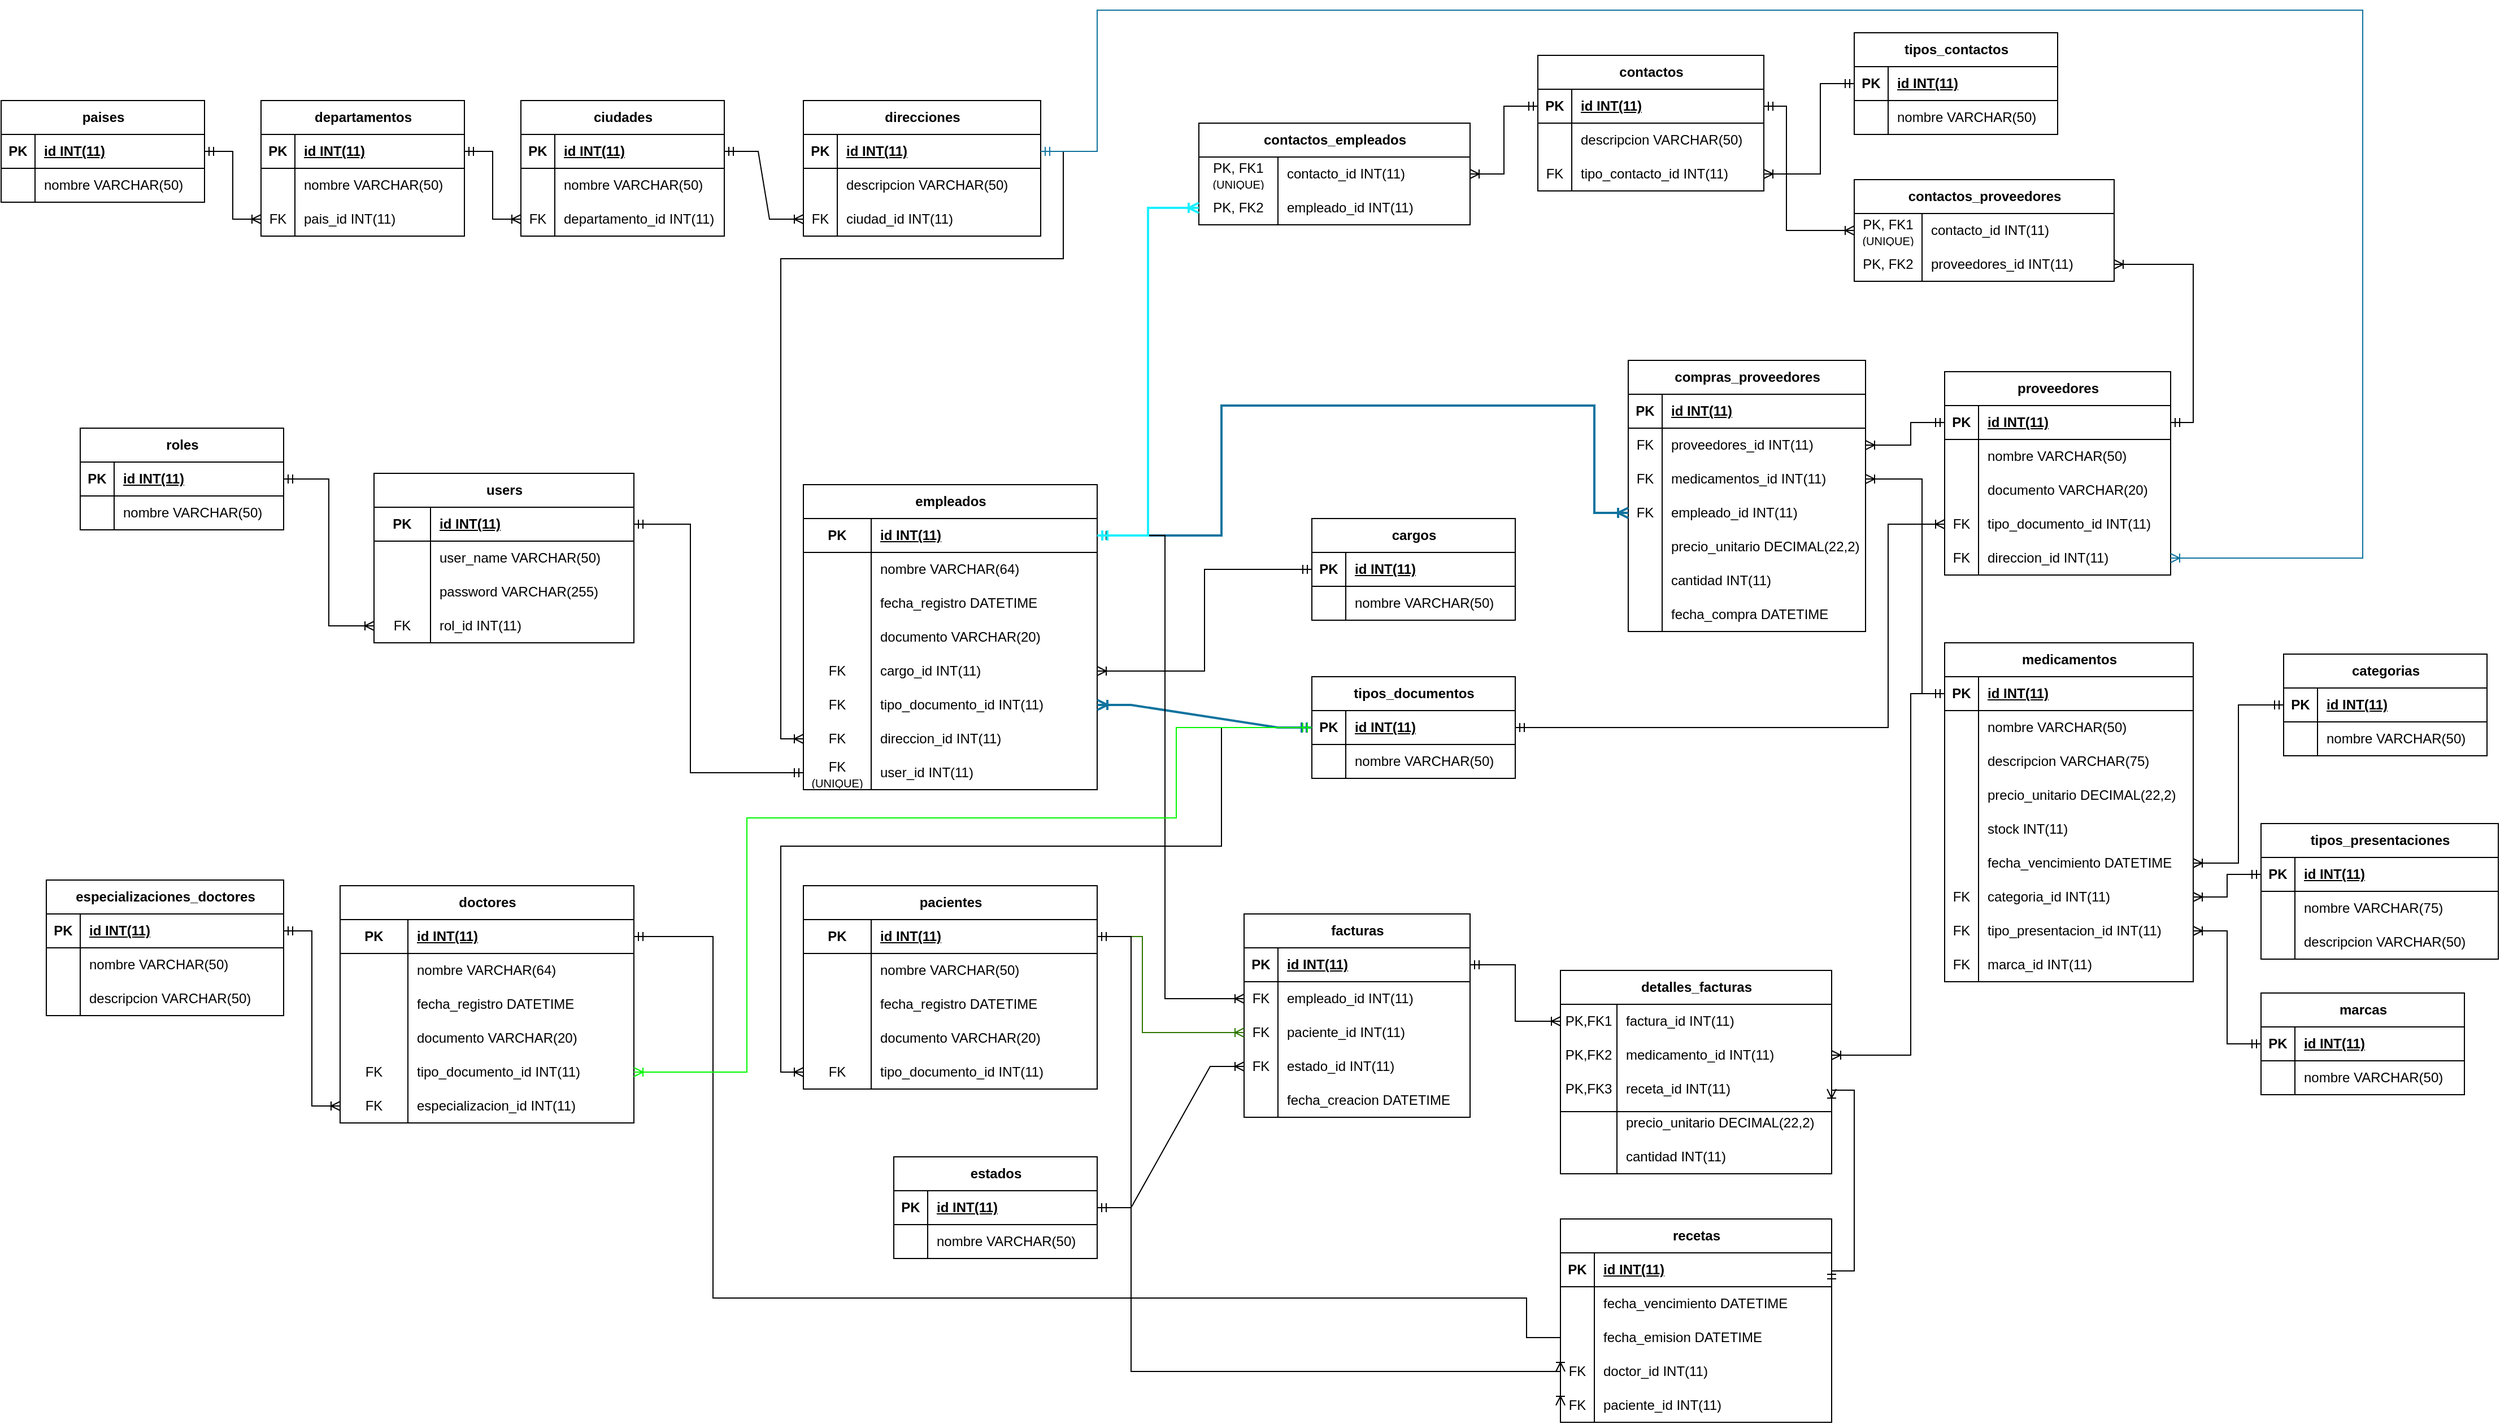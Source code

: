 <mxfile version="22.0.0" type="device">
  <diagram name="Page-1" id="e56a1550-8fbb-45ad-956c-1786394a9013">
    <mxGraphModel dx="1494" dy="2443" grid="1" gridSize="10" guides="1" tooltips="1" connect="1" arrows="1" fold="1" page="1" pageScale="1" pageWidth="3000" pageHeight="2000" background="none" math="0" shadow="0">
      <root>
        <mxCell id="0" />
        <mxCell id="1" parent="0" />
        <mxCell id="l4Cw_oAwUs9WhuOeAWEN-774" value="roles" style="shape=table;startSize=30;container=1;collapsible=1;childLayout=tableLayout;fixedRows=1;rowLines=0;fontStyle=1;align=center;resizeLast=1;html=1;" parent="1" vertex="1">
          <mxGeometry x="190" y="570" width="180" height="90" as="geometry">
            <mxRectangle x="100" y="100" width="70" height="30" as="alternateBounds" />
          </mxGeometry>
        </mxCell>
        <mxCell id="l4Cw_oAwUs9WhuOeAWEN-775" value="" style="shape=tableRow;horizontal=0;startSize=0;swimlaneHead=0;swimlaneBody=0;fillColor=none;collapsible=0;dropTarget=0;points=[[0,0.5],[1,0.5]];portConstraint=eastwest;top=0;left=0;right=0;bottom=1;" parent="l4Cw_oAwUs9WhuOeAWEN-774" vertex="1">
          <mxGeometry y="30" width="180" height="30" as="geometry" />
        </mxCell>
        <mxCell id="l4Cw_oAwUs9WhuOeAWEN-776" value="PK" style="shape=partialRectangle;connectable=0;fillColor=none;top=0;left=0;bottom=0;right=0;fontStyle=1;overflow=hidden;whiteSpace=wrap;html=1;" parent="l4Cw_oAwUs9WhuOeAWEN-775" vertex="1">
          <mxGeometry width="30" height="30" as="geometry">
            <mxRectangle width="30" height="30" as="alternateBounds" />
          </mxGeometry>
        </mxCell>
        <mxCell id="l4Cw_oAwUs9WhuOeAWEN-777" value="id INT(11)" style="shape=partialRectangle;connectable=0;fillColor=none;top=0;left=0;bottom=0;right=0;align=left;spacingLeft=6;fontStyle=5;overflow=hidden;whiteSpace=wrap;html=1;" parent="l4Cw_oAwUs9WhuOeAWEN-775" vertex="1">
          <mxGeometry x="30" width="150" height="30" as="geometry">
            <mxRectangle width="150" height="30" as="alternateBounds" />
          </mxGeometry>
        </mxCell>
        <mxCell id="l4Cw_oAwUs9WhuOeAWEN-778" value="" style="shape=tableRow;horizontal=0;startSize=0;swimlaneHead=0;swimlaneBody=0;fillColor=none;collapsible=0;dropTarget=0;points=[[0,0.5],[1,0.5]];portConstraint=eastwest;top=0;left=0;right=0;bottom=0;" parent="l4Cw_oAwUs9WhuOeAWEN-774" vertex="1">
          <mxGeometry y="60" width="180" height="30" as="geometry" />
        </mxCell>
        <mxCell id="l4Cw_oAwUs9WhuOeAWEN-779" value="" style="shape=partialRectangle;connectable=0;fillColor=none;top=0;left=0;bottom=0;right=0;editable=1;overflow=hidden;whiteSpace=wrap;html=1;" parent="l4Cw_oAwUs9WhuOeAWEN-778" vertex="1">
          <mxGeometry width="30" height="30" as="geometry">
            <mxRectangle width="30" height="30" as="alternateBounds" />
          </mxGeometry>
        </mxCell>
        <mxCell id="l4Cw_oAwUs9WhuOeAWEN-780" value="nombre VARCHAR(50)" style="shape=partialRectangle;connectable=0;fillColor=none;top=0;left=0;bottom=0;right=0;align=left;spacingLeft=6;overflow=hidden;whiteSpace=wrap;html=1;" parent="l4Cw_oAwUs9WhuOeAWEN-778" vertex="1">
          <mxGeometry x="30" width="150" height="30" as="geometry">
            <mxRectangle width="150" height="30" as="alternateBounds" />
          </mxGeometry>
        </mxCell>
        <mxCell id="l4Cw_oAwUs9WhuOeAWEN-781" value="users" style="shape=table;startSize=30;container=1;collapsible=1;childLayout=tableLayout;fixedRows=1;rowLines=0;fontStyle=1;align=center;resizeLast=1;html=1;" parent="1" vertex="1">
          <mxGeometry x="450" y="610" width="230" height="150" as="geometry" />
        </mxCell>
        <mxCell id="l4Cw_oAwUs9WhuOeAWEN-782" value="" style="shape=tableRow;horizontal=0;startSize=0;swimlaneHead=0;swimlaneBody=0;fillColor=none;collapsible=0;dropTarget=0;points=[[0,0.5],[1,0.5]];portConstraint=eastwest;top=0;left=0;right=0;bottom=1;" parent="l4Cw_oAwUs9WhuOeAWEN-781" vertex="1">
          <mxGeometry y="30" width="230" height="30" as="geometry" />
        </mxCell>
        <mxCell id="l4Cw_oAwUs9WhuOeAWEN-783" value="PK" style="shape=partialRectangle;connectable=0;fillColor=none;top=0;left=0;bottom=0;right=0;fontStyle=1;overflow=hidden;whiteSpace=wrap;html=1;" parent="l4Cw_oAwUs9WhuOeAWEN-782" vertex="1">
          <mxGeometry width="50" height="30" as="geometry">
            <mxRectangle width="50" height="30" as="alternateBounds" />
          </mxGeometry>
        </mxCell>
        <mxCell id="l4Cw_oAwUs9WhuOeAWEN-784" value="id INT(11)" style="shape=partialRectangle;connectable=0;fillColor=none;top=0;left=0;bottom=0;right=0;align=left;spacingLeft=6;fontStyle=5;overflow=hidden;whiteSpace=wrap;html=1;" parent="l4Cw_oAwUs9WhuOeAWEN-782" vertex="1">
          <mxGeometry x="50" width="180" height="30" as="geometry">
            <mxRectangle width="180" height="30" as="alternateBounds" />
          </mxGeometry>
        </mxCell>
        <mxCell id="l4Cw_oAwUs9WhuOeAWEN-785" value="" style="shape=tableRow;horizontal=0;startSize=0;swimlaneHead=0;swimlaneBody=0;fillColor=none;collapsible=0;dropTarget=0;points=[[0,0.5],[1,0.5]];portConstraint=eastwest;top=0;left=0;right=0;bottom=0;" parent="l4Cw_oAwUs9WhuOeAWEN-781" vertex="1">
          <mxGeometry y="60" width="230" height="30" as="geometry" />
        </mxCell>
        <mxCell id="l4Cw_oAwUs9WhuOeAWEN-786" value="" style="shape=partialRectangle;connectable=0;fillColor=none;top=0;left=0;bottom=0;right=0;editable=1;overflow=hidden;whiteSpace=wrap;html=1;" parent="l4Cw_oAwUs9WhuOeAWEN-785" vertex="1">
          <mxGeometry width="50" height="30" as="geometry">
            <mxRectangle width="50" height="30" as="alternateBounds" />
          </mxGeometry>
        </mxCell>
        <mxCell id="l4Cw_oAwUs9WhuOeAWEN-787" value="user_name VARCHAR(50)" style="shape=partialRectangle;connectable=0;fillColor=none;top=0;left=0;bottom=0;right=0;align=left;spacingLeft=6;overflow=hidden;whiteSpace=wrap;html=1;" parent="l4Cw_oAwUs9WhuOeAWEN-785" vertex="1">
          <mxGeometry x="50" width="180" height="30" as="geometry">
            <mxRectangle width="180" height="30" as="alternateBounds" />
          </mxGeometry>
        </mxCell>
        <mxCell id="l4Cw_oAwUs9WhuOeAWEN-788" value="" style="shape=tableRow;horizontal=0;startSize=0;swimlaneHead=0;swimlaneBody=0;fillColor=none;collapsible=0;dropTarget=0;points=[[0,0.5],[1,0.5]];portConstraint=eastwest;top=0;left=0;right=0;bottom=0;" parent="l4Cw_oAwUs9WhuOeAWEN-781" vertex="1">
          <mxGeometry y="90" width="230" height="30" as="geometry" />
        </mxCell>
        <mxCell id="l4Cw_oAwUs9WhuOeAWEN-789" value="" style="shape=partialRectangle;connectable=0;fillColor=none;top=0;left=0;bottom=0;right=0;editable=1;overflow=hidden;whiteSpace=wrap;html=1;" parent="l4Cw_oAwUs9WhuOeAWEN-788" vertex="1">
          <mxGeometry width="50" height="30" as="geometry">
            <mxRectangle width="50" height="30" as="alternateBounds" />
          </mxGeometry>
        </mxCell>
        <mxCell id="l4Cw_oAwUs9WhuOeAWEN-790" value="password VARCHAR(255)" style="shape=partialRectangle;connectable=0;fillColor=none;top=0;left=0;bottom=0;right=0;align=left;spacingLeft=6;overflow=hidden;whiteSpace=wrap;html=1;" parent="l4Cw_oAwUs9WhuOeAWEN-788" vertex="1">
          <mxGeometry x="50" width="180" height="30" as="geometry">
            <mxRectangle width="180" height="30" as="alternateBounds" />
          </mxGeometry>
        </mxCell>
        <mxCell id="l4Cw_oAwUs9WhuOeAWEN-1090" value="" style="shape=tableRow;horizontal=0;startSize=0;swimlaneHead=0;swimlaneBody=0;fillColor=none;collapsible=0;dropTarget=0;points=[[0,0.5],[1,0.5]];portConstraint=eastwest;top=0;left=0;right=0;bottom=0;" parent="l4Cw_oAwUs9WhuOeAWEN-781" vertex="1">
          <mxGeometry y="120" width="230" height="30" as="geometry" />
        </mxCell>
        <mxCell id="l4Cw_oAwUs9WhuOeAWEN-1091" value="FK" style="shape=partialRectangle;connectable=0;fillColor=none;top=0;left=0;bottom=0;right=0;editable=1;overflow=hidden;whiteSpace=wrap;html=1;" parent="l4Cw_oAwUs9WhuOeAWEN-1090" vertex="1">
          <mxGeometry width="50" height="30" as="geometry">
            <mxRectangle width="50" height="30" as="alternateBounds" />
          </mxGeometry>
        </mxCell>
        <mxCell id="l4Cw_oAwUs9WhuOeAWEN-1092" value="rol_id INT(11)" style="shape=partialRectangle;connectable=0;fillColor=none;top=0;left=0;bottom=0;right=0;align=left;spacingLeft=6;overflow=hidden;whiteSpace=wrap;html=1;" parent="l4Cw_oAwUs9WhuOeAWEN-1090" vertex="1">
          <mxGeometry x="50" width="180" height="30" as="geometry">
            <mxRectangle width="180" height="30" as="alternateBounds" />
          </mxGeometry>
        </mxCell>
        <mxCell id="l4Cw_oAwUs9WhuOeAWEN-794" value="empleados" style="shape=table;startSize=30;container=1;collapsible=1;childLayout=tableLayout;fixedRows=1;rowLines=0;fontStyle=1;align=center;resizeLast=1;html=1;" parent="1" vertex="1">
          <mxGeometry x="830" y="620" width="260" height="270" as="geometry" />
        </mxCell>
        <mxCell id="l4Cw_oAwUs9WhuOeAWEN-795" value="" style="shape=tableRow;horizontal=0;startSize=0;swimlaneHead=0;swimlaneBody=0;fillColor=none;collapsible=0;dropTarget=0;points=[[0,0.5],[1,0.5]];portConstraint=eastwest;top=0;left=0;right=0;bottom=1;" parent="l4Cw_oAwUs9WhuOeAWEN-794" vertex="1">
          <mxGeometry y="30" width="260" height="30" as="geometry" />
        </mxCell>
        <mxCell id="l4Cw_oAwUs9WhuOeAWEN-796" value="PK" style="shape=partialRectangle;connectable=0;fillColor=none;top=0;left=0;bottom=0;right=0;fontStyle=1;overflow=hidden;whiteSpace=wrap;html=1;" parent="l4Cw_oAwUs9WhuOeAWEN-795" vertex="1">
          <mxGeometry width="60" height="30" as="geometry">
            <mxRectangle width="60" height="30" as="alternateBounds" />
          </mxGeometry>
        </mxCell>
        <mxCell id="l4Cw_oAwUs9WhuOeAWEN-797" value="id INT(11)" style="shape=partialRectangle;connectable=0;fillColor=none;top=0;left=0;bottom=0;right=0;align=left;spacingLeft=6;fontStyle=5;overflow=hidden;whiteSpace=wrap;html=1;" parent="l4Cw_oAwUs9WhuOeAWEN-795" vertex="1">
          <mxGeometry x="60" width="200" height="30" as="geometry">
            <mxRectangle width="200" height="30" as="alternateBounds" />
          </mxGeometry>
        </mxCell>
        <mxCell id="l4Cw_oAwUs9WhuOeAWEN-798" value="" style="shape=tableRow;horizontal=0;startSize=0;swimlaneHead=0;swimlaneBody=0;fillColor=none;collapsible=0;dropTarget=0;points=[[0,0.5],[1,0.5]];portConstraint=eastwest;top=0;left=0;right=0;bottom=0;" parent="l4Cw_oAwUs9WhuOeAWEN-794" vertex="1">
          <mxGeometry y="60" width="260" height="30" as="geometry" />
        </mxCell>
        <mxCell id="l4Cw_oAwUs9WhuOeAWEN-799" value="" style="shape=partialRectangle;connectable=0;fillColor=none;top=0;left=0;bottom=0;right=0;editable=1;overflow=hidden;whiteSpace=wrap;html=1;" parent="l4Cw_oAwUs9WhuOeAWEN-798" vertex="1">
          <mxGeometry width="60" height="30" as="geometry">
            <mxRectangle width="60" height="30" as="alternateBounds" />
          </mxGeometry>
        </mxCell>
        <mxCell id="l4Cw_oAwUs9WhuOeAWEN-800" value="nombre VARCHAR(64)" style="shape=partialRectangle;connectable=0;fillColor=none;top=0;left=0;bottom=0;right=0;align=left;spacingLeft=6;overflow=hidden;whiteSpace=wrap;html=1;" parent="l4Cw_oAwUs9WhuOeAWEN-798" vertex="1">
          <mxGeometry x="60" width="200" height="30" as="geometry">
            <mxRectangle width="200" height="30" as="alternateBounds" />
          </mxGeometry>
        </mxCell>
        <mxCell id="l4Cw_oAwUs9WhuOeAWEN-801" value="" style="shape=tableRow;horizontal=0;startSize=0;swimlaneHead=0;swimlaneBody=0;fillColor=none;collapsible=0;dropTarget=0;points=[[0,0.5],[1,0.5]];portConstraint=eastwest;top=0;left=0;right=0;bottom=0;" parent="l4Cw_oAwUs9WhuOeAWEN-794" vertex="1">
          <mxGeometry y="90" width="260" height="30" as="geometry" />
        </mxCell>
        <mxCell id="l4Cw_oAwUs9WhuOeAWEN-802" value="" style="shape=partialRectangle;connectable=0;fillColor=none;top=0;left=0;bottom=0;right=0;editable=1;overflow=hidden;whiteSpace=wrap;html=1;" parent="l4Cw_oAwUs9WhuOeAWEN-801" vertex="1">
          <mxGeometry width="60" height="30" as="geometry">
            <mxRectangle width="60" height="30" as="alternateBounds" />
          </mxGeometry>
        </mxCell>
        <mxCell id="l4Cw_oAwUs9WhuOeAWEN-803" value="fecha_registro DATETIME" style="shape=partialRectangle;connectable=0;fillColor=none;top=0;left=0;bottom=0;right=0;align=left;spacingLeft=6;overflow=hidden;whiteSpace=wrap;html=1;" parent="l4Cw_oAwUs9WhuOeAWEN-801" vertex="1">
          <mxGeometry x="60" width="200" height="30" as="geometry">
            <mxRectangle width="200" height="30" as="alternateBounds" />
          </mxGeometry>
        </mxCell>
        <mxCell id="l4Cw_oAwUs9WhuOeAWEN-804" value="" style="shape=tableRow;horizontal=0;startSize=0;swimlaneHead=0;swimlaneBody=0;fillColor=none;collapsible=0;dropTarget=0;points=[[0,0.5],[1,0.5]];portConstraint=eastwest;top=0;left=0;right=0;bottom=0;" parent="l4Cw_oAwUs9WhuOeAWEN-794" vertex="1">
          <mxGeometry y="120" width="260" height="30" as="geometry" />
        </mxCell>
        <mxCell id="l4Cw_oAwUs9WhuOeAWEN-805" value="" style="shape=partialRectangle;connectable=0;fillColor=none;top=0;left=0;bottom=0;right=0;editable=1;overflow=hidden;whiteSpace=wrap;html=1;" parent="l4Cw_oAwUs9WhuOeAWEN-804" vertex="1">
          <mxGeometry width="60" height="30" as="geometry">
            <mxRectangle width="60" height="30" as="alternateBounds" />
          </mxGeometry>
        </mxCell>
        <mxCell id="l4Cw_oAwUs9WhuOeAWEN-806" value="documento VARCHAR(20)" style="shape=partialRectangle;connectable=0;fillColor=none;top=0;left=0;bottom=0;right=0;align=left;spacingLeft=6;overflow=hidden;whiteSpace=wrap;html=1;" parent="l4Cw_oAwUs9WhuOeAWEN-804" vertex="1">
          <mxGeometry x="60" width="200" height="30" as="geometry">
            <mxRectangle width="200" height="30" as="alternateBounds" />
          </mxGeometry>
        </mxCell>
        <mxCell id="l4Cw_oAwUs9WhuOeAWEN-807" value="" style="shape=tableRow;horizontal=0;startSize=0;swimlaneHead=0;swimlaneBody=0;fillColor=none;collapsible=0;dropTarget=0;points=[[0,0.5],[1,0.5]];portConstraint=eastwest;top=0;left=0;right=0;bottom=0;" parent="l4Cw_oAwUs9WhuOeAWEN-794" vertex="1">
          <mxGeometry y="150" width="260" height="30" as="geometry" />
        </mxCell>
        <mxCell id="l4Cw_oAwUs9WhuOeAWEN-808" value="FK" style="shape=partialRectangle;connectable=0;fillColor=none;top=0;left=0;bottom=0;right=0;editable=1;overflow=hidden;whiteSpace=wrap;html=1;" parent="l4Cw_oAwUs9WhuOeAWEN-807" vertex="1">
          <mxGeometry width="60" height="30" as="geometry">
            <mxRectangle width="60" height="30" as="alternateBounds" />
          </mxGeometry>
        </mxCell>
        <mxCell id="l4Cw_oAwUs9WhuOeAWEN-809" value="cargo_id INT(11)" style="shape=partialRectangle;connectable=0;fillColor=none;top=0;left=0;bottom=0;right=0;align=left;spacingLeft=6;overflow=hidden;whiteSpace=wrap;html=1;" parent="l4Cw_oAwUs9WhuOeAWEN-807" vertex="1">
          <mxGeometry x="60" width="200" height="30" as="geometry">
            <mxRectangle width="200" height="30" as="alternateBounds" />
          </mxGeometry>
        </mxCell>
        <mxCell id="l4Cw_oAwUs9WhuOeAWEN-810" value="" style="shape=tableRow;horizontal=0;startSize=0;swimlaneHead=0;swimlaneBody=0;fillColor=none;collapsible=0;dropTarget=0;points=[[0,0.5],[1,0.5]];portConstraint=eastwest;top=0;left=0;right=0;bottom=0;" parent="l4Cw_oAwUs9WhuOeAWEN-794" vertex="1">
          <mxGeometry y="180" width="260" height="30" as="geometry" />
        </mxCell>
        <mxCell id="l4Cw_oAwUs9WhuOeAWEN-811" value="FK" style="shape=partialRectangle;connectable=0;fillColor=none;top=0;left=0;bottom=0;right=0;editable=1;overflow=hidden;whiteSpace=wrap;html=1;" parent="l4Cw_oAwUs9WhuOeAWEN-810" vertex="1">
          <mxGeometry width="60" height="30" as="geometry">
            <mxRectangle width="60" height="30" as="alternateBounds" />
          </mxGeometry>
        </mxCell>
        <mxCell id="l4Cw_oAwUs9WhuOeAWEN-812" value="tipo_documento_id INT(11)" style="shape=partialRectangle;connectable=0;fillColor=none;top=0;left=0;bottom=0;right=0;align=left;spacingLeft=6;overflow=hidden;whiteSpace=wrap;html=1;" parent="l4Cw_oAwUs9WhuOeAWEN-810" vertex="1">
          <mxGeometry x="60" width="200" height="30" as="geometry">
            <mxRectangle width="200" height="30" as="alternateBounds" />
          </mxGeometry>
        </mxCell>
        <mxCell id="l4Cw_oAwUs9WhuOeAWEN-1100" value="" style="shape=tableRow;horizontal=0;startSize=0;swimlaneHead=0;swimlaneBody=0;fillColor=none;collapsible=0;dropTarget=0;points=[[0,0.5],[1,0.5]];portConstraint=eastwest;top=0;left=0;right=0;bottom=0;" parent="l4Cw_oAwUs9WhuOeAWEN-794" vertex="1">
          <mxGeometry y="210" width="260" height="30" as="geometry" />
        </mxCell>
        <mxCell id="l4Cw_oAwUs9WhuOeAWEN-1101" value="FK" style="shape=partialRectangle;connectable=0;fillColor=none;top=0;left=0;bottom=0;right=0;editable=1;overflow=hidden;whiteSpace=wrap;html=1;" parent="l4Cw_oAwUs9WhuOeAWEN-1100" vertex="1">
          <mxGeometry width="60" height="30" as="geometry">
            <mxRectangle width="60" height="30" as="alternateBounds" />
          </mxGeometry>
        </mxCell>
        <mxCell id="l4Cw_oAwUs9WhuOeAWEN-1102" value="direccion_id INT(11)" style="shape=partialRectangle;connectable=0;fillColor=none;top=0;left=0;bottom=0;right=0;align=left;spacingLeft=6;overflow=hidden;whiteSpace=wrap;html=1;" parent="l4Cw_oAwUs9WhuOeAWEN-1100" vertex="1">
          <mxGeometry x="60" width="200" height="30" as="geometry">
            <mxRectangle width="200" height="30" as="alternateBounds" />
          </mxGeometry>
        </mxCell>
        <mxCell id="l4Cw_oAwUs9WhuOeAWEN-1140" value="" style="shape=tableRow;horizontal=0;startSize=0;swimlaneHead=0;swimlaneBody=0;fillColor=none;collapsible=0;dropTarget=0;points=[[0,0.5],[1,0.5]];portConstraint=eastwest;top=0;left=0;right=0;bottom=0;" parent="l4Cw_oAwUs9WhuOeAWEN-794" vertex="1">
          <mxGeometry y="240" width="260" height="30" as="geometry" />
        </mxCell>
        <mxCell id="l4Cw_oAwUs9WhuOeAWEN-1141" value="FK&lt;br&gt;&lt;font style=&quot;font-size: 10px;&quot;&gt;(UNIQUE)&lt;/font&gt;" style="shape=partialRectangle;connectable=0;fillColor=none;top=0;left=0;bottom=0;right=0;editable=1;overflow=hidden;whiteSpace=wrap;html=1;" parent="l4Cw_oAwUs9WhuOeAWEN-1140" vertex="1">
          <mxGeometry width="60" height="30" as="geometry">
            <mxRectangle width="60" height="30" as="alternateBounds" />
          </mxGeometry>
        </mxCell>
        <mxCell id="l4Cw_oAwUs9WhuOeAWEN-1142" value="user_id INT(11)" style="shape=partialRectangle;connectable=0;fillColor=none;top=0;left=0;bottom=0;right=0;align=left;spacingLeft=6;overflow=hidden;whiteSpace=wrap;html=1;" parent="l4Cw_oAwUs9WhuOeAWEN-1140" vertex="1">
          <mxGeometry x="60" width="200" height="30" as="geometry">
            <mxRectangle width="200" height="30" as="alternateBounds" />
          </mxGeometry>
        </mxCell>
        <mxCell id="l4Cw_oAwUs9WhuOeAWEN-817" value="cargos" style="shape=table;startSize=30;container=1;collapsible=1;childLayout=tableLayout;fixedRows=1;rowLines=0;fontStyle=1;align=center;resizeLast=1;html=1;" parent="1" vertex="1">
          <mxGeometry x="1280" y="650" width="180" height="90" as="geometry" />
        </mxCell>
        <mxCell id="l4Cw_oAwUs9WhuOeAWEN-818" value="" style="shape=tableRow;horizontal=0;startSize=0;swimlaneHead=0;swimlaneBody=0;fillColor=none;collapsible=0;dropTarget=0;points=[[0,0.5],[1,0.5]];portConstraint=eastwest;top=0;left=0;right=0;bottom=1;" parent="l4Cw_oAwUs9WhuOeAWEN-817" vertex="1">
          <mxGeometry y="30" width="180" height="30" as="geometry" />
        </mxCell>
        <mxCell id="l4Cw_oAwUs9WhuOeAWEN-819" value="PK" style="shape=partialRectangle;connectable=0;fillColor=none;top=0;left=0;bottom=0;right=0;fontStyle=1;overflow=hidden;whiteSpace=wrap;html=1;" parent="l4Cw_oAwUs9WhuOeAWEN-818" vertex="1">
          <mxGeometry width="30" height="30" as="geometry">
            <mxRectangle width="30" height="30" as="alternateBounds" />
          </mxGeometry>
        </mxCell>
        <mxCell id="l4Cw_oAwUs9WhuOeAWEN-820" value="id&amp;nbsp;INT(11)" style="shape=partialRectangle;connectable=0;fillColor=none;top=0;left=0;bottom=0;right=0;align=left;spacingLeft=6;fontStyle=5;overflow=hidden;whiteSpace=wrap;html=1;" parent="l4Cw_oAwUs9WhuOeAWEN-818" vertex="1">
          <mxGeometry x="30" width="150" height="30" as="geometry">
            <mxRectangle width="150" height="30" as="alternateBounds" />
          </mxGeometry>
        </mxCell>
        <mxCell id="l4Cw_oAwUs9WhuOeAWEN-821" value="" style="shape=tableRow;horizontal=0;startSize=0;swimlaneHead=0;swimlaneBody=0;fillColor=none;collapsible=0;dropTarget=0;points=[[0,0.5],[1,0.5]];portConstraint=eastwest;top=0;left=0;right=0;bottom=0;" parent="l4Cw_oAwUs9WhuOeAWEN-817" vertex="1">
          <mxGeometry y="60" width="180" height="30" as="geometry" />
        </mxCell>
        <mxCell id="l4Cw_oAwUs9WhuOeAWEN-822" value="" style="shape=partialRectangle;connectable=0;fillColor=none;top=0;left=0;bottom=0;right=0;editable=1;overflow=hidden;whiteSpace=wrap;html=1;" parent="l4Cw_oAwUs9WhuOeAWEN-821" vertex="1">
          <mxGeometry width="30" height="30" as="geometry">
            <mxRectangle width="30" height="30" as="alternateBounds" />
          </mxGeometry>
        </mxCell>
        <mxCell id="l4Cw_oAwUs9WhuOeAWEN-823" value="nombre VARCHAR(50)" style="shape=partialRectangle;connectable=0;fillColor=none;top=0;left=0;bottom=0;right=0;align=left;spacingLeft=6;overflow=hidden;whiteSpace=wrap;html=1;" parent="l4Cw_oAwUs9WhuOeAWEN-821" vertex="1">
          <mxGeometry x="30" width="150" height="30" as="geometry">
            <mxRectangle width="150" height="30" as="alternateBounds" />
          </mxGeometry>
        </mxCell>
        <mxCell id="l4Cw_oAwUs9WhuOeAWEN-824" value="" style="edgeStyle=orthogonalEdgeStyle;fontSize=12;html=1;endArrow=ERoneToMany;startArrow=ERmandOne;rounded=0;exitX=0;exitY=0.5;exitDx=0;exitDy=0;entryX=1;entryY=0.5;entryDx=0;entryDy=0;" parent="1" source="l4Cw_oAwUs9WhuOeAWEN-818" target="l4Cw_oAwUs9WhuOeAWEN-807" edge="1">
          <mxGeometry width="100" height="100" relative="1" as="geometry">
            <mxPoint x="1090" y="780" as="sourcePoint" />
            <mxPoint x="1130" y="700" as="targetPoint" />
          </mxGeometry>
        </mxCell>
        <mxCell id="l4Cw_oAwUs9WhuOeAWEN-825" value="tipos_documentos" style="shape=table;startSize=30;container=1;collapsible=1;childLayout=tableLayout;fixedRows=1;rowLines=0;fontStyle=1;align=center;resizeLast=1;html=1;" parent="1" vertex="1">
          <mxGeometry x="1280" y="790" width="180" height="90" as="geometry" />
        </mxCell>
        <mxCell id="l4Cw_oAwUs9WhuOeAWEN-826" value="" style="shape=tableRow;horizontal=0;startSize=0;swimlaneHead=0;swimlaneBody=0;fillColor=none;collapsible=0;dropTarget=0;points=[[0,0.5],[1,0.5]];portConstraint=eastwest;top=0;left=0;right=0;bottom=1;" parent="l4Cw_oAwUs9WhuOeAWEN-825" vertex="1">
          <mxGeometry y="30" width="180" height="30" as="geometry" />
        </mxCell>
        <mxCell id="l4Cw_oAwUs9WhuOeAWEN-827" value="PK" style="shape=partialRectangle;connectable=0;fillColor=none;top=0;left=0;bottom=0;right=0;fontStyle=1;overflow=hidden;whiteSpace=wrap;html=1;" parent="l4Cw_oAwUs9WhuOeAWEN-826" vertex="1">
          <mxGeometry width="30" height="30" as="geometry">
            <mxRectangle width="30" height="30" as="alternateBounds" />
          </mxGeometry>
        </mxCell>
        <mxCell id="l4Cw_oAwUs9WhuOeAWEN-828" value="id&amp;nbsp;INT(11)" style="shape=partialRectangle;connectable=0;fillColor=none;top=0;left=0;bottom=0;right=0;align=left;spacingLeft=6;fontStyle=5;overflow=hidden;whiteSpace=wrap;html=1;" parent="l4Cw_oAwUs9WhuOeAWEN-826" vertex="1">
          <mxGeometry x="30" width="150" height="30" as="geometry">
            <mxRectangle width="150" height="30" as="alternateBounds" />
          </mxGeometry>
        </mxCell>
        <mxCell id="l4Cw_oAwUs9WhuOeAWEN-829" value="" style="shape=tableRow;horizontal=0;startSize=0;swimlaneHead=0;swimlaneBody=0;fillColor=none;collapsible=0;dropTarget=0;points=[[0,0.5],[1,0.5]];portConstraint=eastwest;top=0;left=0;right=0;bottom=0;" parent="l4Cw_oAwUs9WhuOeAWEN-825" vertex="1">
          <mxGeometry y="60" width="180" height="30" as="geometry" />
        </mxCell>
        <mxCell id="l4Cw_oAwUs9WhuOeAWEN-830" value="" style="shape=partialRectangle;connectable=0;fillColor=none;top=0;left=0;bottom=0;right=0;editable=1;overflow=hidden;whiteSpace=wrap;html=1;" parent="l4Cw_oAwUs9WhuOeAWEN-829" vertex="1">
          <mxGeometry width="30" height="30" as="geometry">
            <mxRectangle width="30" height="30" as="alternateBounds" />
          </mxGeometry>
        </mxCell>
        <mxCell id="l4Cw_oAwUs9WhuOeAWEN-831" value="nombre VARCHAR(50)" style="shape=partialRectangle;connectable=0;fillColor=none;top=0;left=0;bottom=0;right=0;align=left;spacingLeft=6;overflow=hidden;whiteSpace=wrap;html=1;" parent="l4Cw_oAwUs9WhuOeAWEN-829" vertex="1">
          <mxGeometry x="30" width="150" height="30" as="geometry">
            <mxRectangle width="150" height="30" as="alternateBounds" />
          </mxGeometry>
        </mxCell>
        <mxCell id="l4Cw_oAwUs9WhuOeAWEN-832" value="" style="edgeStyle=entityRelationEdgeStyle;fontSize=12;html=1;endArrow=ERoneToMany;startArrow=ERmandOne;rounded=0;entryX=1;entryY=0.5;entryDx=0;entryDy=0;fillColor=#b1ddf0;strokeColor=#10739e;strokeWidth=2;" parent="1" source="l4Cw_oAwUs9WhuOeAWEN-826" target="l4Cw_oAwUs9WhuOeAWEN-810" edge="1">
          <mxGeometry width="100" height="100" relative="1" as="geometry">
            <mxPoint x="1160" y="860" as="sourcePoint" />
            <mxPoint x="1260" y="760" as="targetPoint" />
          </mxGeometry>
        </mxCell>
        <mxCell id="l4Cw_oAwUs9WhuOeAWEN-833" value="contactos" style="shape=table;startSize=30;container=1;collapsible=1;childLayout=tableLayout;fixedRows=1;rowLines=0;fontStyle=1;align=center;resizeLast=1;html=1;" parent="1" vertex="1">
          <mxGeometry x="1480" y="240" width="200" height="120" as="geometry" />
        </mxCell>
        <mxCell id="l4Cw_oAwUs9WhuOeAWEN-834" value="" style="shape=tableRow;horizontal=0;startSize=0;swimlaneHead=0;swimlaneBody=0;fillColor=none;collapsible=0;dropTarget=0;points=[[0,0.5],[1,0.5]];portConstraint=eastwest;top=0;left=0;right=0;bottom=1;" parent="l4Cw_oAwUs9WhuOeAWEN-833" vertex="1">
          <mxGeometry y="30" width="200" height="30" as="geometry" />
        </mxCell>
        <mxCell id="l4Cw_oAwUs9WhuOeAWEN-835" value="PK" style="shape=partialRectangle;connectable=0;fillColor=none;top=0;left=0;bottom=0;right=0;fontStyle=1;overflow=hidden;whiteSpace=wrap;html=1;" parent="l4Cw_oAwUs9WhuOeAWEN-834" vertex="1">
          <mxGeometry width="30" height="30" as="geometry">
            <mxRectangle width="30" height="30" as="alternateBounds" />
          </mxGeometry>
        </mxCell>
        <mxCell id="l4Cw_oAwUs9WhuOeAWEN-836" value="id&amp;nbsp;INT(11)" style="shape=partialRectangle;connectable=0;fillColor=none;top=0;left=0;bottom=0;right=0;align=left;spacingLeft=6;fontStyle=5;overflow=hidden;whiteSpace=wrap;html=1;" parent="l4Cw_oAwUs9WhuOeAWEN-834" vertex="1">
          <mxGeometry x="30" width="170" height="30" as="geometry">
            <mxRectangle width="170" height="30" as="alternateBounds" />
          </mxGeometry>
        </mxCell>
        <mxCell id="l4Cw_oAwUs9WhuOeAWEN-837" value="" style="shape=tableRow;horizontal=0;startSize=0;swimlaneHead=0;swimlaneBody=0;fillColor=none;collapsible=0;dropTarget=0;points=[[0,0.5],[1,0.5]];portConstraint=eastwest;top=0;left=0;right=0;bottom=0;" parent="l4Cw_oAwUs9WhuOeAWEN-833" vertex="1">
          <mxGeometry y="60" width="200" height="30" as="geometry" />
        </mxCell>
        <mxCell id="l4Cw_oAwUs9WhuOeAWEN-838" value="" style="shape=partialRectangle;connectable=0;fillColor=none;top=0;left=0;bottom=0;right=0;editable=1;overflow=hidden;whiteSpace=wrap;html=1;" parent="l4Cw_oAwUs9WhuOeAWEN-837" vertex="1">
          <mxGeometry width="30" height="30" as="geometry">
            <mxRectangle width="30" height="30" as="alternateBounds" />
          </mxGeometry>
        </mxCell>
        <mxCell id="l4Cw_oAwUs9WhuOeAWEN-839" value="descripcion VARCHAR(50)" style="shape=partialRectangle;connectable=0;fillColor=none;top=0;left=0;bottom=0;right=0;align=left;spacingLeft=6;overflow=hidden;whiteSpace=wrap;html=1;" parent="l4Cw_oAwUs9WhuOeAWEN-837" vertex="1">
          <mxGeometry x="30" width="170" height="30" as="geometry">
            <mxRectangle width="170" height="30" as="alternateBounds" />
          </mxGeometry>
        </mxCell>
        <mxCell id="qwuOKelqIH_6Itbjpdxt-52" value="" style="shape=tableRow;horizontal=0;startSize=0;swimlaneHead=0;swimlaneBody=0;fillColor=none;collapsible=0;dropTarget=0;points=[[0,0.5],[1,0.5]];portConstraint=eastwest;top=0;left=0;right=0;bottom=0;" vertex="1" parent="l4Cw_oAwUs9WhuOeAWEN-833">
          <mxGeometry y="90" width="200" height="30" as="geometry" />
        </mxCell>
        <mxCell id="qwuOKelqIH_6Itbjpdxt-53" value="FK" style="shape=partialRectangle;connectable=0;fillColor=none;top=0;left=0;bottom=0;right=0;editable=1;overflow=hidden;whiteSpace=wrap;html=1;" vertex="1" parent="qwuOKelqIH_6Itbjpdxt-52">
          <mxGeometry width="30" height="30" as="geometry">
            <mxRectangle width="30" height="30" as="alternateBounds" />
          </mxGeometry>
        </mxCell>
        <mxCell id="qwuOKelqIH_6Itbjpdxt-54" value="tipo_contacto_id INT(11)" style="shape=partialRectangle;connectable=0;fillColor=none;top=0;left=0;bottom=0;right=0;align=left;spacingLeft=6;overflow=hidden;whiteSpace=wrap;html=1;" vertex="1" parent="qwuOKelqIH_6Itbjpdxt-52">
          <mxGeometry x="30" width="170" height="30" as="geometry">
            <mxRectangle width="170" height="30" as="alternateBounds" />
          </mxGeometry>
        </mxCell>
        <mxCell id="l4Cw_oAwUs9WhuOeAWEN-846" value="tipos_contactos" style="shape=table;startSize=30;container=1;collapsible=1;childLayout=tableLayout;fixedRows=1;rowLines=0;fontStyle=1;align=center;resizeLast=1;html=1;" parent="1" vertex="1">
          <mxGeometry x="1760" y="220" width="180" height="90" as="geometry" />
        </mxCell>
        <mxCell id="l4Cw_oAwUs9WhuOeAWEN-847" value="" style="shape=tableRow;horizontal=0;startSize=0;swimlaneHead=0;swimlaneBody=0;fillColor=none;collapsible=0;dropTarget=0;points=[[0,0.5],[1,0.5]];portConstraint=eastwest;top=0;left=0;right=0;bottom=1;" parent="l4Cw_oAwUs9WhuOeAWEN-846" vertex="1">
          <mxGeometry y="30" width="180" height="30" as="geometry" />
        </mxCell>
        <mxCell id="l4Cw_oAwUs9WhuOeAWEN-848" value="PK" style="shape=partialRectangle;connectable=0;fillColor=none;top=0;left=0;bottom=0;right=0;fontStyle=1;overflow=hidden;whiteSpace=wrap;html=1;" parent="l4Cw_oAwUs9WhuOeAWEN-847" vertex="1">
          <mxGeometry width="30" height="30" as="geometry">
            <mxRectangle width="30" height="30" as="alternateBounds" />
          </mxGeometry>
        </mxCell>
        <mxCell id="l4Cw_oAwUs9WhuOeAWEN-849" value="id&amp;nbsp;INT(11)" style="shape=partialRectangle;connectable=0;fillColor=none;top=0;left=0;bottom=0;right=0;align=left;spacingLeft=6;fontStyle=5;overflow=hidden;whiteSpace=wrap;html=1;" parent="l4Cw_oAwUs9WhuOeAWEN-847" vertex="1">
          <mxGeometry x="30" width="150" height="30" as="geometry">
            <mxRectangle width="150" height="30" as="alternateBounds" />
          </mxGeometry>
        </mxCell>
        <mxCell id="l4Cw_oAwUs9WhuOeAWEN-850" value="" style="shape=tableRow;horizontal=0;startSize=0;swimlaneHead=0;swimlaneBody=0;fillColor=none;collapsible=0;dropTarget=0;points=[[0,0.5],[1,0.5]];portConstraint=eastwest;top=0;left=0;right=0;bottom=0;" parent="l4Cw_oAwUs9WhuOeAWEN-846" vertex="1">
          <mxGeometry y="60" width="180" height="30" as="geometry" />
        </mxCell>
        <mxCell id="l4Cw_oAwUs9WhuOeAWEN-851" value="" style="shape=partialRectangle;connectable=0;fillColor=none;top=0;left=0;bottom=0;right=0;editable=1;overflow=hidden;whiteSpace=wrap;html=1;" parent="l4Cw_oAwUs9WhuOeAWEN-850" vertex="1">
          <mxGeometry width="30" height="30" as="geometry">
            <mxRectangle width="30" height="30" as="alternateBounds" />
          </mxGeometry>
        </mxCell>
        <mxCell id="l4Cw_oAwUs9WhuOeAWEN-852" value="nombre VARCHAR(50)" style="shape=partialRectangle;connectable=0;fillColor=none;top=0;left=0;bottom=0;right=0;align=left;spacingLeft=6;overflow=hidden;whiteSpace=wrap;html=1;" parent="l4Cw_oAwUs9WhuOeAWEN-850" vertex="1">
          <mxGeometry x="30" width="150" height="30" as="geometry">
            <mxRectangle width="150" height="30" as="alternateBounds" />
          </mxGeometry>
        </mxCell>
        <mxCell id="l4Cw_oAwUs9WhuOeAWEN-855" value="direcciones" style="shape=table;startSize=30;container=1;collapsible=1;childLayout=tableLayout;fixedRows=1;rowLines=0;fontStyle=1;align=center;resizeLast=1;html=1;" parent="1" vertex="1">
          <mxGeometry x="830" y="280" width="210" height="120" as="geometry" />
        </mxCell>
        <mxCell id="l4Cw_oAwUs9WhuOeAWEN-856" value="" style="shape=tableRow;horizontal=0;startSize=0;swimlaneHead=0;swimlaneBody=0;fillColor=none;collapsible=0;dropTarget=0;points=[[0,0.5],[1,0.5]];portConstraint=eastwest;top=0;left=0;right=0;bottom=1;" parent="l4Cw_oAwUs9WhuOeAWEN-855" vertex="1">
          <mxGeometry y="30" width="210" height="30" as="geometry" />
        </mxCell>
        <mxCell id="l4Cw_oAwUs9WhuOeAWEN-857" value="PK" style="shape=partialRectangle;connectable=0;fillColor=none;top=0;left=0;bottom=0;right=0;fontStyle=1;overflow=hidden;whiteSpace=wrap;html=1;" parent="l4Cw_oAwUs9WhuOeAWEN-856" vertex="1">
          <mxGeometry width="30" height="30" as="geometry">
            <mxRectangle width="30" height="30" as="alternateBounds" />
          </mxGeometry>
        </mxCell>
        <mxCell id="l4Cw_oAwUs9WhuOeAWEN-858" value="id&amp;nbsp;INT(11)" style="shape=partialRectangle;connectable=0;fillColor=none;top=0;left=0;bottom=0;right=0;align=left;spacingLeft=6;fontStyle=5;overflow=hidden;whiteSpace=wrap;html=1;" parent="l4Cw_oAwUs9WhuOeAWEN-856" vertex="1">
          <mxGeometry x="30" width="180" height="30" as="geometry">
            <mxRectangle width="180" height="30" as="alternateBounds" />
          </mxGeometry>
        </mxCell>
        <mxCell id="l4Cw_oAwUs9WhuOeAWEN-859" value="" style="shape=tableRow;horizontal=0;startSize=0;swimlaneHead=0;swimlaneBody=0;fillColor=none;collapsible=0;dropTarget=0;points=[[0,0.5],[1,0.5]];portConstraint=eastwest;top=0;left=0;right=0;bottom=0;" parent="l4Cw_oAwUs9WhuOeAWEN-855" vertex="1">
          <mxGeometry y="60" width="210" height="30" as="geometry" />
        </mxCell>
        <mxCell id="l4Cw_oAwUs9WhuOeAWEN-860" value="" style="shape=partialRectangle;connectable=0;fillColor=none;top=0;left=0;bottom=0;right=0;editable=1;overflow=hidden;whiteSpace=wrap;html=1;" parent="l4Cw_oAwUs9WhuOeAWEN-859" vertex="1">
          <mxGeometry width="30" height="30" as="geometry">
            <mxRectangle width="30" height="30" as="alternateBounds" />
          </mxGeometry>
        </mxCell>
        <mxCell id="l4Cw_oAwUs9WhuOeAWEN-861" value="descripcion VARCHAR(50)" style="shape=partialRectangle;connectable=0;fillColor=none;top=0;left=0;bottom=0;right=0;align=left;spacingLeft=6;overflow=hidden;whiteSpace=wrap;html=1;" parent="l4Cw_oAwUs9WhuOeAWEN-859" vertex="1">
          <mxGeometry x="30" width="180" height="30" as="geometry">
            <mxRectangle width="180" height="30" as="alternateBounds" />
          </mxGeometry>
        </mxCell>
        <mxCell id="l4Cw_oAwUs9WhuOeAWEN-862" value="" style="shape=tableRow;horizontal=0;startSize=0;swimlaneHead=0;swimlaneBody=0;fillColor=none;collapsible=0;dropTarget=0;points=[[0,0.5],[1,0.5]];portConstraint=eastwest;top=0;left=0;right=0;bottom=0;" parent="l4Cw_oAwUs9WhuOeAWEN-855" vertex="1">
          <mxGeometry y="90" width="210" height="30" as="geometry" />
        </mxCell>
        <mxCell id="l4Cw_oAwUs9WhuOeAWEN-863" value="FK" style="shape=partialRectangle;connectable=0;fillColor=none;top=0;left=0;bottom=0;right=0;editable=1;overflow=hidden;whiteSpace=wrap;html=1;" parent="l4Cw_oAwUs9WhuOeAWEN-862" vertex="1">
          <mxGeometry width="30" height="30" as="geometry">
            <mxRectangle width="30" height="30" as="alternateBounds" />
          </mxGeometry>
        </mxCell>
        <mxCell id="l4Cw_oAwUs9WhuOeAWEN-864" value="ciudad_id INT(11)" style="shape=partialRectangle;connectable=0;fillColor=none;top=0;left=0;bottom=0;right=0;align=left;spacingLeft=6;overflow=hidden;whiteSpace=wrap;html=1;" parent="l4Cw_oAwUs9WhuOeAWEN-862" vertex="1">
          <mxGeometry x="30" width="180" height="30" as="geometry">
            <mxRectangle width="180" height="30" as="alternateBounds" />
          </mxGeometry>
        </mxCell>
        <mxCell id="l4Cw_oAwUs9WhuOeAWEN-865" value="ciudades" style="shape=table;startSize=30;container=1;collapsible=1;childLayout=tableLayout;fixedRows=1;rowLines=0;fontStyle=1;align=center;resizeLast=1;html=1;" parent="1" vertex="1">
          <mxGeometry x="580" y="280" width="180" height="120" as="geometry" />
        </mxCell>
        <mxCell id="l4Cw_oAwUs9WhuOeAWEN-866" value="" style="shape=tableRow;horizontal=0;startSize=0;swimlaneHead=0;swimlaneBody=0;fillColor=none;collapsible=0;dropTarget=0;points=[[0,0.5],[1,0.5]];portConstraint=eastwest;top=0;left=0;right=0;bottom=1;" parent="l4Cw_oAwUs9WhuOeAWEN-865" vertex="1">
          <mxGeometry y="30" width="180" height="30" as="geometry" />
        </mxCell>
        <mxCell id="l4Cw_oAwUs9WhuOeAWEN-867" value="PK" style="shape=partialRectangle;connectable=0;fillColor=none;top=0;left=0;bottom=0;right=0;fontStyle=1;overflow=hidden;whiteSpace=wrap;html=1;" parent="l4Cw_oAwUs9WhuOeAWEN-866" vertex="1">
          <mxGeometry width="30" height="30" as="geometry">
            <mxRectangle width="30" height="30" as="alternateBounds" />
          </mxGeometry>
        </mxCell>
        <mxCell id="l4Cw_oAwUs9WhuOeAWEN-868" value="id&amp;nbsp;INT(11)" style="shape=partialRectangle;connectable=0;fillColor=none;top=0;left=0;bottom=0;right=0;align=left;spacingLeft=6;fontStyle=5;overflow=hidden;whiteSpace=wrap;html=1;" parent="l4Cw_oAwUs9WhuOeAWEN-866" vertex="1">
          <mxGeometry x="30" width="150" height="30" as="geometry">
            <mxRectangle width="150" height="30" as="alternateBounds" />
          </mxGeometry>
        </mxCell>
        <mxCell id="l4Cw_oAwUs9WhuOeAWEN-869" value="" style="shape=tableRow;horizontal=0;startSize=0;swimlaneHead=0;swimlaneBody=0;fillColor=none;collapsible=0;dropTarget=0;points=[[0,0.5],[1,0.5]];portConstraint=eastwest;top=0;left=0;right=0;bottom=0;" parent="l4Cw_oAwUs9WhuOeAWEN-865" vertex="1">
          <mxGeometry y="60" width="180" height="30" as="geometry" />
        </mxCell>
        <mxCell id="l4Cw_oAwUs9WhuOeAWEN-870" value="" style="shape=partialRectangle;connectable=0;fillColor=none;top=0;left=0;bottom=0;right=0;editable=1;overflow=hidden;whiteSpace=wrap;html=1;" parent="l4Cw_oAwUs9WhuOeAWEN-869" vertex="1">
          <mxGeometry width="30" height="30" as="geometry">
            <mxRectangle width="30" height="30" as="alternateBounds" />
          </mxGeometry>
        </mxCell>
        <mxCell id="l4Cw_oAwUs9WhuOeAWEN-871" value="nombre VARCHAR(50)" style="shape=partialRectangle;connectable=0;fillColor=none;top=0;left=0;bottom=0;right=0;align=left;spacingLeft=6;overflow=hidden;whiteSpace=wrap;html=1;" parent="l4Cw_oAwUs9WhuOeAWEN-869" vertex="1">
          <mxGeometry x="30" width="150" height="30" as="geometry">
            <mxRectangle width="150" height="30" as="alternateBounds" />
          </mxGeometry>
        </mxCell>
        <mxCell id="l4Cw_oAwUs9WhuOeAWEN-872" value="" style="shape=tableRow;horizontal=0;startSize=0;swimlaneHead=0;swimlaneBody=0;fillColor=none;collapsible=0;dropTarget=0;points=[[0,0.5],[1,0.5]];portConstraint=eastwest;top=0;left=0;right=0;bottom=0;" parent="l4Cw_oAwUs9WhuOeAWEN-865" vertex="1">
          <mxGeometry y="90" width="180" height="30" as="geometry" />
        </mxCell>
        <mxCell id="l4Cw_oAwUs9WhuOeAWEN-873" value="FK" style="shape=partialRectangle;connectable=0;fillColor=none;top=0;left=0;bottom=0;right=0;editable=1;overflow=hidden;whiteSpace=wrap;html=1;" parent="l4Cw_oAwUs9WhuOeAWEN-872" vertex="1">
          <mxGeometry width="30" height="30" as="geometry">
            <mxRectangle width="30" height="30" as="alternateBounds" />
          </mxGeometry>
        </mxCell>
        <mxCell id="l4Cw_oAwUs9WhuOeAWEN-874" value="departamento_id INT(11)" style="shape=partialRectangle;connectable=0;fillColor=none;top=0;left=0;bottom=0;right=0;align=left;spacingLeft=6;overflow=hidden;whiteSpace=wrap;html=1;" parent="l4Cw_oAwUs9WhuOeAWEN-872" vertex="1">
          <mxGeometry x="30" width="150" height="30" as="geometry">
            <mxRectangle width="150" height="30" as="alternateBounds" />
          </mxGeometry>
        </mxCell>
        <mxCell id="l4Cw_oAwUs9WhuOeAWEN-875" value="" style="edgeStyle=entityRelationEdgeStyle;fontSize=12;html=1;endArrow=ERoneToMany;startArrow=ERmandOne;rounded=0;entryX=0;entryY=0.5;entryDx=0;entryDy=0;exitX=1;exitY=0.5;exitDx=0;exitDy=0;" parent="1" source="l4Cw_oAwUs9WhuOeAWEN-866" target="l4Cw_oAwUs9WhuOeAWEN-862" edge="1">
          <mxGeometry width="100" height="100" relative="1" as="geometry">
            <mxPoint x="570" y="640" as="sourcePoint" />
            <mxPoint x="670" y="540" as="targetPoint" />
          </mxGeometry>
        </mxCell>
        <mxCell id="l4Cw_oAwUs9WhuOeAWEN-876" value="departamentos" style="shape=table;startSize=30;container=1;collapsible=1;childLayout=tableLayout;fixedRows=1;rowLines=0;fontStyle=1;align=center;resizeLast=1;html=1;" parent="1" vertex="1">
          <mxGeometry x="350" y="280" width="180" height="120" as="geometry" />
        </mxCell>
        <mxCell id="l4Cw_oAwUs9WhuOeAWEN-877" value="" style="shape=tableRow;horizontal=0;startSize=0;swimlaneHead=0;swimlaneBody=0;fillColor=none;collapsible=0;dropTarget=0;points=[[0,0.5],[1,0.5]];portConstraint=eastwest;top=0;left=0;right=0;bottom=1;" parent="l4Cw_oAwUs9WhuOeAWEN-876" vertex="1">
          <mxGeometry y="30" width="180" height="30" as="geometry" />
        </mxCell>
        <mxCell id="l4Cw_oAwUs9WhuOeAWEN-878" value="PK" style="shape=partialRectangle;connectable=0;fillColor=none;top=0;left=0;bottom=0;right=0;fontStyle=1;overflow=hidden;whiteSpace=wrap;html=1;" parent="l4Cw_oAwUs9WhuOeAWEN-877" vertex="1">
          <mxGeometry width="30" height="30" as="geometry">
            <mxRectangle width="30" height="30" as="alternateBounds" />
          </mxGeometry>
        </mxCell>
        <mxCell id="l4Cw_oAwUs9WhuOeAWEN-879" value="id&amp;nbsp;INT(11)" style="shape=partialRectangle;connectable=0;fillColor=none;top=0;left=0;bottom=0;right=0;align=left;spacingLeft=6;fontStyle=5;overflow=hidden;whiteSpace=wrap;html=1;" parent="l4Cw_oAwUs9WhuOeAWEN-877" vertex="1">
          <mxGeometry x="30" width="150" height="30" as="geometry">
            <mxRectangle width="150" height="30" as="alternateBounds" />
          </mxGeometry>
        </mxCell>
        <mxCell id="l4Cw_oAwUs9WhuOeAWEN-880" value="" style="shape=tableRow;horizontal=0;startSize=0;swimlaneHead=0;swimlaneBody=0;fillColor=none;collapsible=0;dropTarget=0;points=[[0,0.5],[1,0.5]];portConstraint=eastwest;top=0;left=0;right=0;bottom=0;" parent="l4Cw_oAwUs9WhuOeAWEN-876" vertex="1">
          <mxGeometry y="60" width="180" height="30" as="geometry" />
        </mxCell>
        <mxCell id="l4Cw_oAwUs9WhuOeAWEN-881" value="" style="shape=partialRectangle;connectable=0;fillColor=none;top=0;left=0;bottom=0;right=0;editable=1;overflow=hidden;whiteSpace=wrap;html=1;" parent="l4Cw_oAwUs9WhuOeAWEN-880" vertex="1">
          <mxGeometry width="30" height="30" as="geometry">
            <mxRectangle width="30" height="30" as="alternateBounds" />
          </mxGeometry>
        </mxCell>
        <mxCell id="l4Cw_oAwUs9WhuOeAWEN-882" value="nombre VARCHAR(50)" style="shape=partialRectangle;connectable=0;fillColor=none;top=0;left=0;bottom=0;right=0;align=left;spacingLeft=6;overflow=hidden;whiteSpace=wrap;html=1;" parent="l4Cw_oAwUs9WhuOeAWEN-880" vertex="1">
          <mxGeometry x="30" width="150" height="30" as="geometry">
            <mxRectangle width="150" height="30" as="alternateBounds" />
          </mxGeometry>
        </mxCell>
        <mxCell id="l4Cw_oAwUs9WhuOeAWEN-883" value="" style="shape=tableRow;horizontal=0;startSize=0;swimlaneHead=0;swimlaneBody=0;fillColor=none;collapsible=0;dropTarget=0;points=[[0,0.5],[1,0.5]];portConstraint=eastwest;top=0;left=0;right=0;bottom=0;" parent="l4Cw_oAwUs9WhuOeAWEN-876" vertex="1">
          <mxGeometry y="90" width="180" height="30" as="geometry" />
        </mxCell>
        <mxCell id="l4Cw_oAwUs9WhuOeAWEN-884" value="FK" style="shape=partialRectangle;connectable=0;fillColor=none;top=0;left=0;bottom=0;right=0;editable=1;overflow=hidden;whiteSpace=wrap;html=1;" parent="l4Cw_oAwUs9WhuOeAWEN-883" vertex="1">
          <mxGeometry width="30" height="30" as="geometry">
            <mxRectangle width="30" height="30" as="alternateBounds" />
          </mxGeometry>
        </mxCell>
        <mxCell id="l4Cw_oAwUs9WhuOeAWEN-885" value="pais_id INT(11)" style="shape=partialRectangle;connectable=0;fillColor=none;top=0;left=0;bottom=0;right=0;align=left;spacingLeft=6;overflow=hidden;whiteSpace=wrap;html=1;" parent="l4Cw_oAwUs9WhuOeAWEN-883" vertex="1">
          <mxGeometry x="30" width="150" height="30" as="geometry">
            <mxRectangle width="150" height="30" as="alternateBounds" />
          </mxGeometry>
        </mxCell>
        <mxCell id="l4Cw_oAwUs9WhuOeAWEN-886" value="" style="edgeStyle=orthogonalEdgeStyle;fontSize=12;html=1;endArrow=ERoneToMany;startArrow=ERmandOne;rounded=0;entryX=0;entryY=0.5;entryDx=0;entryDy=0;exitX=1;exitY=0.5;exitDx=0;exitDy=0;" parent="1" source="l4Cw_oAwUs9WhuOeAWEN-877" target="l4Cw_oAwUs9WhuOeAWEN-872" edge="1">
          <mxGeometry width="100" height="100" relative="1" as="geometry">
            <mxPoint x="510" y="670" as="sourcePoint" />
            <mxPoint x="610" y="570" as="targetPoint" />
          </mxGeometry>
        </mxCell>
        <mxCell id="l4Cw_oAwUs9WhuOeAWEN-887" value="paises" style="shape=table;startSize=30;container=1;collapsible=1;childLayout=tableLayout;fixedRows=1;rowLines=0;fontStyle=1;align=center;resizeLast=1;html=1;" parent="1" vertex="1">
          <mxGeometry x="120" y="280" width="180" height="90" as="geometry" />
        </mxCell>
        <mxCell id="l4Cw_oAwUs9WhuOeAWEN-888" value="" style="shape=tableRow;horizontal=0;startSize=0;swimlaneHead=0;swimlaneBody=0;fillColor=none;collapsible=0;dropTarget=0;points=[[0,0.5],[1,0.5]];portConstraint=eastwest;top=0;left=0;right=0;bottom=1;" parent="l4Cw_oAwUs9WhuOeAWEN-887" vertex="1">
          <mxGeometry y="30" width="180" height="30" as="geometry" />
        </mxCell>
        <mxCell id="l4Cw_oAwUs9WhuOeAWEN-889" value="PK" style="shape=partialRectangle;connectable=0;fillColor=none;top=0;left=0;bottom=0;right=0;fontStyle=1;overflow=hidden;whiteSpace=wrap;html=1;" parent="l4Cw_oAwUs9WhuOeAWEN-888" vertex="1">
          <mxGeometry width="30" height="30" as="geometry">
            <mxRectangle width="30" height="30" as="alternateBounds" />
          </mxGeometry>
        </mxCell>
        <mxCell id="l4Cw_oAwUs9WhuOeAWEN-890" value="id&amp;nbsp;INT(11)" style="shape=partialRectangle;connectable=0;fillColor=none;top=0;left=0;bottom=0;right=0;align=left;spacingLeft=6;fontStyle=5;overflow=hidden;whiteSpace=wrap;html=1;" parent="l4Cw_oAwUs9WhuOeAWEN-888" vertex="1">
          <mxGeometry x="30" width="150" height="30" as="geometry">
            <mxRectangle width="150" height="30" as="alternateBounds" />
          </mxGeometry>
        </mxCell>
        <mxCell id="l4Cw_oAwUs9WhuOeAWEN-891" value="" style="shape=tableRow;horizontal=0;startSize=0;swimlaneHead=0;swimlaneBody=0;fillColor=none;collapsible=0;dropTarget=0;points=[[0,0.5],[1,0.5]];portConstraint=eastwest;top=0;left=0;right=0;bottom=0;" parent="l4Cw_oAwUs9WhuOeAWEN-887" vertex="1">
          <mxGeometry y="60" width="180" height="30" as="geometry" />
        </mxCell>
        <mxCell id="l4Cw_oAwUs9WhuOeAWEN-892" value="" style="shape=partialRectangle;connectable=0;fillColor=none;top=0;left=0;bottom=0;right=0;editable=1;overflow=hidden;whiteSpace=wrap;html=1;" parent="l4Cw_oAwUs9WhuOeAWEN-891" vertex="1">
          <mxGeometry width="30" height="30" as="geometry">
            <mxRectangle width="30" height="30" as="alternateBounds" />
          </mxGeometry>
        </mxCell>
        <mxCell id="l4Cw_oAwUs9WhuOeAWEN-893" value="nombre VARCHAR(50)" style="shape=partialRectangle;connectable=0;fillColor=none;top=0;left=0;bottom=0;right=0;align=left;spacingLeft=6;overflow=hidden;whiteSpace=wrap;html=1;" parent="l4Cw_oAwUs9WhuOeAWEN-891" vertex="1">
          <mxGeometry x="30" width="150" height="30" as="geometry">
            <mxRectangle width="150" height="30" as="alternateBounds" />
          </mxGeometry>
        </mxCell>
        <mxCell id="l4Cw_oAwUs9WhuOeAWEN-894" value="" style="edgeStyle=orthogonalEdgeStyle;fontSize=12;html=1;endArrow=ERoneToMany;startArrow=ERmandOne;rounded=0;entryX=0;entryY=0.5;entryDx=0;entryDy=0;exitX=1;exitY=0.5;exitDx=0;exitDy=0;" parent="1" source="l4Cw_oAwUs9WhuOeAWEN-888" target="l4Cw_oAwUs9WhuOeAWEN-883" edge="1">
          <mxGeometry width="100" height="100" relative="1" as="geometry">
            <mxPoint x="240" y="620" as="sourcePoint" />
            <mxPoint x="340" y="520" as="targetPoint" />
          </mxGeometry>
        </mxCell>
        <mxCell id="l4Cw_oAwUs9WhuOeAWEN-895" value="" style="edgeStyle=orthogonalEdgeStyle;fontSize=12;html=1;endArrow=ERoneToMany;startArrow=ERmandOne;rounded=0;entryX=0;entryY=0.5;entryDx=0;entryDy=0;exitX=1;exitY=0.5;exitDx=0;exitDy=0;" parent="1" source="l4Cw_oAwUs9WhuOeAWEN-856" target="l4Cw_oAwUs9WhuOeAWEN-1100" edge="1">
          <mxGeometry width="100" height="100" relative="1" as="geometry">
            <mxPoint x="800" y="560" as="sourcePoint" />
            <mxPoint x="830" y="515" as="targetPoint" />
            <Array as="points">
              <mxPoint x="1060" y="325" />
              <mxPoint x="1060" y="420" />
              <mxPoint x="810" y="420" />
              <mxPoint x="810" y="845" />
            </Array>
          </mxGeometry>
        </mxCell>
        <mxCell id="l4Cw_oAwUs9WhuOeAWEN-896" value="proveedores" style="shape=table;startSize=30;container=1;collapsible=1;childLayout=tableLayout;fixedRows=1;rowLines=0;fontStyle=1;align=center;resizeLast=1;html=1;" parent="1" vertex="1">
          <mxGeometry x="1840" y="520" width="200" height="180" as="geometry" />
        </mxCell>
        <mxCell id="l4Cw_oAwUs9WhuOeAWEN-897" value="" style="shape=tableRow;horizontal=0;startSize=0;swimlaneHead=0;swimlaneBody=0;fillColor=none;collapsible=0;dropTarget=0;points=[[0,0.5],[1,0.5]];portConstraint=eastwest;top=0;left=0;right=0;bottom=1;" parent="l4Cw_oAwUs9WhuOeAWEN-896" vertex="1">
          <mxGeometry y="30" width="200" height="30" as="geometry" />
        </mxCell>
        <mxCell id="l4Cw_oAwUs9WhuOeAWEN-898" value="PK" style="shape=partialRectangle;connectable=0;fillColor=none;top=0;left=0;bottom=0;right=0;fontStyle=1;overflow=hidden;whiteSpace=wrap;html=1;" parent="l4Cw_oAwUs9WhuOeAWEN-897" vertex="1">
          <mxGeometry width="30" height="30" as="geometry">
            <mxRectangle width="30" height="30" as="alternateBounds" />
          </mxGeometry>
        </mxCell>
        <mxCell id="l4Cw_oAwUs9WhuOeAWEN-899" value="id INT(11)" style="shape=partialRectangle;connectable=0;fillColor=none;top=0;left=0;bottom=0;right=0;align=left;spacingLeft=6;fontStyle=5;overflow=hidden;whiteSpace=wrap;html=1;" parent="l4Cw_oAwUs9WhuOeAWEN-897" vertex="1">
          <mxGeometry x="30" width="170" height="30" as="geometry">
            <mxRectangle width="170" height="30" as="alternateBounds" />
          </mxGeometry>
        </mxCell>
        <mxCell id="l4Cw_oAwUs9WhuOeAWEN-900" value="" style="shape=tableRow;horizontal=0;startSize=0;swimlaneHead=0;swimlaneBody=0;fillColor=none;collapsible=0;dropTarget=0;points=[[0,0.5],[1,0.5]];portConstraint=eastwest;top=0;left=0;right=0;bottom=0;" parent="l4Cw_oAwUs9WhuOeAWEN-896" vertex="1">
          <mxGeometry y="60" width="200" height="30" as="geometry" />
        </mxCell>
        <mxCell id="l4Cw_oAwUs9WhuOeAWEN-901" value="" style="shape=partialRectangle;connectable=0;fillColor=none;top=0;left=0;bottom=0;right=0;editable=1;overflow=hidden;whiteSpace=wrap;html=1;" parent="l4Cw_oAwUs9WhuOeAWEN-900" vertex="1">
          <mxGeometry width="30" height="30" as="geometry">
            <mxRectangle width="30" height="30" as="alternateBounds" />
          </mxGeometry>
        </mxCell>
        <mxCell id="l4Cw_oAwUs9WhuOeAWEN-902" value="nombre VARCHAR(50)" style="shape=partialRectangle;connectable=0;fillColor=none;top=0;left=0;bottom=0;right=0;align=left;spacingLeft=6;overflow=hidden;whiteSpace=wrap;html=1;" parent="l4Cw_oAwUs9WhuOeAWEN-900" vertex="1">
          <mxGeometry x="30" width="170" height="30" as="geometry">
            <mxRectangle width="170" height="30" as="alternateBounds" />
          </mxGeometry>
        </mxCell>
        <mxCell id="l4Cw_oAwUs9WhuOeAWEN-1093" value="" style="shape=tableRow;horizontal=0;startSize=0;swimlaneHead=0;swimlaneBody=0;fillColor=none;collapsible=0;dropTarget=0;points=[[0,0.5],[1,0.5]];portConstraint=eastwest;top=0;left=0;right=0;bottom=0;" parent="l4Cw_oAwUs9WhuOeAWEN-896" vertex="1">
          <mxGeometry y="90" width="200" height="30" as="geometry" />
        </mxCell>
        <mxCell id="l4Cw_oAwUs9WhuOeAWEN-1094" value="" style="shape=partialRectangle;connectable=0;fillColor=none;top=0;left=0;bottom=0;right=0;editable=1;overflow=hidden;whiteSpace=wrap;html=1;" parent="l4Cw_oAwUs9WhuOeAWEN-1093" vertex="1">
          <mxGeometry width="30" height="30" as="geometry">
            <mxRectangle width="30" height="30" as="alternateBounds" />
          </mxGeometry>
        </mxCell>
        <mxCell id="l4Cw_oAwUs9WhuOeAWEN-1095" value="documento VARCHAR(20)" style="shape=partialRectangle;connectable=0;fillColor=none;top=0;left=0;bottom=0;right=0;align=left;spacingLeft=6;overflow=hidden;whiteSpace=wrap;html=1;" parent="l4Cw_oAwUs9WhuOeAWEN-1093" vertex="1">
          <mxGeometry x="30" width="170" height="30" as="geometry">
            <mxRectangle width="170" height="30" as="alternateBounds" />
          </mxGeometry>
        </mxCell>
        <mxCell id="l4Cw_oAwUs9WhuOeAWEN-1096" value="" style="shape=tableRow;horizontal=0;startSize=0;swimlaneHead=0;swimlaneBody=0;fillColor=none;collapsible=0;dropTarget=0;points=[[0,0.5],[1,0.5]];portConstraint=eastwest;top=0;left=0;right=0;bottom=0;" parent="l4Cw_oAwUs9WhuOeAWEN-896" vertex="1">
          <mxGeometry y="120" width="200" height="30" as="geometry" />
        </mxCell>
        <mxCell id="l4Cw_oAwUs9WhuOeAWEN-1097" value="FK" style="shape=partialRectangle;connectable=0;fillColor=none;top=0;left=0;bottom=0;right=0;editable=1;overflow=hidden;whiteSpace=wrap;html=1;" parent="l4Cw_oAwUs9WhuOeAWEN-1096" vertex="1">
          <mxGeometry width="30" height="30" as="geometry">
            <mxRectangle width="30" height="30" as="alternateBounds" />
          </mxGeometry>
        </mxCell>
        <mxCell id="l4Cw_oAwUs9WhuOeAWEN-1098" value="tipo_documento_id INT(11)" style="shape=partialRectangle;connectable=0;fillColor=none;top=0;left=0;bottom=0;right=0;align=left;spacingLeft=6;overflow=hidden;whiteSpace=wrap;html=1;" parent="l4Cw_oAwUs9WhuOeAWEN-1096" vertex="1">
          <mxGeometry x="30" width="170" height="30" as="geometry">
            <mxRectangle width="170" height="30" as="alternateBounds" />
          </mxGeometry>
        </mxCell>
        <mxCell id="l4Cw_oAwUs9WhuOeAWEN-1122" value="" style="shape=tableRow;horizontal=0;startSize=0;swimlaneHead=0;swimlaneBody=0;fillColor=none;collapsible=0;dropTarget=0;points=[[0,0.5],[1,0.5]];portConstraint=eastwest;top=0;left=0;right=0;bottom=0;" parent="l4Cw_oAwUs9WhuOeAWEN-896" vertex="1">
          <mxGeometry y="150" width="200" height="30" as="geometry" />
        </mxCell>
        <mxCell id="l4Cw_oAwUs9WhuOeAWEN-1123" value="FK" style="shape=partialRectangle;connectable=0;fillColor=none;top=0;left=0;bottom=0;right=0;editable=1;overflow=hidden;whiteSpace=wrap;html=1;" parent="l4Cw_oAwUs9WhuOeAWEN-1122" vertex="1">
          <mxGeometry width="30" height="30" as="geometry">
            <mxRectangle width="30" height="30" as="alternateBounds" />
          </mxGeometry>
        </mxCell>
        <mxCell id="l4Cw_oAwUs9WhuOeAWEN-1124" value="direccion_id INT(11)" style="shape=partialRectangle;connectable=0;fillColor=none;top=0;left=0;bottom=0;right=0;align=left;spacingLeft=6;overflow=hidden;whiteSpace=wrap;html=1;" parent="l4Cw_oAwUs9WhuOeAWEN-1122" vertex="1">
          <mxGeometry x="30" width="170" height="30" as="geometry">
            <mxRectangle width="170" height="30" as="alternateBounds" />
          </mxGeometry>
        </mxCell>
        <mxCell id="l4Cw_oAwUs9WhuOeAWEN-925" value="medicamentos" style="shape=table;startSize=30;container=1;collapsible=1;childLayout=tableLayout;fixedRows=1;rowLines=0;fontStyle=1;align=center;resizeLast=1;html=1;" parent="1" vertex="1">
          <mxGeometry x="1840" y="760" width="220" height="300" as="geometry">
            <mxRectangle x="1740" y="480" width="120" height="30" as="alternateBounds" />
          </mxGeometry>
        </mxCell>
        <mxCell id="l4Cw_oAwUs9WhuOeAWEN-926" value="" style="shape=tableRow;horizontal=0;startSize=0;swimlaneHead=0;swimlaneBody=0;fillColor=none;collapsible=0;dropTarget=0;points=[[0,0.5],[1,0.5]];portConstraint=eastwest;top=0;left=0;right=0;bottom=1;" parent="l4Cw_oAwUs9WhuOeAWEN-925" vertex="1">
          <mxGeometry y="30" width="220" height="30" as="geometry" />
        </mxCell>
        <mxCell id="l4Cw_oAwUs9WhuOeAWEN-927" value="PK" style="shape=partialRectangle;connectable=0;fillColor=none;top=0;left=0;bottom=0;right=0;fontStyle=1;overflow=hidden;whiteSpace=wrap;html=1;" parent="l4Cw_oAwUs9WhuOeAWEN-926" vertex="1">
          <mxGeometry width="30" height="30" as="geometry">
            <mxRectangle width="30" height="30" as="alternateBounds" />
          </mxGeometry>
        </mxCell>
        <mxCell id="l4Cw_oAwUs9WhuOeAWEN-928" value="id INT(11)" style="shape=partialRectangle;connectable=0;fillColor=none;top=0;left=0;bottom=0;right=0;align=left;spacingLeft=6;fontStyle=5;overflow=hidden;whiteSpace=wrap;html=1;" parent="l4Cw_oAwUs9WhuOeAWEN-926" vertex="1">
          <mxGeometry x="30" width="190" height="30" as="geometry">
            <mxRectangle width="190" height="30" as="alternateBounds" />
          </mxGeometry>
        </mxCell>
        <mxCell id="l4Cw_oAwUs9WhuOeAWEN-929" value="" style="shape=tableRow;horizontal=0;startSize=0;swimlaneHead=0;swimlaneBody=0;fillColor=none;collapsible=0;dropTarget=0;points=[[0,0.5],[1,0.5]];portConstraint=eastwest;top=0;left=0;right=0;bottom=0;" parent="l4Cw_oAwUs9WhuOeAWEN-925" vertex="1">
          <mxGeometry y="60" width="220" height="30" as="geometry" />
        </mxCell>
        <mxCell id="l4Cw_oAwUs9WhuOeAWEN-930" value="" style="shape=partialRectangle;connectable=0;fillColor=none;top=0;left=0;bottom=0;right=0;editable=1;overflow=hidden;whiteSpace=wrap;html=1;" parent="l4Cw_oAwUs9WhuOeAWEN-929" vertex="1">
          <mxGeometry width="30" height="30" as="geometry">
            <mxRectangle width="30" height="30" as="alternateBounds" />
          </mxGeometry>
        </mxCell>
        <mxCell id="l4Cw_oAwUs9WhuOeAWEN-931" value="nombre VARCHAR(50)" style="shape=partialRectangle;connectable=0;fillColor=none;top=0;left=0;bottom=0;right=0;align=left;spacingLeft=6;overflow=hidden;whiteSpace=wrap;html=1;" parent="l4Cw_oAwUs9WhuOeAWEN-929" vertex="1">
          <mxGeometry x="30" width="190" height="30" as="geometry">
            <mxRectangle width="190" height="30" as="alternateBounds" />
          </mxGeometry>
        </mxCell>
        <mxCell id="l4Cw_oAwUs9WhuOeAWEN-932" value="" style="shape=tableRow;horizontal=0;startSize=0;swimlaneHead=0;swimlaneBody=0;fillColor=none;collapsible=0;dropTarget=0;points=[[0,0.5],[1,0.5]];portConstraint=eastwest;top=0;left=0;right=0;bottom=0;" parent="l4Cw_oAwUs9WhuOeAWEN-925" vertex="1">
          <mxGeometry y="90" width="220" height="30" as="geometry" />
        </mxCell>
        <mxCell id="l4Cw_oAwUs9WhuOeAWEN-933" value="" style="shape=partialRectangle;connectable=0;fillColor=none;top=0;left=0;bottom=0;right=0;editable=1;overflow=hidden;whiteSpace=wrap;html=1;" parent="l4Cw_oAwUs9WhuOeAWEN-932" vertex="1">
          <mxGeometry width="30" height="30" as="geometry">
            <mxRectangle width="30" height="30" as="alternateBounds" />
          </mxGeometry>
        </mxCell>
        <mxCell id="l4Cw_oAwUs9WhuOeAWEN-934" value="descripcion VARCHAR(75)" style="shape=partialRectangle;connectable=0;fillColor=none;top=0;left=0;bottom=0;right=0;align=left;spacingLeft=6;overflow=hidden;whiteSpace=wrap;html=1;" parent="l4Cw_oAwUs9WhuOeAWEN-932" vertex="1">
          <mxGeometry x="30" width="190" height="30" as="geometry">
            <mxRectangle width="190" height="30" as="alternateBounds" />
          </mxGeometry>
        </mxCell>
        <mxCell id="l4Cw_oAwUs9WhuOeAWEN-935" value="" style="shape=tableRow;horizontal=0;startSize=0;swimlaneHead=0;swimlaneBody=0;fillColor=none;collapsible=0;dropTarget=0;points=[[0,0.5],[1,0.5]];portConstraint=eastwest;top=0;left=0;right=0;bottom=0;" parent="l4Cw_oAwUs9WhuOeAWEN-925" vertex="1">
          <mxGeometry y="120" width="220" height="30" as="geometry" />
        </mxCell>
        <mxCell id="l4Cw_oAwUs9WhuOeAWEN-936" value="" style="shape=partialRectangle;connectable=0;fillColor=none;top=0;left=0;bottom=0;right=0;editable=1;overflow=hidden;whiteSpace=wrap;html=1;" parent="l4Cw_oAwUs9WhuOeAWEN-935" vertex="1">
          <mxGeometry width="30" height="30" as="geometry">
            <mxRectangle width="30" height="30" as="alternateBounds" />
          </mxGeometry>
        </mxCell>
        <mxCell id="l4Cw_oAwUs9WhuOeAWEN-937" value="precio_unitario DECIMAL(22,2)" style="shape=partialRectangle;connectable=0;fillColor=none;top=0;left=0;bottom=0;right=0;align=left;spacingLeft=6;overflow=hidden;whiteSpace=wrap;html=1;" parent="l4Cw_oAwUs9WhuOeAWEN-935" vertex="1">
          <mxGeometry x="30" width="190" height="30" as="geometry">
            <mxRectangle width="190" height="30" as="alternateBounds" />
          </mxGeometry>
        </mxCell>
        <mxCell id="l4Cw_oAwUs9WhuOeAWEN-938" value="" style="shape=tableRow;horizontal=0;startSize=0;swimlaneHead=0;swimlaneBody=0;fillColor=none;collapsible=0;dropTarget=0;points=[[0,0.5],[1,0.5]];portConstraint=eastwest;top=0;left=0;right=0;bottom=0;" parent="l4Cw_oAwUs9WhuOeAWEN-925" vertex="1">
          <mxGeometry y="150" width="220" height="30" as="geometry" />
        </mxCell>
        <mxCell id="l4Cw_oAwUs9WhuOeAWEN-939" value="" style="shape=partialRectangle;connectable=0;fillColor=none;top=0;left=0;bottom=0;right=0;editable=1;overflow=hidden;whiteSpace=wrap;html=1;" parent="l4Cw_oAwUs9WhuOeAWEN-938" vertex="1">
          <mxGeometry width="30" height="30" as="geometry">
            <mxRectangle width="30" height="30" as="alternateBounds" />
          </mxGeometry>
        </mxCell>
        <mxCell id="l4Cw_oAwUs9WhuOeAWEN-940" value="stock INT(11)" style="shape=partialRectangle;connectable=0;fillColor=none;top=0;left=0;bottom=0;right=0;align=left;spacingLeft=6;overflow=hidden;whiteSpace=wrap;html=1;" parent="l4Cw_oAwUs9WhuOeAWEN-938" vertex="1">
          <mxGeometry x="30" width="190" height="30" as="geometry">
            <mxRectangle width="190" height="30" as="alternateBounds" />
          </mxGeometry>
        </mxCell>
        <mxCell id="l4Cw_oAwUs9WhuOeAWEN-941" value="" style="shape=tableRow;horizontal=0;startSize=0;swimlaneHead=0;swimlaneBody=0;fillColor=none;collapsible=0;dropTarget=0;points=[[0,0.5],[1,0.5]];portConstraint=eastwest;top=0;left=0;right=0;bottom=0;" parent="l4Cw_oAwUs9WhuOeAWEN-925" vertex="1">
          <mxGeometry y="180" width="220" height="30" as="geometry" />
        </mxCell>
        <mxCell id="l4Cw_oAwUs9WhuOeAWEN-942" value="" style="shape=partialRectangle;connectable=0;fillColor=none;top=0;left=0;bottom=0;right=0;editable=1;overflow=hidden;whiteSpace=wrap;html=1;" parent="l4Cw_oAwUs9WhuOeAWEN-941" vertex="1">
          <mxGeometry width="30" height="30" as="geometry">
            <mxRectangle width="30" height="30" as="alternateBounds" />
          </mxGeometry>
        </mxCell>
        <mxCell id="l4Cw_oAwUs9WhuOeAWEN-943" value="fecha_vencimiento DATETIME" style="shape=partialRectangle;connectable=0;fillColor=none;top=0;left=0;bottom=0;right=0;align=left;spacingLeft=6;overflow=hidden;whiteSpace=wrap;html=1;" parent="l4Cw_oAwUs9WhuOeAWEN-941" vertex="1">
          <mxGeometry x="30" width="190" height="30" as="geometry">
            <mxRectangle width="190" height="30" as="alternateBounds" />
          </mxGeometry>
        </mxCell>
        <mxCell id="l4Cw_oAwUs9WhuOeAWEN-944" value="" style="shape=tableRow;horizontal=0;startSize=0;swimlaneHead=0;swimlaneBody=0;fillColor=none;collapsible=0;dropTarget=0;points=[[0,0.5],[1,0.5]];portConstraint=eastwest;top=0;left=0;right=0;bottom=0;" parent="l4Cw_oAwUs9WhuOeAWEN-925" vertex="1">
          <mxGeometry y="210" width="220" height="30" as="geometry" />
        </mxCell>
        <mxCell id="l4Cw_oAwUs9WhuOeAWEN-945" value="FK" style="shape=partialRectangle;connectable=0;fillColor=none;top=0;left=0;bottom=0;right=0;editable=1;overflow=hidden;whiteSpace=wrap;html=1;" parent="l4Cw_oAwUs9WhuOeAWEN-944" vertex="1">
          <mxGeometry width="30" height="30" as="geometry">
            <mxRectangle width="30" height="30" as="alternateBounds" />
          </mxGeometry>
        </mxCell>
        <mxCell id="l4Cw_oAwUs9WhuOeAWEN-946" value="categoria_id INT(11)" style="shape=partialRectangle;connectable=0;fillColor=none;top=0;left=0;bottom=0;right=0;align=left;spacingLeft=6;overflow=hidden;whiteSpace=wrap;html=1;" parent="l4Cw_oAwUs9WhuOeAWEN-944" vertex="1">
          <mxGeometry x="30" width="190" height="30" as="geometry">
            <mxRectangle width="190" height="30" as="alternateBounds" />
          </mxGeometry>
        </mxCell>
        <mxCell id="l4Cw_oAwUs9WhuOeAWEN-947" value="" style="shape=tableRow;horizontal=0;startSize=0;swimlaneHead=0;swimlaneBody=0;fillColor=none;collapsible=0;dropTarget=0;points=[[0,0.5],[1,0.5]];portConstraint=eastwest;top=0;left=0;right=0;bottom=0;" parent="l4Cw_oAwUs9WhuOeAWEN-925" vertex="1">
          <mxGeometry y="240" width="220" height="30" as="geometry" />
        </mxCell>
        <mxCell id="l4Cw_oAwUs9WhuOeAWEN-948" value="FK" style="shape=partialRectangle;connectable=0;fillColor=none;top=0;left=0;bottom=0;right=0;editable=1;overflow=hidden;whiteSpace=wrap;html=1;" parent="l4Cw_oAwUs9WhuOeAWEN-947" vertex="1">
          <mxGeometry width="30" height="30" as="geometry">
            <mxRectangle width="30" height="30" as="alternateBounds" />
          </mxGeometry>
        </mxCell>
        <mxCell id="l4Cw_oAwUs9WhuOeAWEN-949" value="tipo_presentacion_id INT(11)" style="shape=partialRectangle;connectable=0;fillColor=none;top=0;left=0;bottom=0;right=0;align=left;spacingLeft=6;overflow=hidden;whiteSpace=wrap;html=1;" parent="l4Cw_oAwUs9WhuOeAWEN-947" vertex="1">
          <mxGeometry x="30" width="190" height="30" as="geometry">
            <mxRectangle width="190" height="30" as="alternateBounds" />
          </mxGeometry>
        </mxCell>
        <mxCell id="l4Cw_oAwUs9WhuOeAWEN-950" value="" style="shape=tableRow;horizontal=0;startSize=0;swimlaneHead=0;swimlaneBody=0;fillColor=none;collapsible=0;dropTarget=0;points=[[0,0.5],[1,0.5]];portConstraint=eastwest;top=0;left=0;right=0;bottom=0;" parent="l4Cw_oAwUs9WhuOeAWEN-925" vertex="1">
          <mxGeometry y="270" width="220" height="30" as="geometry" />
        </mxCell>
        <mxCell id="l4Cw_oAwUs9WhuOeAWEN-951" value="FK" style="shape=partialRectangle;connectable=0;fillColor=none;top=0;left=0;bottom=0;right=0;editable=1;overflow=hidden;whiteSpace=wrap;html=1;" parent="l4Cw_oAwUs9WhuOeAWEN-950" vertex="1">
          <mxGeometry width="30" height="30" as="geometry">
            <mxRectangle width="30" height="30" as="alternateBounds" />
          </mxGeometry>
        </mxCell>
        <mxCell id="l4Cw_oAwUs9WhuOeAWEN-952" value="marca_id INT(11)" style="shape=partialRectangle;connectable=0;fillColor=none;top=0;left=0;bottom=0;right=0;align=left;spacingLeft=6;overflow=hidden;whiteSpace=wrap;html=1;" parent="l4Cw_oAwUs9WhuOeAWEN-950" vertex="1">
          <mxGeometry x="30" width="190" height="30" as="geometry">
            <mxRectangle width="190" height="30" as="alternateBounds" />
          </mxGeometry>
        </mxCell>
        <mxCell id="l4Cw_oAwUs9WhuOeAWEN-953" value="categorias" style="shape=table;startSize=30;container=1;collapsible=1;childLayout=tableLayout;fixedRows=1;rowLines=0;fontStyle=1;align=center;resizeLast=1;html=1;" parent="1" vertex="1">
          <mxGeometry x="2140" y="770" width="180" height="90" as="geometry" />
        </mxCell>
        <mxCell id="l4Cw_oAwUs9WhuOeAWEN-954" value="" style="shape=tableRow;horizontal=0;startSize=0;swimlaneHead=0;swimlaneBody=0;fillColor=none;collapsible=0;dropTarget=0;points=[[0,0.5],[1,0.5]];portConstraint=eastwest;top=0;left=0;right=0;bottom=1;" parent="l4Cw_oAwUs9WhuOeAWEN-953" vertex="1">
          <mxGeometry y="30" width="180" height="30" as="geometry" />
        </mxCell>
        <mxCell id="l4Cw_oAwUs9WhuOeAWEN-955" value="PK" style="shape=partialRectangle;connectable=0;fillColor=none;top=0;left=0;bottom=0;right=0;fontStyle=1;overflow=hidden;whiteSpace=wrap;html=1;" parent="l4Cw_oAwUs9WhuOeAWEN-954" vertex="1">
          <mxGeometry width="30" height="30" as="geometry">
            <mxRectangle width="30" height="30" as="alternateBounds" />
          </mxGeometry>
        </mxCell>
        <mxCell id="l4Cw_oAwUs9WhuOeAWEN-956" value="id INT(11)" style="shape=partialRectangle;connectable=0;fillColor=none;top=0;left=0;bottom=0;right=0;align=left;spacingLeft=6;fontStyle=5;overflow=hidden;whiteSpace=wrap;html=1;" parent="l4Cw_oAwUs9WhuOeAWEN-954" vertex="1">
          <mxGeometry x="30" width="150" height="30" as="geometry">
            <mxRectangle width="150" height="30" as="alternateBounds" />
          </mxGeometry>
        </mxCell>
        <mxCell id="l4Cw_oAwUs9WhuOeAWEN-957" value="" style="shape=tableRow;horizontal=0;startSize=0;swimlaneHead=0;swimlaneBody=0;fillColor=none;collapsible=0;dropTarget=0;points=[[0,0.5],[1,0.5]];portConstraint=eastwest;top=0;left=0;right=0;bottom=0;" parent="l4Cw_oAwUs9WhuOeAWEN-953" vertex="1">
          <mxGeometry y="60" width="180" height="30" as="geometry" />
        </mxCell>
        <mxCell id="l4Cw_oAwUs9WhuOeAWEN-958" value="" style="shape=partialRectangle;connectable=0;fillColor=none;top=0;left=0;bottom=0;right=0;editable=1;overflow=hidden;whiteSpace=wrap;html=1;" parent="l4Cw_oAwUs9WhuOeAWEN-957" vertex="1">
          <mxGeometry width="30" height="30" as="geometry">
            <mxRectangle width="30" height="30" as="alternateBounds" />
          </mxGeometry>
        </mxCell>
        <mxCell id="l4Cw_oAwUs9WhuOeAWEN-959" value="nombre VARCHAR(50)" style="shape=partialRectangle;connectable=0;fillColor=none;top=0;left=0;bottom=0;right=0;align=left;spacingLeft=6;overflow=hidden;whiteSpace=wrap;html=1;" parent="l4Cw_oAwUs9WhuOeAWEN-957" vertex="1">
          <mxGeometry x="30" width="150" height="30" as="geometry">
            <mxRectangle width="150" height="30" as="alternateBounds" />
          </mxGeometry>
        </mxCell>
        <mxCell id="l4Cw_oAwUs9WhuOeAWEN-960" value="" style="edgeStyle=orthogonalEdgeStyle;fontSize=12;html=1;endArrow=ERoneToMany;startArrow=ERmandOne;rounded=0;entryX=1;entryY=0.5;entryDx=0;entryDy=0;exitX=0;exitY=0.5;exitDx=0;exitDy=0;" parent="1" source="l4Cw_oAwUs9WhuOeAWEN-954" target="l4Cw_oAwUs9WhuOeAWEN-941" edge="1">
          <mxGeometry width="100" height="100" relative="1" as="geometry">
            <mxPoint x="1580" y="1170" as="sourcePoint" />
            <mxPoint x="1680" y="1070" as="targetPoint" />
          </mxGeometry>
        </mxCell>
        <mxCell id="l4Cw_oAwUs9WhuOeAWEN-961" value="tipos_presentaciones" style="shape=table;startSize=30;container=1;collapsible=1;childLayout=tableLayout;fixedRows=1;rowLines=0;fontStyle=1;align=center;resizeLast=1;html=1;" parent="1" vertex="1">
          <mxGeometry x="2120" y="920" width="210" height="120" as="geometry" />
        </mxCell>
        <mxCell id="l4Cw_oAwUs9WhuOeAWEN-962" value="" style="shape=tableRow;horizontal=0;startSize=0;swimlaneHead=0;swimlaneBody=0;fillColor=none;collapsible=0;dropTarget=0;points=[[0,0.5],[1,0.5]];portConstraint=eastwest;top=0;left=0;right=0;bottom=1;" parent="l4Cw_oAwUs9WhuOeAWEN-961" vertex="1">
          <mxGeometry y="30" width="210" height="30" as="geometry" />
        </mxCell>
        <mxCell id="l4Cw_oAwUs9WhuOeAWEN-963" value="PK" style="shape=partialRectangle;connectable=0;fillColor=none;top=0;left=0;bottom=0;right=0;fontStyle=1;overflow=hidden;whiteSpace=wrap;html=1;" parent="l4Cw_oAwUs9WhuOeAWEN-962" vertex="1">
          <mxGeometry width="30" height="30" as="geometry">
            <mxRectangle width="30" height="30" as="alternateBounds" />
          </mxGeometry>
        </mxCell>
        <mxCell id="l4Cw_oAwUs9WhuOeAWEN-964" value="id INT(11)" style="shape=partialRectangle;connectable=0;fillColor=none;top=0;left=0;bottom=0;right=0;align=left;spacingLeft=6;fontStyle=5;overflow=hidden;whiteSpace=wrap;html=1;" parent="l4Cw_oAwUs9WhuOeAWEN-962" vertex="1">
          <mxGeometry x="30" width="180" height="30" as="geometry">
            <mxRectangle width="180" height="30" as="alternateBounds" />
          </mxGeometry>
        </mxCell>
        <mxCell id="l4Cw_oAwUs9WhuOeAWEN-965" value="" style="shape=tableRow;horizontal=0;startSize=0;swimlaneHead=0;swimlaneBody=0;fillColor=none;collapsible=0;dropTarget=0;points=[[0,0.5],[1,0.5]];portConstraint=eastwest;top=0;left=0;right=0;bottom=0;" parent="l4Cw_oAwUs9WhuOeAWEN-961" vertex="1">
          <mxGeometry y="60" width="210" height="30" as="geometry" />
        </mxCell>
        <mxCell id="l4Cw_oAwUs9WhuOeAWEN-966" value="" style="shape=partialRectangle;connectable=0;fillColor=none;top=0;left=0;bottom=0;right=0;editable=1;overflow=hidden;whiteSpace=wrap;html=1;" parent="l4Cw_oAwUs9WhuOeAWEN-965" vertex="1">
          <mxGeometry width="30" height="30" as="geometry">
            <mxRectangle width="30" height="30" as="alternateBounds" />
          </mxGeometry>
        </mxCell>
        <mxCell id="l4Cw_oAwUs9WhuOeAWEN-967" value="nombre VARCHAR(75)" style="shape=partialRectangle;connectable=0;fillColor=none;top=0;left=0;bottom=0;right=0;align=left;spacingLeft=6;overflow=hidden;whiteSpace=wrap;html=1;" parent="l4Cw_oAwUs9WhuOeAWEN-965" vertex="1">
          <mxGeometry x="30" width="180" height="30" as="geometry">
            <mxRectangle width="180" height="30" as="alternateBounds" />
          </mxGeometry>
        </mxCell>
        <mxCell id="qwuOKelqIH_6Itbjpdxt-83" value="" style="shape=tableRow;horizontal=0;startSize=0;swimlaneHead=0;swimlaneBody=0;fillColor=none;collapsible=0;dropTarget=0;points=[[0,0.5],[1,0.5]];portConstraint=eastwest;top=0;left=0;right=0;bottom=0;" vertex="1" parent="l4Cw_oAwUs9WhuOeAWEN-961">
          <mxGeometry y="90" width="210" height="30" as="geometry" />
        </mxCell>
        <mxCell id="qwuOKelqIH_6Itbjpdxt-84" value="" style="shape=partialRectangle;connectable=0;fillColor=none;top=0;left=0;bottom=0;right=0;editable=1;overflow=hidden;whiteSpace=wrap;html=1;" vertex="1" parent="qwuOKelqIH_6Itbjpdxt-83">
          <mxGeometry width="30" height="30" as="geometry">
            <mxRectangle width="30" height="30" as="alternateBounds" />
          </mxGeometry>
        </mxCell>
        <mxCell id="qwuOKelqIH_6Itbjpdxt-85" value="descripcion VARCHAR(50)" style="shape=partialRectangle;connectable=0;fillColor=none;top=0;left=0;bottom=0;right=0;align=left;spacingLeft=6;overflow=hidden;whiteSpace=wrap;html=1;" vertex="1" parent="qwuOKelqIH_6Itbjpdxt-83">
          <mxGeometry x="30" width="180" height="30" as="geometry">
            <mxRectangle width="180" height="30" as="alternateBounds" />
          </mxGeometry>
        </mxCell>
        <mxCell id="l4Cw_oAwUs9WhuOeAWEN-968" value="marcas" style="shape=table;startSize=30;container=1;collapsible=1;childLayout=tableLayout;fixedRows=1;rowLines=0;fontStyle=1;align=center;resizeLast=1;html=1;" parent="1" vertex="1">
          <mxGeometry x="2120" y="1070" width="180" height="90" as="geometry" />
        </mxCell>
        <mxCell id="l4Cw_oAwUs9WhuOeAWEN-969" value="" style="shape=tableRow;horizontal=0;startSize=0;swimlaneHead=0;swimlaneBody=0;fillColor=none;collapsible=0;dropTarget=0;points=[[0,0.5],[1,0.5]];portConstraint=eastwest;top=0;left=0;right=0;bottom=1;" parent="l4Cw_oAwUs9WhuOeAWEN-968" vertex="1">
          <mxGeometry y="30" width="180" height="30" as="geometry" />
        </mxCell>
        <mxCell id="l4Cw_oAwUs9WhuOeAWEN-970" value="PK" style="shape=partialRectangle;connectable=0;fillColor=none;top=0;left=0;bottom=0;right=0;fontStyle=1;overflow=hidden;whiteSpace=wrap;html=1;" parent="l4Cw_oAwUs9WhuOeAWEN-969" vertex="1">
          <mxGeometry width="30" height="30" as="geometry">
            <mxRectangle width="30" height="30" as="alternateBounds" />
          </mxGeometry>
        </mxCell>
        <mxCell id="l4Cw_oAwUs9WhuOeAWEN-971" value="id INT(11)" style="shape=partialRectangle;connectable=0;fillColor=none;top=0;left=0;bottom=0;right=0;align=left;spacingLeft=6;fontStyle=5;overflow=hidden;whiteSpace=wrap;html=1;" parent="l4Cw_oAwUs9WhuOeAWEN-969" vertex="1">
          <mxGeometry x="30" width="150" height="30" as="geometry">
            <mxRectangle width="150" height="30" as="alternateBounds" />
          </mxGeometry>
        </mxCell>
        <mxCell id="l4Cw_oAwUs9WhuOeAWEN-972" value="" style="shape=tableRow;horizontal=0;startSize=0;swimlaneHead=0;swimlaneBody=0;fillColor=none;collapsible=0;dropTarget=0;points=[[0,0.5],[1,0.5]];portConstraint=eastwest;top=0;left=0;right=0;bottom=0;" parent="l4Cw_oAwUs9WhuOeAWEN-968" vertex="1">
          <mxGeometry y="60" width="180" height="30" as="geometry" />
        </mxCell>
        <mxCell id="l4Cw_oAwUs9WhuOeAWEN-973" value="" style="shape=partialRectangle;connectable=0;fillColor=none;top=0;left=0;bottom=0;right=0;editable=1;overflow=hidden;whiteSpace=wrap;html=1;" parent="l4Cw_oAwUs9WhuOeAWEN-972" vertex="1">
          <mxGeometry width="30" height="30" as="geometry">
            <mxRectangle width="30" height="30" as="alternateBounds" />
          </mxGeometry>
        </mxCell>
        <mxCell id="l4Cw_oAwUs9WhuOeAWEN-974" value="nombre VARCHAR(50)" style="shape=partialRectangle;connectable=0;fillColor=none;top=0;left=0;bottom=0;right=0;align=left;spacingLeft=6;overflow=hidden;whiteSpace=wrap;html=1;" parent="l4Cw_oAwUs9WhuOeAWEN-972" vertex="1">
          <mxGeometry x="30" width="150" height="30" as="geometry">
            <mxRectangle width="150" height="30" as="alternateBounds" />
          </mxGeometry>
        </mxCell>
        <mxCell id="l4Cw_oAwUs9WhuOeAWEN-975" value="" style="edgeStyle=orthogonalEdgeStyle;fontSize=12;html=1;endArrow=ERoneToMany;startArrow=ERmandOne;rounded=0;entryX=1;entryY=0.5;entryDx=0;entryDy=0;exitX=0;exitY=0.5;exitDx=0;exitDy=0;" parent="1" source="l4Cw_oAwUs9WhuOeAWEN-962" target="l4Cw_oAwUs9WhuOeAWEN-944" edge="1">
          <mxGeometry width="100" height="100" relative="1" as="geometry">
            <mxPoint x="1920" y="1120" as="sourcePoint" />
            <mxPoint x="2020" y="1020" as="targetPoint" />
          </mxGeometry>
        </mxCell>
        <mxCell id="l4Cw_oAwUs9WhuOeAWEN-976" value="" style="edgeStyle=entityRelationEdgeStyle;fontSize=12;html=1;endArrow=ERoneToMany;startArrow=ERmandOne;rounded=0;entryX=1;entryY=0.5;entryDx=0;entryDy=0;exitX=0;exitY=0.5;exitDx=0;exitDy=0;" parent="1" source="l4Cw_oAwUs9WhuOeAWEN-969" target="l4Cw_oAwUs9WhuOeAWEN-947" edge="1">
          <mxGeometry width="100" height="100" relative="1" as="geometry">
            <mxPoint x="1990" y="1180" as="sourcePoint" />
            <mxPoint x="2090" y="1080" as="targetPoint" />
          </mxGeometry>
        </mxCell>
        <mxCell id="l4Cw_oAwUs9WhuOeAWEN-977" value="compras_proveedores" style="shape=table;startSize=30;container=1;collapsible=1;childLayout=tableLayout;fixedRows=1;rowLines=0;fontStyle=1;align=center;resizeLast=1;html=1;" parent="1" vertex="1">
          <mxGeometry x="1560" y="510" width="210" height="240" as="geometry" />
        </mxCell>
        <mxCell id="l4Cw_oAwUs9WhuOeAWEN-978" value="" style="shape=tableRow;horizontal=0;startSize=0;swimlaneHead=0;swimlaneBody=0;fillColor=none;collapsible=0;dropTarget=0;points=[[0,0.5],[1,0.5]];portConstraint=eastwest;top=0;left=0;right=0;bottom=1;" parent="l4Cw_oAwUs9WhuOeAWEN-977" vertex="1">
          <mxGeometry y="30" width="210" height="30" as="geometry" />
        </mxCell>
        <mxCell id="l4Cw_oAwUs9WhuOeAWEN-979" value="PK" style="shape=partialRectangle;connectable=0;fillColor=none;top=0;left=0;bottom=0;right=0;fontStyle=1;overflow=hidden;whiteSpace=wrap;html=1;" parent="l4Cw_oAwUs9WhuOeAWEN-978" vertex="1">
          <mxGeometry width="30" height="30" as="geometry">
            <mxRectangle width="30" height="30" as="alternateBounds" />
          </mxGeometry>
        </mxCell>
        <mxCell id="l4Cw_oAwUs9WhuOeAWEN-980" value="id INT(11)" style="shape=partialRectangle;connectable=0;fillColor=none;top=0;left=0;bottom=0;right=0;align=left;spacingLeft=6;fontStyle=5;overflow=hidden;whiteSpace=wrap;html=1;" parent="l4Cw_oAwUs9WhuOeAWEN-978" vertex="1">
          <mxGeometry x="30" width="180" height="30" as="geometry">
            <mxRectangle width="180" height="30" as="alternateBounds" />
          </mxGeometry>
        </mxCell>
        <mxCell id="l4Cw_oAwUs9WhuOeAWEN-981" value="" style="shape=tableRow;horizontal=0;startSize=0;swimlaneHead=0;swimlaneBody=0;fillColor=none;collapsible=0;dropTarget=0;points=[[0,0.5],[1,0.5]];portConstraint=eastwest;top=0;left=0;right=0;bottom=0;" parent="l4Cw_oAwUs9WhuOeAWEN-977" vertex="1">
          <mxGeometry y="60" width="210" height="30" as="geometry" />
        </mxCell>
        <mxCell id="l4Cw_oAwUs9WhuOeAWEN-982" value="FK" style="shape=partialRectangle;connectable=0;fillColor=none;top=0;left=0;bottom=0;right=0;editable=1;overflow=hidden;whiteSpace=wrap;html=1;" parent="l4Cw_oAwUs9WhuOeAWEN-981" vertex="1">
          <mxGeometry width="30" height="30" as="geometry">
            <mxRectangle width="30" height="30" as="alternateBounds" />
          </mxGeometry>
        </mxCell>
        <mxCell id="l4Cw_oAwUs9WhuOeAWEN-983" value="proveedores_id INT(11)" style="shape=partialRectangle;connectable=0;fillColor=none;top=0;left=0;bottom=0;right=0;align=left;spacingLeft=6;overflow=hidden;whiteSpace=wrap;html=1;" parent="l4Cw_oAwUs9WhuOeAWEN-981" vertex="1">
          <mxGeometry x="30" width="180" height="30" as="geometry">
            <mxRectangle width="180" height="30" as="alternateBounds" />
          </mxGeometry>
        </mxCell>
        <mxCell id="l4Cw_oAwUs9WhuOeAWEN-984" value="" style="shape=tableRow;horizontal=0;startSize=0;swimlaneHead=0;swimlaneBody=0;fillColor=none;collapsible=0;dropTarget=0;points=[[0,0.5],[1,0.5]];portConstraint=eastwest;top=0;left=0;right=0;bottom=0;" parent="l4Cw_oAwUs9WhuOeAWEN-977" vertex="1">
          <mxGeometry y="90" width="210" height="30" as="geometry" />
        </mxCell>
        <mxCell id="l4Cw_oAwUs9WhuOeAWEN-985" value="FK" style="shape=partialRectangle;connectable=0;fillColor=none;top=0;left=0;bottom=0;right=0;editable=1;overflow=hidden;whiteSpace=wrap;html=1;" parent="l4Cw_oAwUs9WhuOeAWEN-984" vertex="1">
          <mxGeometry width="30" height="30" as="geometry">
            <mxRectangle width="30" height="30" as="alternateBounds" />
          </mxGeometry>
        </mxCell>
        <mxCell id="l4Cw_oAwUs9WhuOeAWEN-986" value="medicamentos_id INT(11)" style="shape=partialRectangle;connectable=0;fillColor=none;top=0;left=0;bottom=0;right=0;align=left;spacingLeft=6;overflow=hidden;whiteSpace=wrap;html=1;" parent="l4Cw_oAwUs9WhuOeAWEN-984" vertex="1">
          <mxGeometry x="30" width="180" height="30" as="geometry">
            <mxRectangle width="180" height="30" as="alternateBounds" />
          </mxGeometry>
        </mxCell>
        <mxCell id="l4Cw_oAwUs9WhuOeAWEN-987" value="" style="shape=tableRow;horizontal=0;startSize=0;swimlaneHead=0;swimlaneBody=0;fillColor=none;collapsible=0;dropTarget=0;points=[[0,0.5],[1,0.5]];portConstraint=eastwest;top=0;left=0;right=0;bottom=0;" parent="l4Cw_oAwUs9WhuOeAWEN-977" vertex="1">
          <mxGeometry y="120" width="210" height="30" as="geometry" />
        </mxCell>
        <mxCell id="l4Cw_oAwUs9WhuOeAWEN-988" value="FK" style="shape=partialRectangle;connectable=0;fillColor=none;top=0;left=0;bottom=0;right=0;editable=1;overflow=hidden;whiteSpace=wrap;html=1;" parent="l4Cw_oAwUs9WhuOeAWEN-987" vertex="1">
          <mxGeometry width="30" height="30" as="geometry">
            <mxRectangle width="30" height="30" as="alternateBounds" />
          </mxGeometry>
        </mxCell>
        <mxCell id="l4Cw_oAwUs9WhuOeAWEN-989" value="empleado_id INT(11)" style="shape=partialRectangle;connectable=0;fillColor=none;top=0;left=0;bottom=0;right=0;align=left;spacingLeft=6;overflow=hidden;whiteSpace=wrap;html=1;" parent="l4Cw_oAwUs9WhuOeAWEN-987" vertex="1">
          <mxGeometry x="30" width="180" height="30" as="geometry">
            <mxRectangle width="180" height="30" as="alternateBounds" />
          </mxGeometry>
        </mxCell>
        <mxCell id="l4Cw_oAwUs9WhuOeAWEN-993" value="" style="shape=tableRow;horizontal=0;startSize=0;swimlaneHead=0;swimlaneBody=0;fillColor=none;collapsible=0;dropTarget=0;points=[[0,0.5],[1,0.5]];portConstraint=eastwest;top=0;left=0;right=0;bottom=0;" parent="l4Cw_oAwUs9WhuOeAWEN-977" vertex="1">
          <mxGeometry y="150" width="210" height="30" as="geometry" />
        </mxCell>
        <mxCell id="l4Cw_oAwUs9WhuOeAWEN-994" value="" style="shape=partialRectangle;connectable=0;fillColor=none;top=0;left=0;bottom=0;right=0;editable=1;overflow=hidden;whiteSpace=wrap;html=1;" parent="l4Cw_oAwUs9WhuOeAWEN-993" vertex="1">
          <mxGeometry width="30" height="30" as="geometry">
            <mxRectangle width="30" height="30" as="alternateBounds" />
          </mxGeometry>
        </mxCell>
        <mxCell id="l4Cw_oAwUs9WhuOeAWEN-995" value="precio_unitario DECIMAL(22,2)" style="shape=partialRectangle;connectable=0;fillColor=none;top=0;left=0;bottom=0;right=0;align=left;spacingLeft=6;overflow=hidden;whiteSpace=wrap;html=1;" parent="l4Cw_oAwUs9WhuOeAWEN-993" vertex="1">
          <mxGeometry x="30" width="180" height="30" as="geometry">
            <mxRectangle width="180" height="30" as="alternateBounds" />
          </mxGeometry>
        </mxCell>
        <mxCell id="l4Cw_oAwUs9WhuOeAWEN-990" value="" style="shape=tableRow;horizontal=0;startSize=0;swimlaneHead=0;swimlaneBody=0;fillColor=none;collapsible=0;dropTarget=0;points=[[0,0.5],[1,0.5]];portConstraint=eastwest;top=0;left=0;right=0;bottom=0;" parent="l4Cw_oAwUs9WhuOeAWEN-977" vertex="1">
          <mxGeometry y="180" width="210" height="30" as="geometry" />
        </mxCell>
        <mxCell id="l4Cw_oAwUs9WhuOeAWEN-991" value="" style="shape=partialRectangle;connectable=0;fillColor=none;top=0;left=0;bottom=0;right=0;editable=1;overflow=hidden;whiteSpace=wrap;html=1;" parent="l4Cw_oAwUs9WhuOeAWEN-990" vertex="1">
          <mxGeometry width="30" height="30" as="geometry">
            <mxRectangle width="30" height="30" as="alternateBounds" />
          </mxGeometry>
        </mxCell>
        <mxCell id="l4Cw_oAwUs9WhuOeAWEN-992" value="cantidad INT(11)" style="shape=partialRectangle;connectable=0;fillColor=none;top=0;left=0;bottom=0;right=0;align=left;spacingLeft=6;overflow=hidden;whiteSpace=wrap;html=1;" parent="l4Cw_oAwUs9WhuOeAWEN-990" vertex="1">
          <mxGeometry x="30" width="180" height="30" as="geometry">
            <mxRectangle width="180" height="30" as="alternateBounds" />
          </mxGeometry>
        </mxCell>
        <mxCell id="l4Cw_oAwUs9WhuOeAWEN-996" value="" style="shape=tableRow;horizontal=0;startSize=0;swimlaneHead=0;swimlaneBody=0;fillColor=none;collapsible=0;dropTarget=0;points=[[0,0.5],[1,0.5]];portConstraint=eastwest;top=0;left=0;right=0;bottom=0;" parent="l4Cw_oAwUs9WhuOeAWEN-977" vertex="1">
          <mxGeometry y="210" width="210" height="30" as="geometry" />
        </mxCell>
        <mxCell id="l4Cw_oAwUs9WhuOeAWEN-997" value="" style="shape=partialRectangle;connectable=0;fillColor=none;top=0;left=0;bottom=0;right=0;editable=1;overflow=hidden;whiteSpace=wrap;html=1;" parent="l4Cw_oAwUs9WhuOeAWEN-996" vertex="1">
          <mxGeometry width="30" height="30" as="geometry">
            <mxRectangle width="30" height="30" as="alternateBounds" />
          </mxGeometry>
        </mxCell>
        <mxCell id="l4Cw_oAwUs9WhuOeAWEN-998" value="fecha_compra DATETIME" style="shape=partialRectangle;connectable=0;fillColor=none;top=0;left=0;bottom=0;right=0;align=left;spacingLeft=6;overflow=hidden;whiteSpace=wrap;html=1;" parent="l4Cw_oAwUs9WhuOeAWEN-996" vertex="1">
          <mxGeometry x="30" width="180" height="30" as="geometry">
            <mxRectangle width="180" height="30" as="alternateBounds" />
          </mxGeometry>
        </mxCell>
        <mxCell id="l4Cw_oAwUs9WhuOeAWEN-999" value="" style="edgeStyle=orthogonalEdgeStyle;fontSize=12;html=1;endArrow=ERoneToMany;startArrow=ERmandOne;rounded=0;entryX=1;entryY=0.5;entryDx=0;entryDy=0;exitX=0;exitY=0.5;exitDx=0;exitDy=0;" parent="1" source="l4Cw_oAwUs9WhuOeAWEN-897" target="l4Cw_oAwUs9WhuOeAWEN-981" edge="1">
          <mxGeometry width="100" height="100" relative="1" as="geometry">
            <mxPoint x="1680" y="840" as="sourcePoint" />
            <mxPoint x="1780" y="740" as="targetPoint" />
            <Array as="points">
              <mxPoint x="1810" y="565" />
              <mxPoint x="1810" y="585" />
            </Array>
          </mxGeometry>
        </mxCell>
        <mxCell id="l4Cw_oAwUs9WhuOeAWEN-1000" value="" style="edgeStyle=orthogonalEdgeStyle;fontSize=12;html=1;endArrow=ERoneToMany;startArrow=ERmandOne;rounded=0;entryX=1;entryY=0.5;entryDx=0;entryDy=0;exitX=0;exitY=0.5;exitDx=0;exitDy=0;" parent="1" source="l4Cw_oAwUs9WhuOeAWEN-926" target="l4Cw_oAwUs9WhuOeAWEN-984" edge="1">
          <mxGeometry width="100" height="100" relative="1" as="geometry">
            <mxPoint x="1680" y="1030" as="sourcePoint" />
            <mxPoint x="1780" y="930" as="targetPoint" />
            <Array as="points">
              <mxPoint x="1820" y="805" />
              <mxPoint x="1820" y="615" />
            </Array>
          </mxGeometry>
        </mxCell>
        <mxCell id="l4Cw_oAwUs9WhuOeAWEN-1001" value="" style="edgeStyle=orthogonalEdgeStyle;fontSize=12;html=1;endArrow=ERoneToMany;startArrow=ERmandOne;rounded=0;entryX=0;entryY=0.5;entryDx=0;entryDy=0;exitX=1;exitY=0.5;exitDx=0;exitDy=0;fillColor=#b1ddf0;strokeColor=#10739e;strokeWidth=2;" parent="1" source="l4Cw_oAwUs9WhuOeAWEN-795" target="l4Cw_oAwUs9WhuOeAWEN-987" edge="1">
          <mxGeometry width="100" height="100" relative="1" as="geometry">
            <mxPoint x="1250" y="552.5" as="sourcePoint" />
            <mxPoint x="1570" y="690" as="targetPoint" />
            <Array as="points">
              <mxPoint x="1200" y="665" />
              <mxPoint x="1200" y="550" />
              <mxPoint x="1530" y="550" />
              <mxPoint x="1530" y="645" />
            </Array>
          </mxGeometry>
        </mxCell>
        <mxCell id="l4Cw_oAwUs9WhuOeAWEN-1003" value="facturas" style="shape=table;startSize=30;container=1;collapsible=1;childLayout=tableLayout;fixedRows=1;rowLines=0;fontStyle=1;align=center;resizeLast=1;html=1;" parent="1" vertex="1">
          <mxGeometry x="1220" y="1000" width="200" height="180" as="geometry" />
        </mxCell>
        <mxCell id="l4Cw_oAwUs9WhuOeAWEN-1004" value="" style="shape=tableRow;horizontal=0;startSize=0;swimlaneHead=0;swimlaneBody=0;fillColor=none;collapsible=0;dropTarget=0;points=[[0,0.5],[1,0.5]];portConstraint=eastwest;top=0;left=0;right=0;bottom=1;" parent="l4Cw_oAwUs9WhuOeAWEN-1003" vertex="1">
          <mxGeometry y="30" width="200" height="30" as="geometry" />
        </mxCell>
        <mxCell id="l4Cw_oAwUs9WhuOeAWEN-1005" value="PK" style="shape=partialRectangle;connectable=0;fillColor=none;top=0;left=0;bottom=0;right=0;fontStyle=1;overflow=hidden;whiteSpace=wrap;html=1;" parent="l4Cw_oAwUs9WhuOeAWEN-1004" vertex="1">
          <mxGeometry width="30" height="30" as="geometry">
            <mxRectangle width="30" height="30" as="alternateBounds" />
          </mxGeometry>
        </mxCell>
        <mxCell id="l4Cw_oAwUs9WhuOeAWEN-1006" value="id&amp;nbsp;INT(11)" style="shape=partialRectangle;connectable=0;fillColor=none;top=0;left=0;bottom=0;right=0;align=left;spacingLeft=6;fontStyle=5;overflow=hidden;whiteSpace=wrap;html=1;" parent="l4Cw_oAwUs9WhuOeAWEN-1004" vertex="1">
          <mxGeometry x="30" width="170" height="30" as="geometry">
            <mxRectangle width="170" height="30" as="alternateBounds" />
          </mxGeometry>
        </mxCell>
        <mxCell id="l4Cw_oAwUs9WhuOeAWEN-1007" value="" style="shape=tableRow;horizontal=0;startSize=0;swimlaneHead=0;swimlaneBody=0;fillColor=none;collapsible=0;dropTarget=0;points=[[0,0.5],[1,0.5]];portConstraint=eastwest;top=0;left=0;right=0;bottom=0;" parent="l4Cw_oAwUs9WhuOeAWEN-1003" vertex="1">
          <mxGeometry y="60" width="200" height="30" as="geometry" />
        </mxCell>
        <mxCell id="l4Cw_oAwUs9WhuOeAWEN-1008" value="FK" style="shape=partialRectangle;connectable=0;fillColor=none;top=0;left=0;bottom=0;right=0;editable=1;overflow=hidden;whiteSpace=wrap;html=1;" parent="l4Cw_oAwUs9WhuOeAWEN-1007" vertex="1">
          <mxGeometry width="30" height="30" as="geometry">
            <mxRectangle width="30" height="30" as="alternateBounds" />
          </mxGeometry>
        </mxCell>
        <mxCell id="l4Cw_oAwUs9WhuOeAWEN-1009" value="empleado_id INT(11)" style="shape=partialRectangle;connectable=0;fillColor=none;top=0;left=0;bottom=0;right=0;align=left;spacingLeft=6;overflow=hidden;whiteSpace=wrap;html=1;" parent="l4Cw_oAwUs9WhuOeAWEN-1007" vertex="1">
          <mxGeometry x="30" width="170" height="30" as="geometry">
            <mxRectangle width="170" height="30" as="alternateBounds" />
          </mxGeometry>
        </mxCell>
        <mxCell id="l4Cw_oAwUs9WhuOeAWEN-1010" value="" style="shape=tableRow;horizontal=0;startSize=0;swimlaneHead=0;swimlaneBody=0;fillColor=none;collapsible=0;dropTarget=0;points=[[0,0.5],[1,0.5]];portConstraint=eastwest;top=0;left=0;right=0;bottom=0;" parent="l4Cw_oAwUs9WhuOeAWEN-1003" vertex="1">
          <mxGeometry y="90" width="200" height="30" as="geometry" />
        </mxCell>
        <mxCell id="l4Cw_oAwUs9WhuOeAWEN-1011" value="FK" style="shape=partialRectangle;connectable=0;fillColor=none;top=0;left=0;bottom=0;right=0;editable=1;overflow=hidden;whiteSpace=wrap;html=1;" parent="l4Cw_oAwUs9WhuOeAWEN-1010" vertex="1">
          <mxGeometry width="30" height="30" as="geometry">
            <mxRectangle width="30" height="30" as="alternateBounds" />
          </mxGeometry>
        </mxCell>
        <mxCell id="l4Cw_oAwUs9WhuOeAWEN-1012" value="paciente_id INT(11)" style="shape=partialRectangle;connectable=0;fillColor=none;top=0;left=0;bottom=0;right=0;align=left;spacingLeft=6;overflow=hidden;whiteSpace=wrap;html=1;" parent="l4Cw_oAwUs9WhuOeAWEN-1010" vertex="1">
          <mxGeometry x="30" width="170" height="30" as="geometry">
            <mxRectangle width="170" height="30" as="alternateBounds" />
          </mxGeometry>
        </mxCell>
        <mxCell id="l4Cw_oAwUs9WhuOeAWEN-1013" value="" style="shape=tableRow;horizontal=0;startSize=0;swimlaneHead=0;swimlaneBody=0;fillColor=none;collapsible=0;dropTarget=0;points=[[0,0.5],[1,0.5]];portConstraint=eastwest;top=0;left=0;right=0;bottom=0;" parent="l4Cw_oAwUs9WhuOeAWEN-1003" vertex="1">
          <mxGeometry y="120" width="200" height="30" as="geometry" />
        </mxCell>
        <mxCell id="l4Cw_oAwUs9WhuOeAWEN-1014" value="FK" style="shape=partialRectangle;connectable=0;fillColor=none;top=0;left=0;bottom=0;right=0;editable=1;overflow=hidden;whiteSpace=wrap;html=1;" parent="l4Cw_oAwUs9WhuOeAWEN-1013" vertex="1">
          <mxGeometry width="30" height="30" as="geometry">
            <mxRectangle width="30" height="30" as="alternateBounds" />
          </mxGeometry>
        </mxCell>
        <mxCell id="l4Cw_oAwUs9WhuOeAWEN-1015" value="estado_id INT(11)" style="shape=partialRectangle;connectable=0;fillColor=none;top=0;left=0;bottom=0;right=0;align=left;spacingLeft=6;overflow=hidden;whiteSpace=wrap;html=1;" parent="l4Cw_oAwUs9WhuOeAWEN-1013" vertex="1">
          <mxGeometry x="30" width="170" height="30" as="geometry">
            <mxRectangle width="170" height="30" as="alternateBounds" />
          </mxGeometry>
        </mxCell>
        <mxCell id="l4Cw_oAwUs9WhuOeAWEN-1016" value="" style="shape=tableRow;horizontal=0;startSize=0;swimlaneHead=0;swimlaneBody=0;fillColor=none;collapsible=0;dropTarget=0;points=[[0,0.5],[1,0.5]];portConstraint=eastwest;top=0;left=0;right=0;bottom=0;" parent="l4Cw_oAwUs9WhuOeAWEN-1003" vertex="1">
          <mxGeometry y="150" width="200" height="30" as="geometry" />
        </mxCell>
        <mxCell id="l4Cw_oAwUs9WhuOeAWEN-1017" value="" style="shape=partialRectangle;connectable=0;fillColor=none;top=0;left=0;bottom=0;right=0;editable=1;overflow=hidden;whiteSpace=wrap;html=1;" parent="l4Cw_oAwUs9WhuOeAWEN-1016" vertex="1">
          <mxGeometry width="30" height="30" as="geometry">
            <mxRectangle width="30" height="30" as="alternateBounds" />
          </mxGeometry>
        </mxCell>
        <mxCell id="l4Cw_oAwUs9WhuOeAWEN-1018" value="fecha_creacion DATETIME" style="shape=partialRectangle;connectable=0;fillColor=none;top=0;left=0;bottom=0;right=0;align=left;spacingLeft=6;overflow=hidden;whiteSpace=wrap;html=1;" parent="l4Cw_oAwUs9WhuOeAWEN-1016" vertex="1">
          <mxGeometry x="30" width="170" height="30" as="geometry">
            <mxRectangle width="170" height="30" as="alternateBounds" />
          </mxGeometry>
        </mxCell>
        <mxCell id="l4Cw_oAwUs9WhuOeAWEN-1019" value="" style="edgeStyle=orthogonalEdgeStyle;fontSize=12;html=1;endArrow=ERoneToMany;startArrow=ERmandOne;rounded=0;entryX=0;entryY=0.5;entryDx=0;entryDy=0;exitX=1;exitY=0.5;exitDx=0;exitDy=0;" parent="1" source="l4Cw_oAwUs9WhuOeAWEN-795" target="l4Cw_oAwUs9WhuOeAWEN-1007" edge="1">
          <mxGeometry width="100" height="100" relative="1" as="geometry">
            <mxPoint x="1030" y="1010" as="sourcePoint" />
            <mxPoint x="1150" y="1070" as="targetPoint" />
            <Array as="points">
              <mxPoint x="1150" y="665" />
              <mxPoint x="1150" y="1075" />
            </Array>
          </mxGeometry>
        </mxCell>
        <mxCell id="l4Cw_oAwUs9WhuOeAWEN-1020" value="" style="edgeStyle=orthogonalEdgeStyle;fontSize=12;html=1;endArrow=ERoneToMany;startArrow=ERmandOne;rounded=0;entryX=0;entryY=0.5;entryDx=0;entryDy=0;exitX=1;exitY=0.5;exitDx=0;exitDy=0;fillColor=#60a917;strokeColor=#2D7600;" parent="1" source="l4Cw_oAwUs9WhuOeAWEN-1067" target="l4Cw_oAwUs9WhuOeAWEN-1010" edge="1">
          <mxGeometry width="100" height="100" relative="1" as="geometry">
            <mxPoint x="1150" y="655" as="sourcePoint" />
            <mxPoint x="1190" y="1085" as="targetPoint" />
            <Array as="points">
              <mxPoint x="1130" y="1020" />
              <mxPoint x="1130" y="1105" />
            </Array>
          </mxGeometry>
        </mxCell>
        <mxCell id="l4Cw_oAwUs9WhuOeAWEN-1021" value="recetas" style="shape=table;startSize=30;container=1;collapsible=1;childLayout=tableLayout;fixedRows=1;rowLines=0;fontStyle=1;align=center;resizeLast=1;html=1;" parent="1" vertex="1">
          <mxGeometry x="1500" y="1270" width="240" height="180" as="geometry" />
        </mxCell>
        <mxCell id="l4Cw_oAwUs9WhuOeAWEN-1022" value="" style="shape=tableRow;horizontal=0;startSize=0;swimlaneHead=0;swimlaneBody=0;fillColor=none;collapsible=0;dropTarget=0;points=[[0,0.5],[1,0.5]];portConstraint=eastwest;top=0;left=0;right=0;bottom=1;" parent="l4Cw_oAwUs9WhuOeAWEN-1021" vertex="1">
          <mxGeometry y="30" width="240" height="30" as="geometry" />
        </mxCell>
        <mxCell id="l4Cw_oAwUs9WhuOeAWEN-1023" value="PK" style="shape=partialRectangle;connectable=0;fillColor=none;top=0;left=0;bottom=0;right=0;fontStyle=1;overflow=hidden;whiteSpace=wrap;html=1;" parent="l4Cw_oAwUs9WhuOeAWEN-1022" vertex="1">
          <mxGeometry width="30" height="30" as="geometry">
            <mxRectangle width="30" height="30" as="alternateBounds" />
          </mxGeometry>
        </mxCell>
        <mxCell id="l4Cw_oAwUs9WhuOeAWEN-1024" value="id&amp;nbsp;INT(11)" style="shape=partialRectangle;connectable=0;fillColor=none;top=0;left=0;bottom=0;right=0;align=left;spacingLeft=6;fontStyle=5;overflow=hidden;whiteSpace=wrap;html=1;" parent="l4Cw_oAwUs9WhuOeAWEN-1022" vertex="1">
          <mxGeometry x="30" width="210" height="30" as="geometry">
            <mxRectangle width="210" height="30" as="alternateBounds" />
          </mxGeometry>
        </mxCell>
        <mxCell id="l4Cw_oAwUs9WhuOeAWEN-1025" value="" style="shape=tableRow;horizontal=0;startSize=0;swimlaneHead=0;swimlaneBody=0;fillColor=none;collapsible=0;dropTarget=0;points=[[0,0.5],[1,0.5]];portConstraint=eastwest;top=0;left=0;right=0;bottom=0;" parent="l4Cw_oAwUs9WhuOeAWEN-1021" vertex="1">
          <mxGeometry y="60" width="240" height="30" as="geometry" />
        </mxCell>
        <mxCell id="l4Cw_oAwUs9WhuOeAWEN-1026" value="" style="shape=partialRectangle;connectable=0;fillColor=none;top=0;left=0;bottom=0;right=0;editable=1;overflow=hidden;whiteSpace=wrap;html=1;" parent="l4Cw_oAwUs9WhuOeAWEN-1025" vertex="1">
          <mxGeometry width="30" height="30" as="geometry">
            <mxRectangle width="30" height="30" as="alternateBounds" />
          </mxGeometry>
        </mxCell>
        <mxCell id="l4Cw_oAwUs9WhuOeAWEN-1027" value="fecha_vencimiento DATETIME" style="shape=partialRectangle;connectable=0;fillColor=none;top=0;left=0;bottom=0;right=0;align=left;spacingLeft=6;overflow=hidden;whiteSpace=wrap;html=1;" parent="l4Cw_oAwUs9WhuOeAWEN-1025" vertex="1">
          <mxGeometry x="30" width="210" height="30" as="geometry">
            <mxRectangle width="210" height="30" as="alternateBounds" />
          </mxGeometry>
        </mxCell>
        <mxCell id="qwuOKelqIH_6Itbjpdxt-87" value="" style="shape=tableRow;horizontal=0;startSize=0;swimlaneHead=0;swimlaneBody=0;fillColor=none;collapsible=0;dropTarget=0;points=[[0,0.5],[1,0.5]];portConstraint=eastwest;top=0;left=0;right=0;bottom=0;" vertex="1" parent="l4Cw_oAwUs9WhuOeAWEN-1021">
          <mxGeometry y="90" width="240" height="30" as="geometry" />
        </mxCell>
        <mxCell id="qwuOKelqIH_6Itbjpdxt-88" value="" style="shape=partialRectangle;connectable=0;fillColor=none;top=0;left=0;bottom=0;right=0;editable=1;overflow=hidden;whiteSpace=wrap;html=1;" vertex="1" parent="qwuOKelqIH_6Itbjpdxt-87">
          <mxGeometry width="30" height="30" as="geometry">
            <mxRectangle width="30" height="30" as="alternateBounds" />
          </mxGeometry>
        </mxCell>
        <mxCell id="qwuOKelqIH_6Itbjpdxt-89" value="fecha_emision DATETIME" style="shape=partialRectangle;connectable=0;fillColor=none;top=0;left=0;bottom=0;right=0;align=left;spacingLeft=6;overflow=hidden;whiteSpace=wrap;html=1;" vertex="1" parent="qwuOKelqIH_6Itbjpdxt-87">
          <mxGeometry x="30" width="210" height="30" as="geometry">
            <mxRectangle width="210" height="30" as="alternateBounds" />
          </mxGeometry>
        </mxCell>
        <mxCell id="l4Cw_oAwUs9WhuOeAWEN-1028" value="" style="shape=tableRow;horizontal=0;startSize=0;swimlaneHead=0;swimlaneBody=0;fillColor=none;collapsible=0;dropTarget=0;points=[[0,0.5],[1,0.5]];portConstraint=eastwest;top=0;left=0;right=0;bottom=0;" parent="l4Cw_oAwUs9WhuOeAWEN-1021" vertex="1">
          <mxGeometry y="120" width="240" height="30" as="geometry" />
        </mxCell>
        <mxCell id="l4Cw_oAwUs9WhuOeAWEN-1029" value="FK" style="shape=partialRectangle;connectable=0;fillColor=none;top=0;left=0;bottom=0;right=0;editable=1;overflow=hidden;whiteSpace=wrap;html=1;" parent="l4Cw_oAwUs9WhuOeAWEN-1028" vertex="1">
          <mxGeometry width="30" height="30" as="geometry">
            <mxRectangle width="30" height="30" as="alternateBounds" />
          </mxGeometry>
        </mxCell>
        <mxCell id="l4Cw_oAwUs9WhuOeAWEN-1030" value="doctor_id INT(11)" style="shape=partialRectangle;connectable=0;fillColor=none;top=0;left=0;bottom=0;right=0;align=left;spacingLeft=6;overflow=hidden;whiteSpace=wrap;html=1;" parent="l4Cw_oAwUs9WhuOeAWEN-1028" vertex="1">
          <mxGeometry x="30" width="210" height="30" as="geometry">
            <mxRectangle width="210" height="30" as="alternateBounds" />
          </mxGeometry>
        </mxCell>
        <mxCell id="qwuOKelqIH_6Itbjpdxt-74" value="" style="shape=tableRow;horizontal=0;startSize=0;swimlaneHead=0;swimlaneBody=0;fillColor=none;collapsible=0;dropTarget=0;points=[[0,0.5],[1,0.5]];portConstraint=eastwest;top=0;left=0;right=0;bottom=0;" vertex="1" parent="l4Cw_oAwUs9WhuOeAWEN-1021">
          <mxGeometry y="150" width="240" height="30" as="geometry" />
        </mxCell>
        <mxCell id="qwuOKelqIH_6Itbjpdxt-75" value="FK" style="shape=partialRectangle;connectable=0;fillColor=none;top=0;left=0;bottom=0;right=0;editable=1;overflow=hidden;whiteSpace=wrap;html=1;" vertex="1" parent="qwuOKelqIH_6Itbjpdxt-74">
          <mxGeometry width="30" height="30" as="geometry">
            <mxRectangle width="30" height="30" as="alternateBounds" />
          </mxGeometry>
        </mxCell>
        <mxCell id="qwuOKelqIH_6Itbjpdxt-76" value="paciente_id INT(11)" style="shape=partialRectangle;connectable=0;fillColor=none;top=0;left=0;bottom=0;right=0;align=left;spacingLeft=6;overflow=hidden;whiteSpace=wrap;html=1;" vertex="1" parent="qwuOKelqIH_6Itbjpdxt-74">
          <mxGeometry x="30" width="210" height="30" as="geometry">
            <mxRectangle width="210" height="30" as="alternateBounds" />
          </mxGeometry>
        </mxCell>
        <mxCell id="l4Cw_oAwUs9WhuOeAWEN-1047" value="" style="edgeStyle=orthogonalEdgeStyle;fontSize=12;html=1;endArrow=ERoneToMany;startArrow=ERmandOne;rounded=0;entryX=1;entryY=0.5;entryDx=0;entryDy=0;exitX=0;exitY=0.5;exitDx=0;exitDy=0;" parent="1" source="l4Cw_oAwUs9WhuOeAWEN-926" target="l4Cw_oAwUs9WhuOeAWEN-1038" edge="1">
          <mxGeometry width="100" height="100" relative="1" as="geometry">
            <mxPoint x="1770" y="910" as="sourcePoint" />
            <mxPoint x="1890" y="1140" as="targetPoint" />
            <Array as="points">
              <mxPoint x="1810" y="805" />
              <mxPoint x="1810" y="1125" />
            </Array>
          </mxGeometry>
        </mxCell>
        <mxCell id="l4Cw_oAwUs9WhuOeAWEN-1048" value="" style="edgeStyle=orthogonalEdgeStyle;fontSize=12;html=1;endArrow=ERoneToMany;startArrow=ERmandOne;rounded=0;entryX=0;entryY=0.5;entryDx=0;entryDy=0;exitX=1;exitY=0.5;exitDx=0;exitDy=0;" parent="1" source="l4Cw_oAwUs9WhuOeAWEN-1004" target="l4Cw_oAwUs9WhuOeAWEN-1035" edge="1">
          <mxGeometry width="100" height="100" relative="1" as="geometry">
            <mxPoint x="1590" y="1370" as="sourcePoint" />
            <mxPoint x="1690" y="1270" as="targetPoint" />
          </mxGeometry>
        </mxCell>
        <mxCell id="l4Cw_oAwUs9WhuOeAWEN-1049" value="" style="edgeStyle=orthogonalEdgeStyle;fontSize=12;html=1;endArrow=ERoneToMany;startArrow=ERmandOne;rounded=0;exitX=1;exitY=0.5;exitDx=0;exitDy=0;entryX=0;entryY=0.5;entryDx=0;entryDy=0;" parent="1" source="qwuOKelqIH_6Itbjpdxt-2" target="l4Cw_oAwUs9WhuOeAWEN-1028" edge="1">
          <mxGeometry width="100" height="100" relative="1" as="geometry">
            <mxPoint x="980" y="1050" as="sourcePoint" />
            <mxPoint x="1100" y="1190" as="targetPoint" />
            <Array as="points">
              <mxPoint x="750" y="1020" />
              <mxPoint x="750" y="1340" />
              <mxPoint x="1470" y="1340" />
              <mxPoint x="1470" y="1375" />
            </Array>
          </mxGeometry>
        </mxCell>
        <mxCell id="l4Cw_oAwUs9WhuOeAWEN-1050" value="estados" style="shape=table;startSize=30;container=1;collapsible=1;childLayout=tableLayout;fixedRows=1;rowLines=0;fontStyle=1;align=center;resizeLast=1;html=1;" parent="1" vertex="1">
          <mxGeometry x="910" y="1215" width="180" height="90" as="geometry">
            <mxRectangle x="100" y="100" width="70" height="30" as="alternateBounds" />
          </mxGeometry>
        </mxCell>
        <mxCell id="l4Cw_oAwUs9WhuOeAWEN-1051" value="" style="shape=tableRow;horizontal=0;startSize=0;swimlaneHead=0;swimlaneBody=0;fillColor=none;collapsible=0;dropTarget=0;points=[[0,0.5],[1,0.5]];portConstraint=eastwest;top=0;left=0;right=0;bottom=1;" parent="l4Cw_oAwUs9WhuOeAWEN-1050" vertex="1">
          <mxGeometry y="30" width="180" height="30" as="geometry" />
        </mxCell>
        <mxCell id="l4Cw_oAwUs9WhuOeAWEN-1052" value="PK" style="shape=partialRectangle;connectable=0;fillColor=none;top=0;left=0;bottom=0;right=0;fontStyle=1;overflow=hidden;whiteSpace=wrap;html=1;" parent="l4Cw_oAwUs9WhuOeAWEN-1051" vertex="1">
          <mxGeometry width="30" height="30" as="geometry">
            <mxRectangle width="30" height="30" as="alternateBounds" />
          </mxGeometry>
        </mxCell>
        <mxCell id="l4Cw_oAwUs9WhuOeAWEN-1053" value="id INT(11)" style="shape=partialRectangle;connectable=0;fillColor=none;top=0;left=0;bottom=0;right=0;align=left;spacingLeft=6;fontStyle=5;overflow=hidden;whiteSpace=wrap;html=1;" parent="l4Cw_oAwUs9WhuOeAWEN-1051" vertex="1">
          <mxGeometry x="30" width="150" height="30" as="geometry">
            <mxRectangle width="150" height="30" as="alternateBounds" />
          </mxGeometry>
        </mxCell>
        <mxCell id="l4Cw_oAwUs9WhuOeAWEN-1054" value="" style="shape=tableRow;horizontal=0;startSize=0;swimlaneHead=0;swimlaneBody=0;fillColor=none;collapsible=0;dropTarget=0;points=[[0,0.5],[1,0.5]];portConstraint=eastwest;top=0;left=0;right=0;bottom=0;" parent="l4Cw_oAwUs9WhuOeAWEN-1050" vertex="1">
          <mxGeometry y="60" width="180" height="30" as="geometry" />
        </mxCell>
        <mxCell id="l4Cw_oAwUs9WhuOeAWEN-1055" value="" style="shape=partialRectangle;connectable=0;fillColor=none;top=0;left=0;bottom=0;right=0;editable=1;overflow=hidden;whiteSpace=wrap;html=1;" parent="l4Cw_oAwUs9WhuOeAWEN-1054" vertex="1">
          <mxGeometry width="30" height="30" as="geometry">
            <mxRectangle width="30" height="30" as="alternateBounds" />
          </mxGeometry>
        </mxCell>
        <mxCell id="l4Cw_oAwUs9WhuOeAWEN-1056" value="nombre VARCHAR(50)" style="shape=partialRectangle;connectable=0;fillColor=none;top=0;left=0;bottom=0;right=0;align=left;spacingLeft=6;overflow=hidden;whiteSpace=wrap;html=1;" parent="l4Cw_oAwUs9WhuOeAWEN-1054" vertex="1">
          <mxGeometry x="30" width="150" height="30" as="geometry">
            <mxRectangle width="150" height="30" as="alternateBounds" />
          </mxGeometry>
        </mxCell>
        <mxCell id="l4Cw_oAwUs9WhuOeAWEN-1057" value="" style="edgeStyle=entityRelationEdgeStyle;fontSize=12;html=1;endArrow=ERoneToMany;startArrow=ERmandOne;rounded=0;entryX=0;entryY=0.5;entryDx=0;entryDy=0;exitX=1;exitY=0.5;exitDx=0;exitDy=0;" parent="1" source="l4Cw_oAwUs9WhuOeAWEN-1051" target="l4Cw_oAwUs9WhuOeAWEN-1013" edge="1">
          <mxGeometry width="100" height="100" relative="1" as="geometry">
            <mxPoint x="700" y="1120" as="sourcePoint" />
            <mxPoint x="800" y="1020" as="targetPoint" />
          </mxGeometry>
        </mxCell>
        <mxCell id="l4Cw_oAwUs9WhuOeAWEN-1059" value="" style="edgeStyle=orthogonalEdgeStyle;fontSize=12;html=1;endArrow=ERoneToMany;startArrow=ERmandOne;rounded=0;exitX=1;exitY=0.5;exitDx=0;exitDy=0;entryX=1;entryY=0.5;entryDx=0;entryDy=0;" parent="1" source="l4Cw_oAwUs9WhuOeAWEN-1022" target="l4Cw_oAwUs9WhuOeAWEN-1041" edge="1">
          <mxGeometry width="100" height="100" relative="1" as="geometry">
            <mxPoint x="1850" y="1310" as="sourcePoint" />
            <mxPoint x="1950" y="1210" as="targetPoint" />
            <Array as="points">
              <mxPoint x="1760" y="1316" />
              <mxPoint x="1760" y="1156" />
            </Array>
          </mxGeometry>
        </mxCell>
        <mxCell id="l4Cw_oAwUs9WhuOeAWEN-1066" value="pacientes" style="shape=table;startSize=30;container=1;collapsible=1;childLayout=tableLayout;fixedRows=1;rowLines=0;fontStyle=1;align=center;resizeLast=1;html=1;" parent="1" vertex="1">
          <mxGeometry x="830" y="975" width="260" height="180" as="geometry" />
        </mxCell>
        <mxCell id="l4Cw_oAwUs9WhuOeAWEN-1067" value="" style="shape=tableRow;horizontal=0;startSize=0;swimlaneHead=0;swimlaneBody=0;fillColor=none;collapsible=0;dropTarget=0;points=[[0,0.5],[1,0.5]];portConstraint=eastwest;top=0;left=0;right=0;bottom=1;" parent="l4Cw_oAwUs9WhuOeAWEN-1066" vertex="1">
          <mxGeometry y="30" width="260" height="30" as="geometry" />
        </mxCell>
        <mxCell id="l4Cw_oAwUs9WhuOeAWEN-1068" value="PK" style="shape=partialRectangle;connectable=0;fillColor=none;top=0;left=0;bottom=0;right=0;fontStyle=1;overflow=hidden;whiteSpace=wrap;html=1;" parent="l4Cw_oAwUs9WhuOeAWEN-1067" vertex="1">
          <mxGeometry width="60" height="30" as="geometry">
            <mxRectangle width="60" height="30" as="alternateBounds" />
          </mxGeometry>
        </mxCell>
        <mxCell id="l4Cw_oAwUs9WhuOeAWEN-1069" value="id&amp;nbsp;INT(11)" style="shape=partialRectangle;connectable=0;fillColor=none;top=0;left=0;bottom=0;right=0;align=left;spacingLeft=6;fontStyle=5;overflow=hidden;whiteSpace=wrap;html=1;" parent="l4Cw_oAwUs9WhuOeAWEN-1067" vertex="1">
          <mxGeometry x="60" width="200" height="30" as="geometry">
            <mxRectangle width="200" height="30" as="alternateBounds" />
          </mxGeometry>
        </mxCell>
        <mxCell id="l4Cw_oAwUs9WhuOeAWEN-1070" value="" style="shape=tableRow;horizontal=0;startSize=0;swimlaneHead=0;swimlaneBody=0;fillColor=none;collapsible=0;dropTarget=0;points=[[0,0.5],[1,0.5]];portConstraint=eastwest;top=0;left=0;right=0;bottom=0;" parent="l4Cw_oAwUs9WhuOeAWEN-1066" vertex="1">
          <mxGeometry y="60" width="260" height="30" as="geometry" />
        </mxCell>
        <mxCell id="l4Cw_oAwUs9WhuOeAWEN-1071" value="" style="shape=partialRectangle;connectable=0;fillColor=none;top=0;left=0;bottom=0;right=0;editable=1;overflow=hidden;whiteSpace=wrap;html=1;" parent="l4Cw_oAwUs9WhuOeAWEN-1070" vertex="1">
          <mxGeometry width="60" height="30" as="geometry">
            <mxRectangle width="60" height="30" as="alternateBounds" />
          </mxGeometry>
        </mxCell>
        <mxCell id="l4Cw_oAwUs9WhuOeAWEN-1072" value="nombre VARCHAR(50)" style="shape=partialRectangle;connectable=0;fillColor=none;top=0;left=0;bottom=0;right=0;align=left;spacingLeft=6;overflow=hidden;whiteSpace=wrap;html=1;" parent="l4Cw_oAwUs9WhuOeAWEN-1070" vertex="1">
          <mxGeometry x="60" width="200" height="30" as="geometry">
            <mxRectangle width="200" height="30" as="alternateBounds" />
          </mxGeometry>
        </mxCell>
        <mxCell id="l4Cw_oAwUs9WhuOeAWEN-1073" value="" style="shape=tableRow;horizontal=0;startSize=0;swimlaneHead=0;swimlaneBody=0;fillColor=none;collapsible=0;dropTarget=0;points=[[0,0.5],[1,0.5]];portConstraint=eastwest;top=0;left=0;right=0;bottom=0;" parent="l4Cw_oAwUs9WhuOeAWEN-1066" vertex="1">
          <mxGeometry y="90" width="260" height="30" as="geometry" />
        </mxCell>
        <mxCell id="l4Cw_oAwUs9WhuOeAWEN-1074" value="" style="shape=partialRectangle;connectable=0;fillColor=none;top=0;left=0;bottom=0;right=0;editable=1;overflow=hidden;whiteSpace=wrap;html=1;" parent="l4Cw_oAwUs9WhuOeAWEN-1073" vertex="1">
          <mxGeometry width="60" height="30" as="geometry">
            <mxRectangle width="60" height="30" as="alternateBounds" />
          </mxGeometry>
        </mxCell>
        <mxCell id="l4Cw_oAwUs9WhuOeAWEN-1075" value="fecha_registro DATETIME" style="shape=partialRectangle;connectable=0;fillColor=none;top=0;left=0;bottom=0;right=0;align=left;spacingLeft=6;overflow=hidden;whiteSpace=wrap;html=1;" parent="l4Cw_oAwUs9WhuOeAWEN-1073" vertex="1">
          <mxGeometry x="60" width="200" height="30" as="geometry">
            <mxRectangle width="200" height="30" as="alternateBounds" />
          </mxGeometry>
        </mxCell>
        <mxCell id="l4Cw_oAwUs9WhuOeAWEN-1076" value="" style="shape=tableRow;horizontal=0;startSize=0;swimlaneHead=0;swimlaneBody=0;fillColor=none;collapsible=0;dropTarget=0;points=[[0,0.5],[1,0.5]];portConstraint=eastwest;top=0;left=0;right=0;bottom=0;" parent="l4Cw_oAwUs9WhuOeAWEN-1066" vertex="1">
          <mxGeometry y="120" width="260" height="30" as="geometry" />
        </mxCell>
        <mxCell id="l4Cw_oAwUs9WhuOeAWEN-1077" value="" style="shape=partialRectangle;connectable=0;fillColor=none;top=0;left=0;bottom=0;right=0;editable=1;overflow=hidden;whiteSpace=wrap;html=1;" parent="l4Cw_oAwUs9WhuOeAWEN-1076" vertex="1">
          <mxGeometry width="60" height="30" as="geometry">
            <mxRectangle width="60" height="30" as="alternateBounds" />
          </mxGeometry>
        </mxCell>
        <mxCell id="l4Cw_oAwUs9WhuOeAWEN-1078" value="documento VARCHAR(20)" style="shape=partialRectangle;connectable=0;fillColor=none;top=0;left=0;bottom=0;right=0;align=left;spacingLeft=6;overflow=hidden;whiteSpace=wrap;html=1;" parent="l4Cw_oAwUs9WhuOeAWEN-1076" vertex="1">
          <mxGeometry x="60" width="200" height="30" as="geometry">
            <mxRectangle width="200" height="30" as="alternateBounds" />
          </mxGeometry>
        </mxCell>
        <mxCell id="l4Cw_oAwUs9WhuOeAWEN-1082" value="" style="shape=tableRow;horizontal=0;startSize=0;swimlaneHead=0;swimlaneBody=0;fillColor=none;collapsible=0;dropTarget=0;points=[[0,0.5],[1,0.5]];portConstraint=eastwest;top=0;left=0;right=0;bottom=0;" parent="l4Cw_oAwUs9WhuOeAWEN-1066" vertex="1">
          <mxGeometry y="150" width="260" height="30" as="geometry" />
        </mxCell>
        <mxCell id="l4Cw_oAwUs9WhuOeAWEN-1083" value="FK" style="shape=partialRectangle;connectable=0;fillColor=none;top=0;left=0;bottom=0;right=0;editable=1;overflow=hidden;whiteSpace=wrap;html=1;" parent="l4Cw_oAwUs9WhuOeAWEN-1082" vertex="1">
          <mxGeometry width="60" height="30" as="geometry">
            <mxRectangle width="60" height="30" as="alternateBounds" />
          </mxGeometry>
        </mxCell>
        <mxCell id="l4Cw_oAwUs9WhuOeAWEN-1084" value="tipo_documento_id INT(11)" style="shape=partialRectangle;connectable=0;fillColor=none;top=0;left=0;bottom=0;right=0;align=left;spacingLeft=6;overflow=hidden;whiteSpace=wrap;html=1;" parent="l4Cw_oAwUs9WhuOeAWEN-1082" vertex="1">
          <mxGeometry x="60" width="200" height="30" as="geometry">
            <mxRectangle width="200" height="30" as="alternateBounds" />
          </mxGeometry>
        </mxCell>
        <mxCell id="l4Cw_oAwUs9WhuOeAWEN-1088" value="" style="edgeStyle=orthogonalEdgeStyle;fontSize=12;html=1;endArrow=ERoneToMany;startArrow=ERmandOne;rounded=0;exitX=0;exitY=0.5;exitDx=0;exitDy=0;entryX=0;entryY=0.5;entryDx=0;entryDy=0;" parent="1" source="l4Cw_oAwUs9WhuOeAWEN-826" target="l4Cw_oAwUs9WhuOeAWEN-1082" edge="1">
          <mxGeometry width="100" height="100" relative="1" as="geometry">
            <mxPoint x="630" y="1240" as="sourcePoint" />
            <mxPoint x="730" y="1140" as="targetPoint" />
            <Array as="points">
              <mxPoint x="1200" y="835" />
              <mxPoint x="1200" y="940" />
              <mxPoint x="810" y="940" />
              <mxPoint x="810" y="1140" />
            </Array>
          </mxGeometry>
        </mxCell>
        <mxCell id="l4Cw_oAwUs9WhuOeAWEN-1089" value="" style="edgeStyle=orthogonalEdgeStyle;fontSize=12;html=1;endArrow=ERoneToMany;startArrow=ERmandOne;rounded=0;entryX=0;entryY=0.5;entryDx=0;entryDy=0;exitX=1;exitY=0.5;exitDx=0;exitDy=0;" parent="1" source="l4Cw_oAwUs9WhuOeAWEN-775" target="l4Cw_oAwUs9WhuOeAWEN-1090" edge="1">
          <mxGeometry width="100" height="100" relative="1" as="geometry">
            <mxPoint x="290" y="870" as="sourcePoint" />
            <mxPoint x="390" y="770" as="targetPoint" />
          </mxGeometry>
        </mxCell>
        <mxCell id="l4Cw_oAwUs9WhuOeAWEN-1099" value="" style="edgeStyle=orthogonalEdgeStyle;fontSize=12;html=1;endArrow=ERoneToMany;startArrow=ERmandOne;rounded=0;entryX=0;entryY=0.5;entryDx=0;entryDy=0;exitX=1;exitY=0.5;exitDx=0;exitDy=0;" parent="1" source="l4Cw_oAwUs9WhuOeAWEN-826" target="l4Cw_oAwUs9WhuOeAWEN-1096" edge="1">
          <mxGeometry width="100" height="100" relative="1" as="geometry">
            <mxPoint x="1880" y="1230" as="sourcePoint" />
            <mxPoint x="1980" y="1130" as="targetPoint" />
            <Array as="points">
              <mxPoint x="1790" y="835" />
              <mxPoint x="1790" y="655" />
            </Array>
          </mxGeometry>
        </mxCell>
        <mxCell id="l4Cw_oAwUs9WhuOeAWEN-1114" value="" style="edgeStyle=orthogonalEdgeStyle;fontSize=12;html=1;endArrow=ERoneToMany;startArrow=ERmandOne;rounded=0;entryX=1;entryY=0.5;entryDx=0;entryDy=0;exitX=1;exitY=0.5;exitDx=0;exitDy=0;fillColor=#b1ddf0;strokeColor=#10739e;" parent="1" source="l4Cw_oAwUs9WhuOeAWEN-856" target="l4Cw_oAwUs9WhuOeAWEN-1122" edge="1">
          <mxGeometry width="100" height="100" relative="1" as="geometry">
            <mxPoint x="1070" y="170" as="sourcePoint" />
            <mxPoint x="2020" y="475" as="targetPoint" />
            <Array as="points">
              <mxPoint x="1090" y="325" />
              <mxPoint x="1090" y="200" />
              <mxPoint x="2210" y="200" />
              <mxPoint x="2210" y="685" />
            </Array>
          </mxGeometry>
        </mxCell>
        <mxCell id="l4Cw_oAwUs9WhuOeAWEN-1125" value="contactos_empleados" style="shape=table;startSize=30;container=1;collapsible=1;childLayout=tableLayout;fixedRows=1;rowLines=0;fontStyle=1;align=center;resizeLast=1;html=1;" parent="1" vertex="1">
          <mxGeometry x="1180" y="300" width="240" height="90" as="geometry" />
        </mxCell>
        <mxCell id="l4Cw_oAwUs9WhuOeAWEN-1132" value="" style="shape=tableRow;horizontal=0;startSize=0;swimlaneHead=0;swimlaneBody=0;fillColor=none;collapsible=0;dropTarget=0;points=[[0,0.5],[1,0.5]];portConstraint=eastwest;top=0;left=0;right=0;bottom=0;" parent="l4Cw_oAwUs9WhuOeAWEN-1125" vertex="1">
          <mxGeometry y="30" width="240" height="30" as="geometry" />
        </mxCell>
        <mxCell id="l4Cw_oAwUs9WhuOeAWEN-1133" value="PK, FK1&lt;br&gt;&lt;font style=&quot;font-size: 10px;&quot;&gt;(UNIQUE)&lt;/font&gt;" style="shape=partialRectangle;connectable=0;fillColor=none;top=0;left=0;bottom=0;right=0;editable=1;overflow=hidden;whiteSpace=wrap;html=1;" parent="l4Cw_oAwUs9WhuOeAWEN-1132" vertex="1">
          <mxGeometry width="70" height="30" as="geometry">
            <mxRectangle width="70" height="30" as="alternateBounds" />
          </mxGeometry>
        </mxCell>
        <mxCell id="l4Cw_oAwUs9WhuOeAWEN-1134" value="contacto_id INT(11)" style="shape=partialRectangle;connectable=0;fillColor=none;top=0;left=0;bottom=0;right=0;align=left;spacingLeft=6;overflow=hidden;whiteSpace=wrap;html=1;" parent="l4Cw_oAwUs9WhuOeAWEN-1132" vertex="1">
          <mxGeometry x="70" width="170" height="30" as="geometry">
            <mxRectangle width="170" height="30" as="alternateBounds" />
          </mxGeometry>
        </mxCell>
        <mxCell id="l4Cw_oAwUs9WhuOeAWEN-1135" value="" style="shape=tableRow;horizontal=0;startSize=0;swimlaneHead=0;swimlaneBody=0;fillColor=none;collapsible=0;dropTarget=0;points=[[0,0.5],[1,0.5]];portConstraint=eastwest;top=0;left=0;right=0;bottom=0;" parent="l4Cw_oAwUs9WhuOeAWEN-1125" vertex="1">
          <mxGeometry y="60" width="240" height="30" as="geometry" />
        </mxCell>
        <mxCell id="l4Cw_oAwUs9WhuOeAWEN-1136" value="PK, FK2" style="shape=partialRectangle;connectable=0;fillColor=none;top=0;left=0;bottom=0;right=0;editable=1;overflow=hidden;whiteSpace=wrap;html=1;" parent="l4Cw_oAwUs9WhuOeAWEN-1135" vertex="1">
          <mxGeometry width="70" height="30" as="geometry">
            <mxRectangle width="70" height="30" as="alternateBounds" />
          </mxGeometry>
        </mxCell>
        <mxCell id="l4Cw_oAwUs9WhuOeAWEN-1137" value="empleado_id INT(11)" style="shape=partialRectangle;connectable=0;fillColor=none;top=0;left=0;bottom=0;right=0;align=left;spacingLeft=6;overflow=hidden;whiteSpace=wrap;html=1;" parent="l4Cw_oAwUs9WhuOeAWEN-1135" vertex="1">
          <mxGeometry x="70" width="170" height="30" as="geometry">
            <mxRectangle width="170" height="30" as="alternateBounds" />
          </mxGeometry>
        </mxCell>
        <mxCell id="l4Cw_oAwUs9WhuOeAWEN-1139" value="" style="edgeStyle=orthogonalEdgeStyle;fontSize=12;html=1;endArrow=ERoneToMany;startArrow=ERmandOne;rounded=0;exitX=0;exitY=0.5;exitDx=0;exitDy=0;entryX=1;entryY=0.5;entryDx=0;entryDy=0;" parent="1" source="l4Cw_oAwUs9WhuOeAWEN-847" target="qwuOKelqIH_6Itbjpdxt-52" edge="1">
          <mxGeometry width="100" height="100" relative="1" as="geometry">
            <mxPoint x="2210" y="310" as="sourcePoint" />
            <mxPoint x="2310" y="210" as="targetPoint" />
            <Array as="points">
              <mxPoint x="1730" y="265" />
              <mxPoint x="1730" y="345" />
            </Array>
          </mxGeometry>
        </mxCell>
        <mxCell id="l4Cw_oAwUs9WhuOeAWEN-1143" value="" style="edgeStyle=orthogonalEdgeStyle;fontSize=12;html=1;endArrow=ERmandOne;startArrow=ERmandOne;rounded=0;entryX=0;entryY=0.5;entryDx=0;entryDy=0;exitX=1;exitY=0.5;exitDx=0;exitDy=0;endFill=0;" parent="1" source="l4Cw_oAwUs9WhuOeAWEN-782" target="l4Cw_oAwUs9WhuOeAWEN-1140" edge="1">
          <mxGeometry width="100" height="100" relative="1" as="geometry">
            <mxPoint x="620" y="950" as="sourcePoint" />
            <mxPoint x="720" y="850" as="targetPoint" />
            <Array as="points">
              <mxPoint x="730" y="655" />
              <mxPoint x="730" y="875" />
            </Array>
          </mxGeometry>
        </mxCell>
        <mxCell id="qwuOKelqIH_6Itbjpdxt-1" value="doctores" style="shape=table;startSize=30;container=1;collapsible=1;childLayout=tableLayout;fixedRows=1;rowLines=0;fontStyle=1;align=center;resizeLast=1;html=1;" vertex="1" parent="1">
          <mxGeometry x="420" y="975" width="260" height="210" as="geometry" />
        </mxCell>
        <mxCell id="qwuOKelqIH_6Itbjpdxt-2" value="" style="shape=tableRow;horizontal=0;startSize=0;swimlaneHead=0;swimlaneBody=0;fillColor=none;collapsible=0;dropTarget=0;points=[[0,0.5],[1,0.5]];portConstraint=eastwest;top=0;left=0;right=0;bottom=1;" vertex="1" parent="qwuOKelqIH_6Itbjpdxt-1">
          <mxGeometry y="30" width="260" height="30" as="geometry" />
        </mxCell>
        <mxCell id="qwuOKelqIH_6Itbjpdxt-3" value="PK" style="shape=partialRectangle;connectable=0;fillColor=none;top=0;left=0;bottom=0;right=0;fontStyle=1;overflow=hidden;whiteSpace=wrap;html=1;" vertex="1" parent="qwuOKelqIH_6Itbjpdxt-2">
          <mxGeometry width="60" height="30" as="geometry">
            <mxRectangle width="60" height="30" as="alternateBounds" />
          </mxGeometry>
        </mxCell>
        <mxCell id="qwuOKelqIH_6Itbjpdxt-4" value="id&amp;nbsp;INT(11)" style="shape=partialRectangle;connectable=0;fillColor=none;top=0;left=0;bottom=0;right=0;align=left;spacingLeft=6;fontStyle=5;overflow=hidden;whiteSpace=wrap;html=1;" vertex="1" parent="qwuOKelqIH_6Itbjpdxt-2">
          <mxGeometry x="60" width="200" height="30" as="geometry">
            <mxRectangle width="200" height="30" as="alternateBounds" />
          </mxGeometry>
        </mxCell>
        <mxCell id="qwuOKelqIH_6Itbjpdxt-5" value="" style="shape=tableRow;horizontal=0;startSize=0;swimlaneHead=0;swimlaneBody=0;fillColor=none;collapsible=0;dropTarget=0;points=[[0,0.5],[1,0.5]];portConstraint=eastwest;top=0;left=0;right=0;bottom=0;" vertex="1" parent="qwuOKelqIH_6Itbjpdxt-1">
          <mxGeometry y="60" width="260" height="30" as="geometry" />
        </mxCell>
        <mxCell id="qwuOKelqIH_6Itbjpdxt-6" value="" style="shape=partialRectangle;connectable=0;fillColor=none;top=0;left=0;bottom=0;right=0;editable=1;overflow=hidden;whiteSpace=wrap;html=1;" vertex="1" parent="qwuOKelqIH_6Itbjpdxt-5">
          <mxGeometry width="60" height="30" as="geometry">
            <mxRectangle width="60" height="30" as="alternateBounds" />
          </mxGeometry>
        </mxCell>
        <mxCell id="qwuOKelqIH_6Itbjpdxt-7" value="nombre VARCHAR(64)" style="shape=partialRectangle;connectable=0;fillColor=none;top=0;left=0;bottom=0;right=0;align=left;spacingLeft=6;overflow=hidden;whiteSpace=wrap;html=1;" vertex="1" parent="qwuOKelqIH_6Itbjpdxt-5">
          <mxGeometry x="60" width="200" height="30" as="geometry">
            <mxRectangle width="200" height="30" as="alternateBounds" />
          </mxGeometry>
        </mxCell>
        <mxCell id="qwuOKelqIH_6Itbjpdxt-8" value="" style="shape=tableRow;horizontal=0;startSize=0;swimlaneHead=0;swimlaneBody=0;fillColor=none;collapsible=0;dropTarget=0;points=[[0,0.5],[1,0.5]];portConstraint=eastwest;top=0;left=0;right=0;bottom=0;" vertex="1" parent="qwuOKelqIH_6Itbjpdxt-1">
          <mxGeometry y="90" width="260" height="30" as="geometry" />
        </mxCell>
        <mxCell id="qwuOKelqIH_6Itbjpdxt-9" value="" style="shape=partialRectangle;connectable=0;fillColor=none;top=0;left=0;bottom=0;right=0;editable=1;overflow=hidden;whiteSpace=wrap;html=1;" vertex="1" parent="qwuOKelqIH_6Itbjpdxt-8">
          <mxGeometry width="60" height="30" as="geometry">
            <mxRectangle width="60" height="30" as="alternateBounds" />
          </mxGeometry>
        </mxCell>
        <mxCell id="qwuOKelqIH_6Itbjpdxt-10" value="fecha_registro DATETIME" style="shape=partialRectangle;connectable=0;fillColor=none;top=0;left=0;bottom=0;right=0;align=left;spacingLeft=6;overflow=hidden;whiteSpace=wrap;html=1;" vertex="1" parent="qwuOKelqIH_6Itbjpdxt-8">
          <mxGeometry x="60" width="200" height="30" as="geometry">
            <mxRectangle width="200" height="30" as="alternateBounds" />
          </mxGeometry>
        </mxCell>
        <mxCell id="qwuOKelqIH_6Itbjpdxt-11" value="" style="shape=tableRow;horizontal=0;startSize=0;swimlaneHead=0;swimlaneBody=0;fillColor=none;collapsible=0;dropTarget=0;points=[[0,0.5],[1,0.5]];portConstraint=eastwest;top=0;left=0;right=0;bottom=0;" vertex="1" parent="qwuOKelqIH_6Itbjpdxt-1">
          <mxGeometry y="120" width="260" height="30" as="geometry" />
        </mxCell>
        <mxCell id="qwuOKelqIH_6Itbjpdxt-12" value="" style="shape=partialRectangle;connectable=0;fillColor=none;top=0;left=0;bottom=0;right=0;editable=1;overflow=hidden;whiteSpace=wrap;html=1;" vertex="1" parent="qwuOKelqIH_6Itbjpdxt-11">
          <mxGeometry width="60" height="30" as="geometry">
            <mxRectangle width="60" height="30" as="alternateBounds" />
          </mxGeometry>
        </mxCell>
        <mxCell id="qwuOKelqIH_6Itbjpdxt-13" value="documento VARCHAR(20)" style="shape=partialRectangle;connectable=0;fillColor=none;top=0;left=0;bottom=0;right=0;align=left;spacingLeft=6;overflow=hidden;whiteSpace=wrap;html=1;" vertex="1" parent="qwuOKelqIH_6Itbjpdxt-11">
          <mxGeometry x="60" width="200" height="30" as="geometry">
            <mxRectangle width="200" height="30" as="alternateBounds" />
          </mxGeometry>
        </mxCell>
        <mxCell id="qwuOKelqIH_6Itbjpdxt-14" value="" style="shape=tableRow;horizontal=0;startSize=0;swimlaneHead=0;swimlaneBody=0;fillColor=none;collapsible=0;dropTarget=0;points=[[0,0.5],[1,0.5]];portConstraint=eastwest;top=0;left=0;right=0;bottom=0;" vertex="1" parent="qwuOKelqIH_6Itbjpdxt-1">
          <mxGeometry y="150" width="260" height="30" as="geometry" />
        </mxCell>
        <mxCell id="qwuOKelqIH_6Itbjpdxt-15" value="FK" style="shape=partialRectangle;connectable=0;fillColor=none;top=0;left=0;bottom=0;right=0;editable=1;overflow=hidden;whiteSpace=wrap;html=1;" vertex="1" parent="qwuOKelqIH_6Itbjpdxt-14">
          <mxGeometry width="60" height="30" as="geometry">
            <mxRectangle width="60" height="30" as="alternateBounds" />
          </mxGeometry>
        </mxCell>
        <mxCell id="qwuOKelqIH_6Itbjpdxt-16" value="tipo_documento_id INT(11)" style="shape=partialRectangle;connectable=0;fillColor=none;top=0;left=0;bottom=0;right=0;align=left;spacingLeft=6;overflow=hidden;whiteSpace=wrap;html=1;" vertex="1" parent="qwuOKelqIH_6Itbjpdxt-14">
          <mxGeometry x="60" width="200" height="30" as="geometry">
            <mxRectangle width="200" height="30" as="alternateBounds" />
          </mxGeometry>
        </mxCell>
        <mxCell id="qwuOKelqIH_6Itbjpdxt-20" value="" style="shape=tableRow;horizontal=0;startSize=0;swimlaneHead=0;swimlaneBody=0;fillColor=none;collapsible=0;dropTarget=0;points=[[0,0.5],[1,0.5]];portConstraint=eastwest;top=0;left=0;right=0;bottom=0;" vertex="1" parent="qwuOKelqIH_6Itbjpdxt-1">
          <mxGeometry y="180" width="260" height="30" as="geometry" />
        </mxCell>
        <mxCell id="qwuOKelqIH_6Itbjpdxt-21" value="FK" style="shape=partialRectangle;connectable=0;fillColor=none;top=0;left=0;bottom=0;right=0;editable=1;overflow=hidden;whiteSpace=wrap;html=1;" vertex="1" parent="qwuOKelqIH_6Itbjpdxt-20">
          <mxGeometry width="60" height="30" as="geometry">
            <mxRectangle width="60" height="30" as="alternateBounds" />
          </mxGeometry>
        </mxCell>
        <mxCell id="qwuOKelqIH_6Itbjpdxt-22" value="especializacion_id INT(11)" style="shape=partialRectangle;connectable=0;fillColor=none;top=0;left=0;bottom=0;right=0;align=left;spacingLeft=6;overflow=hidden;whiteSpace=wrap;html=1;" vertex="1" parent="qwuOKelqIH_6Itbjpdxt-20">
          <mxGeometry x="60" width="200" height="30" as="geometry">
            <mxRectangle width="200" height="30" as="alternateBounds" />
          </mxGeometry>
        </mxCell>
        <mxCell id="qwuOKelqIH_6Itbjpdxt-23" value="especializaciones_doctores" style="shape=table;startSize=30;container=1;collapsible=1;childLayout=tableLayout;fixedRows=1;rowLines=0;fontStyle=1;align=center;resizeLast=1;html=1;" vertex="1" parent="1">
          <mxGeometry x="160" y="970" width="210" height="120" as="geometry">
            <mxRectangle x="100" y="100" width="70" height="30" as="alternateBounds" />
          </mxGeometry>
        </mxCell>
        <mxCell id="qwuOKelqIH_6Itbjpdxt-24" value="" style="shape=tableRow;horizontal=0;startSize=0;swimlaneHead=0;swimlaneBody=0;fillColor=none;collapsible=0;dropTarget=0;points=[[0,0.5],[1,0.5]];portConstraint=eastwest;top=0;left=0;right=0;bottom=1;" vertex="1" parent="qwuOKelqIH_6Itbjpdxt-23">
          <mxGeometry y="30" width="210" height="30" as="geometry" />
        </mxCell>
        <mxCell id="qwuOKelqIH_6Itbjpdxt-25" value="PK" style="shape=partialRectangle;connectable=0;fillColor=none;top=0;left=0;bottom=0;right=0;fontStyle=1;overflow=hidden;whiteSpace=wrap;html=1;" vertex="1" parent="qwuOKelqIH_6Itbjpdxt-24">
          <mxGeometry width="30" height="30" as="geometry">
            <mxRectangle width="30" height="30" as="alternateBounds" />
          </mxGeometry>
        </mxCell>
        <mxCell id="qwuOKelqIH_6Itbjpdxt-26" value="id INT(11)" style="shape=partialRectangle;connectable=0;fillColor=none;top=0;left=0;bottom=0;right=0;align=left;spacingLeft=6;fontStyle=5;overflow=hidden;whiteSpace=wrap;html=1;" vertex="1" parent="qwuOKelqIH_6Itbjpdxt-24">
          <mxGeometry x="30" width="180" height="30" as="geometry">
            <mxRectangle width="180" height="30" as="alternateBounds" />
          </mxGeometry>
        </mxCell>
        <mxCell id="qwuOKelqIH_6Itbjpdxt-27" value="" style="shape=tableRow;horizontal=0;startSize=0;swimlaneHead=0;swimlaneBody=0;fillColor=none;collapsible=0;dropTarget=0;points=[[0,0.5],[1,0.5]];portConstraint=eastwest;top=0;left=0;right=0;bottom=0;" vertex="1" parent="qwuOKelqIH_6Itbjpdxt-23">
          <mxGeometry y="60" width="210" height="30" as="geometry" />
        </mxCell>
        <mxCell id="qwuOKelqIH_6Itbjpdxt-28" value="" style="shape=partialRectangle;connectable=0;fillColor=none;top=0;left=0;bottom=0;right=0;editable=1;overflow=hidden;whiteSpace=wrap;html=1;" vertex="1" parent="qwuOKelqIH_6Itbjpdxt-27">
          <mxGeometry width="30" height="30" as="geometry">
            <mxRectangle width="30" height="30" as="alternateBounds" />
          </mxGeometry>
        </mxCell>
        <mxCell id="qwuOKelqIH_6Itbjpdxt-29" value="nombre VARCHAR(50)" style="shape=partialRectangle;connectable=0;fillColor=none;top=0;left=0;bottom=0;right=0;align=left;spacingLeft=6;overflow=hidden;whiteSpace=wrap;html=1;" vertex="1" parent="qwuOKelqIH_6Itbjpdxt-27">
          <mxGeometry x="30" width="180" height="30" as="geometry">
            <mxRectangle width="180" height="30" as="alternateBounds" />
          </mxGeometry>
        </mxCell>
        <mxCell id="qwuOKelqIH_6Itbjpdxt-71" value="" style="shape=tableRow;horizontal=0;startSize=0;swimlaneHead=0;swimlaneBody=0;fillColor=none;collapsible=0;dropTarget=0;points=[[0,0.5],[1,0.5]];portConstraint=eastwest;top=0;left=0;right=0;bottom=0;" vertex="1" parent="qwuOKelqIH_6Itbjpdxt-23">
          <mxGeometry y="90" width="210" height="30" as="geometry" />
        </mxCell>
        <mxCell id="qwuOKelqIH_6Itbjpdxt-72" value="" style="shape=partialRectangle;connectable=0;fillColor=none;top=0;left=0;bottom=0;right=0;editable=1;overflow=hidden;whiteSpace=wrap;html=1;" vertex="1" parent="qwuOKelqIH_6Itbjpdxt-71">
          <mxGeometry width="30" height="30" as="geometry">
            <mxRectangle width="30" height="30" as="alternateBounds" />
          </mxGeometry>
        </mxCell>
        <mxCell id="qwuOKelqIH_6Itbjpdxt-73" value="descripcion VARCHAR(50)" style="shape=partialRectangle;connectable=0;fillColor=none;top=0;left=0;bottom=0;right=0;align=left;spacingLeft=6;overflow=hidden;whiteSpace=wrap;html=1;" vertex="1" parent="qwuOKelqIH_6Itbjpdxt-71">
          <mxGeometry x="30" width="180" height="30" as="geometry">
            <mxRectangle width="180" height="30" as="alternateBounds" />
          </mxGeometry>
        </mxCell>
        <mxCell id="qwuOKelqIH_6Itbjpdxt-30" value="" style="edgeStyle=orthogonalEdgeStyle;fontSize=12;html=1;endArrow=ERoneToMany;startArrow=ERmandOne;rounded=0;entryX=0;entryY=0.5;entryDx=0;entryDy=0;exitX=1;exitY=0.5;exitDx=0;exitDy=0;" edge="1" parent="1" source="qwuOKelqIH_6Itbjpdxt-24" target="qwuOKelqIH_6Itbjpdxt-20">
          <mxGeometry width="100" height="100" relative="1" as="geometry">
            <mxPoint x="350" y="930" as="sourcePoint" />
            <mxPoint x="450" y="830" as="targetPoint" />
          </mxGeometry>
        </mxCell>
        <mxCell id="qwuOKelqIH_6Itbjpdxt-57" value="" style="edgeStyle=orthogonalEdgeStyle;fontSize=12;html=1;endArrow=ERoneToMany;startArrow=ERmandOne;rounded=0;fontFamily=Helvetica;fontColor=default;startSize=6;exitX=1;exitY=0.5;exitDx=0;exitDy=0;entryX=0;entryY=0.5;entryDx=0;entryDy=0;fillColor=#b0e3e6;strokeColor=#1AF0FF;strokeWidth=2;" edge="1" parent="1" source="l4Cw_oAwUs9WhuOeAWEN-795" target="l4Cw_oAwUs9WhuOeAWEN-1135">
          <mxGeometry width="100" height="100" relative="1" as="geometry">
            <mxPoint x="1050" y="580" as="sourcePoint" />
            <mxPoint x="1150" y="480" as="targetPoint" />
          </mxGeometry>
        </mxCell>
        <mxCell id="qwuOKelqIH_6Itbjpdxt-58" value="" style="edgeStyle=orthogonalEdgeStyle;fontSize=12;html=1;endArrow=ERoneToMany;startArrow=ERmandOne;rounded=0;fontFamily=Helvetica;fontColor=default;startSize=6;exitX=0;exitY=0.5;exitDx=0;exitDy=0;entryX=1;entryY=0.5;entryDx=0;entryDy=0;strokeWidth=1;" edge="1" parent="1" source="l4Cw_oAwUs9WhuOeAWEN-834" target="l4Cw_oAwUs9WhuOeAWEN-1132">
          <mxGeometry width="100" height="100" relative="1" as="geometry">
            <mxPoint x="1420" y="509.46" as="sourcePoint" />
            <mxPoint x="1500" y="269.46" as="targetPoint" />
          </mxGeometry>
        </mxCell>
        <mxCell id="qwuOKelqIH_6Itbjpdxt-59" value="contactos_proveedores" style="shape=table;startSize=30;container=1;collapsible=1;childLayout=tableLayout;fixedRows=1;rowLines=0;fontStyle=1;align=center;resizeLast=1;html=1;" vertex="1" parent="1">
          <mxGeometry x="1760" y="350" width="230" height="90" as="geometry" />
        </mxCell>
        <mxCell id="qwuOKelqIH_6Itbjpdxt-63" value="" style="shape=tableRow;horizontal=0;startSize=0;swimlaneHead=0;swimlaneBody=0;fillColor=none;collapsible=0;dropTarget=0;points=[[0,0.5],[1,0.5]];portConstraint=eastwest;top=0;left=0;right=0;bottom=0;" vertex="1" parent="qwuOKelqIH_6Itbjpdxt-59">
          <mxGeometry y="30" width="230" height="30" as="geometry" />
        </mxCell>
        <mxCell id="qwuOKelqIH_6Itbjpdxt-64" value="PK, FK1&lt;br&gt;&lt;font style=&quot;font-size: 10px;&quot;&gt;(UNIQUE)&lt;/font&gt;" style="shape=partialRectangle;connectable=0;fillColor=none;top=0;left=0;bottom=0;right=0;editable=1;overflow=hidden;whiteSpace=wrap;html=1;" vertex="1" parent="qwuOKelqIH_6Itbjpdxt-63">
          <mxGeometry width="60" height="30" as="geometry">
            <mxRectangle width="60" height="30" as="alternateBounds" />
          </mxGeometry>
        </mxCell>
        <mxCell id="qwuOKelqIH_6Itbjpdxt-65" value="contacto_id INT(11)" style="shape=partialRectangle;connectable=0;fillColor=none;top=0;left=0;bottom=0;right=0;align=left;spacingLeft=6;overflow=hidden;whiteSpace=wrap;html=1;" vertex="1" parent="qwuOKelqIH_6Itbjpdxt-63">
          <mxGeometry x="60" width="170" height="30" as="geometry">
            <mxRectangle width="170" height="30" as="alternateBounds" />
          </mxGeometry>
        </mxCell>
        <mxCell id="qwuOKelqIH_6Itbjpdxt-66" value="" style="shape=tableRow;horizontal=0;startSize=0;swimlaneHead=0;swimlaneBody=0;fillColor=none;collapsible=0;dropTarget=0;points=[[0,0.5],[1,0.5]];portConstraint=eastwest;top=0;left=0;right=0;bottom=0;" vertex="1" parent="qwuOKelqIH_6Itbjpdxt-59">
          <mxGeometry y="60" width="230" height="30" as="geometry" />
        </mxCell>
        <mxCell id="qwuOKelqIH_6Itbjpdxt-67" value="PK, FK2" style="shape=partialRectangle;connectable=0;fillColor=none;top=0;left=0;bottom=0;right=0;editable=1;overflow=hidden;whiteSpace=wrap;html=1;" vertex="1" parent="qwuOKelqIH_6Itbjpdxt-66">
          <mxGeometry width="60" height="30" as="geometry">
            <mxRectangle width="60" height="30" as="alternateBounds" />
          </mxGeometry>
        </mxCell>
        <mxCell id="qwuOKelqIH_6Itbjpdxt-68" value="proveedores_id INT(11)" style="shape=partialRectangle;connectable=0;fillColor=none;top=0;left=0;bottom=0;right=0;align=left;spacingLeft=6;overflow=hidden;whiteSpace=wrap;html=1;" vertex="1" parent="qwuOKelqIH_6Itbjpdxt-66">
          <mxGeometry x="60" width="170" height="30" as="geometry">
            <mxRectangle width="170" height="30" as="alternateBounds" />
          </mxGeometry>
        </mxCell>
        <mxCell id="qwuOKelqIH_6Itbjpdxt-69" value="" style="edgeStyle=orthogonalEdgeStyle;fontSize=12;html=1;endArrow=ERoneToMany;startArrow=ERmandOne;rounded=0;exitX=1;exitY=0.5;exitDx=0;exitDy=0;entryX=0;entryY=0.5;entryDx=0;entryDy=0;" edge="1" parent="1" source="l4Cw_oAwUs9WhuOeAWEN-834" target="qwuOKelqIH_6Itbjpdxt-63">
          <mxGeometry width="100" height="100" relative="1" as="geometry">
            <mxPoint x="1975" y="279.92" as="sourcePoint" />
            <mxPoint x="1905" y="379.92" as="targetPoint" />
            <Array as="points">
              <mxPoint x="1700" y="285" />
              <mxPoint x="1700" y="395" />
            </Array>
          </mxGeometry>
        </mxCell>
        <mxCell id="qwuOKelqIH_6Itbjpdxt-70" value="" style="edgeStyle=orthogonalEdgeStyle;fontSize=12;html=1;endArrow=ERoneToMany;startArrow=ERmandOne;rounded=0;exitX=1;exitY=0.5;exitDx=0;exitDy=0;entryX=1;entryY=0.5;entryDx=0;entryDy=0;" edge="1" parent="1" source="l4Cw_oAwUs9WhuOeAWEN-897" target="qwuOKelqIH_6Itbjpdxt-66">
          <mxGeometry width="100" height="100" relative="1" as="geometry">
            <mxPoint x="1870" y="500" as="sourcePoint" />
            <mxPoint x="2150" y="570" as="targetPoint" />
            <Array as="points">
              <mxPoint x="2060" y="565" />
              <mxPoint x="2060" y="425" />
            </Array>
          </mxGeometry>
        </mxCell>
        <mxCell id="qwuOKelqIH_6Itbjpdxt-77" value="" style="edgeStyle=orthogonalEdgeStyle;fontSize=12;html=1;endArrow=ERoneToMany;startArrow=ERmandOne;rounded=0;entryX=0;entryY=0.5;entryDx=0;entryDy=0;exitX=1;exitY=0.5;exitDx=0;exitDy=0;" edge="1" parent="1" source="l4Cw_oAwUs9WhuOeAWEN-1067" target="qwuOKelqIH_6Itbjpdxt-74">
          <mxGeometry width="100" height="100" relative="1" as="geometry">
            <mxPoint x="1300" y="1535" as="sourcePoint" />
            <mxPoint x="1430" y="1410" as="targetPoint" />
            <Array as="points">
              <mxPoint x="1120" y="1020" />
              <mxPoint x="1120" y="1405" />
            </Array>
          </mxGeometry>
        </mxCell>
        <mxCell id="qwuOKelqIH_6Itbjpdxt-78" value="" style="edgeStyle=orthogonalEdgeStyle;fontSize=12;html=1;endArrow=ERoneToMany;startArrow=ERmandOne;rounded=0;exitX=0;exitY=0.5;exitDx=0;exitDy=0;entryX=1;entryY=0.5;entryDx=0;entryDy=0;fillColor=#008a00;strokeColor=#00F700;strokeWidth=1;" edge="1" parent="1" source="l4Cw_oAwUs9WhuOeAWEN-826" target="qwuOKelqIH_6Itbjpdxt-14">
          <mxGeometry width="100" height="100" relative="1" as="geometry">
            <mxPoint x="1239.92" y="810" as="sourcePoint" />
            <mxPoint x="789.92" y="1115" as="targetPoint" />
            <Array as="points">
              <mxPoint x="1160" y="835" />
              <mxPoint x="1160" y="915" />
              <mxPoint x="780" y="915" />
              <mxPoint x="780" y="1140" />
            </Array>
          </mxGeometry>
        </mxCell>
        <mxCell id="qwuOKelqIH_6Itbjpdxt-86" value="" style="group" vertex="1" connectable="0" parent="1">
          <mxGeometry x="1500" y="1050" width="240" height="180" as="geometry" />
        </mxCell>
        <mxCell id="l4Cw_oAwUs9WhuOeAWEN-1031" value="detalles_facturas" style="shape=table;startSize=30;container=1;collapsible=1;childLayout=tableLayout;fixedRows=1;rowLines=0;fontStyle=1;align=center;resizeLast=1;html=1;" parent="qwuOKelqIH_6Itbjpdxt-86" vertex="1">
          <mxGeometry width="240" height="180" as="geometry" />
        </mxCell>
        <mxCell id="l4Cw_oAwUs9WhuOeAWEN-1035" value="" style="shape=tableRow;horizontal=0;startSize=0;swimlaneHead=0;swimlaneBody=0;fillColor=none;collapsible=0;dropTarget=0;points=[[0,0.5],[1,0.5]];portConstraint=eastwest;top=0;left=0;right=0;bottom=0;" parent="l4Cw_oAwUs9WhuOeAWEN-1031" vertex="1">
          <mxGeometry y="30" width="240" height="30" as="geometry" />
        </mxCell>
        <mxCell id="l4Cw_oAwUs9WhuOeAWEN-1036" value="PK,FK1" style="shape=partialRectangle;connectable=0;fillColor=none;top=0;left=0;bottom=0;right=0;editable=1;overflow=hidden;whiteSpace=wrap;html=1;" parent="l4Cw_oAwUs9WhuOeAWEN-1035" vertex="1">
          <mxGeometry width="50" height="30" as="geometry">
            <mxRectangle width="50" height="30" as="alternateBounds" />
          </mxGeometry>
        </mxCell>
        <mxCell id="l4Cw_oAwUs9WhuOeAWEN-1037" value="factura_id INT(11)" style="shape=partialRectangle;connectable=0;fillColor=none;top=0;left=0;bottom=0;right=0;align=left;spacingLeft=6;overflow=hidden;whiteSpace=wrap;html=1;" parent="l4Cw_oAwUs9WhuOeAWEN-1035" vertex="1">
          <mxGeometry x="50" width="190" height="30" as="geometry">
            <mxRectangle width="190" height="30" as="alternateBounds" />
          </mxGeometry>
        </mxCell>
        <mxCell id="l4Cw_oAwUs9WhuOeAWEN-1038" value="" style="shape=tableRow;horizontal=0;startSize=0;swimlaneHead=0;swimlaneBody=0;fillColor=none;collapsible=0;dropTarget=0;points=[[0,0.5],[1,0.5]];portConstraint=eastwest;top=0;left=0;right=0;bottom=0;" parent="l4Cw_oAwUs9WhuOeAWEN-1031" vertex="1">
          <mxGeometry y="60" width="240" height="30" as="geometry" />
        </mxCell>
        <mxCell id="l4Cw_oAwUs9WhuOeAWEN-1039" value="PK,FK2" style="shape=partialRectangle;connectable=0;fillColor=none;top=0;left=0;bottom=0;right=0;editable=1;overflow=hidden;whiteSpace=wrap;html=1;" parent="l4Cw_oAwUs9WhuOeAWEN-1038" vertex="1">
          <mxGeometry width="50" height="30" as="geometry">
            <mxRectangle width="50" height="30" as="alternateBounds" />
          </mxGeometry>
        </mxCell>
        <mxCell id="l4Cw_oAwUs9WhuOeAWEN-1040" value="medicamento_id INT(11)" style="shape=partialRectangle;connectable=0;fillColor=none;top=0;left=0;bottom=0;right=0;align=left;spacingLeft=6;overflow=hidden;whiteSpace=wrap;html=1;" parent="l4Cw_oAwUs9WhuOeAWEN-1038" vertex="1">
          <mxGeometry x="50" width="190" height="30" as="geometry">
            <mxRectangle width="190" height="30" as="alternateBounds" />
          </mxGeometry>
        </mxCell>
        <mxCell id="l4Cw_oAwUs9WhuOeAWEN-1041" value="" style="shape=tableRow;horizontal=0;startSize=0;swimlaneHead=0;swimlaneBody=0;fillColor=none;collapsible=0;dropTarget=0;points=[[0,0.5],[1,0.5]];portConstraint=eastwest;top=0;left=0;right=0;bottom=0;" parent="l4Cw_oAwUs9WhuOeAWEN-1031" vertex="1">
          <mxGeometry y="90" width="240" height="30" as="geometry" />
        </mxCell>
        <mxCell id="l4Cw_oAwUs9WhuOeAWEN-1042" value="PK,FK3" style="shape=partialRectangle;connectable=0;fillColor=none;top=0;left=0;bottom=0;right=0;editable=1;overflow=hidden;whiteSpace=wrap;html=1;" parent="l4Cw_oAwUs9WhuOeAWEN-1041" vertex="1">
          <mxGeometry width="50" height="30" as="geometry">
            <mxRectangle width="50" height="30" as="alternateBounds" />
          </mxGeometry>
        </mxCell>
        <mxCell id="l4Cw_oAwUs9WhuOeAWEN-1043" value="receta_id INT(11)" style="shape=partialRectangle;connectable=0;fillColor=none;top=0;left=0;bottom=0;right=0;align=left;spacingLeft=6;overflow=hidden;whiteSpace=wrap;html=1;" parent="l4Cw_oAwUs9WhuOeAWEN-1041" vertex="1">
          <mxGeometry x="50" width="190" height="30" as="geometry">
            <mxRectangle width="190" height="30" as="alternateBounds" />
          </mxGeometry>
        </mxCell>
        <mxCell id="l4Cw_oAwUs9WhuOeAWEN-1044" value="" style="shape=tableRow;horizontal=0;startSize=0;swimlaneHead=0;swimlaneBody=0;fillColor=none;collapsible=0;dropTarget=0;points=[[0,0.5],[1,0.5]];portConstraint=eastwest;top=0;left=0;right=0;bottom=0;" parent="l4Cw_oAwUs9WhuOeAWEN-1031" vertex="1">
          <mxGeometry y="120" width="240" height="30" as="geometry" />
        </mxCell>
        <mxCell id="l4Cw_oAwUs9WhuOeAWEN-1045" value="" style="shape=partialRectangle;connectable=0;fillColor=none;top=0;left=0;bottom=0;right=0;editable=1;overflow=hidden;whiteSpace=wrap;html=1;" parent="l4Cw_oAwUs9WhuOeAWEN-1044" vertex="1">
          <mxGeometry width="50" height="30" as="geometry">
            <mxRectangle width="50" height="30" as="alternateBounds" />
          </mxGeometry>
        </mxCell>
        <mxCell id="l4Cw_oAwUs9WhuOeAWEN-1046" value="precio_unitario DECIMAL(22,2)" style="shape=partialRectangle;connectable=0;fillColor=none;top=0;left=0;bottom=0;right=0;align=left;spacingLeft=6;overflow=hidden;whiteSpace=wrap;html=1;" parent="l4Cw_oAwUs9WhuOeAWEN-1044" vertex="1">
          <mxGeometry x="50" width="190" height="30" as="geometry">
            <mxRectangle width="190" height="30" as="alternateBounds" />
          </mxGeometry>
        </mxCell>
        <mxCell id="qwuOKelqIH_6Itbjpdxt-80" value="" style="shape=tableRow;horizontal=0;startSize=0;swimlaneHead=0;swimlaneBody=0;fillColor=none;collapsible=0;dropTarget=0;points=[[0,0.5],[1,0.5]];portConstraint=eastwest;top=0;left=0;right=0;bottom=0;" vertex="1" parent="l4Cw_oAwUs9WhuOeAWEN-1031">
          <mxGeometry y="150" width="240" height="30" as="geometry" />
        </mxCell>
        <mxCell id="qwuOKelqIH_6Itbjpdxt-81" value="" style="shape=partialRectangle;connectable=0;fillColor=none;top=0;left=0;bottom=0;right=0;editable=1;overflow=hidden;whiteSpace=wrap;html=1;" vertex="1" parent="qwuOKelqIH_6Itbjpdxt-80">
          <mxGeometry width="50" height="30" as="geometry">
            <mxRectangle width="50" height="30" as="alternateBounds" />
          </mxGeometry>
        </mxCell>
        <mxCell id="qwuOKelqIH_6Itbjpdxt-82" value="cantidad INT(11)" style="shape=partialRectangle;connectable=0;fillColor=none;top=0;left=0;bottom=0;right=0;align=left;spacingLeft=6;overflow=hidden;whiteSpace=wrap;html=1;" vertex="1" parent="qwuOKelqIH_6Itbjpdxt-80">
          <mxGeometry x="50" width="190" height="30" as="geometry">
            <mxRectangle width="190" height="30" as="alternateBounds" />
          </mxGeometry>
        </mxCell>
        <mxCell id="qwuOKelqIH_6Itbjpdxt-50" value="" style="line;strokeWidth=1;rotatable=1;dashed=0;labelPosition=right;align=left;verticalAlign=middle;spacingTop=0;spacingLeft=6;points=[];portConstraint=eastwest;movable=1;resizable=1;deletable=1;editable=1;locked=0;connectable=1;" vertex="1" parent="qwuOKelqIH_6Itbjpdxt-86">
          <mxGeometry y="120" width="240" height="10" as="geometry" />
        </mxCell>
      </root>
    </mxGraphModel>
  </diagram>
</mxfile>
